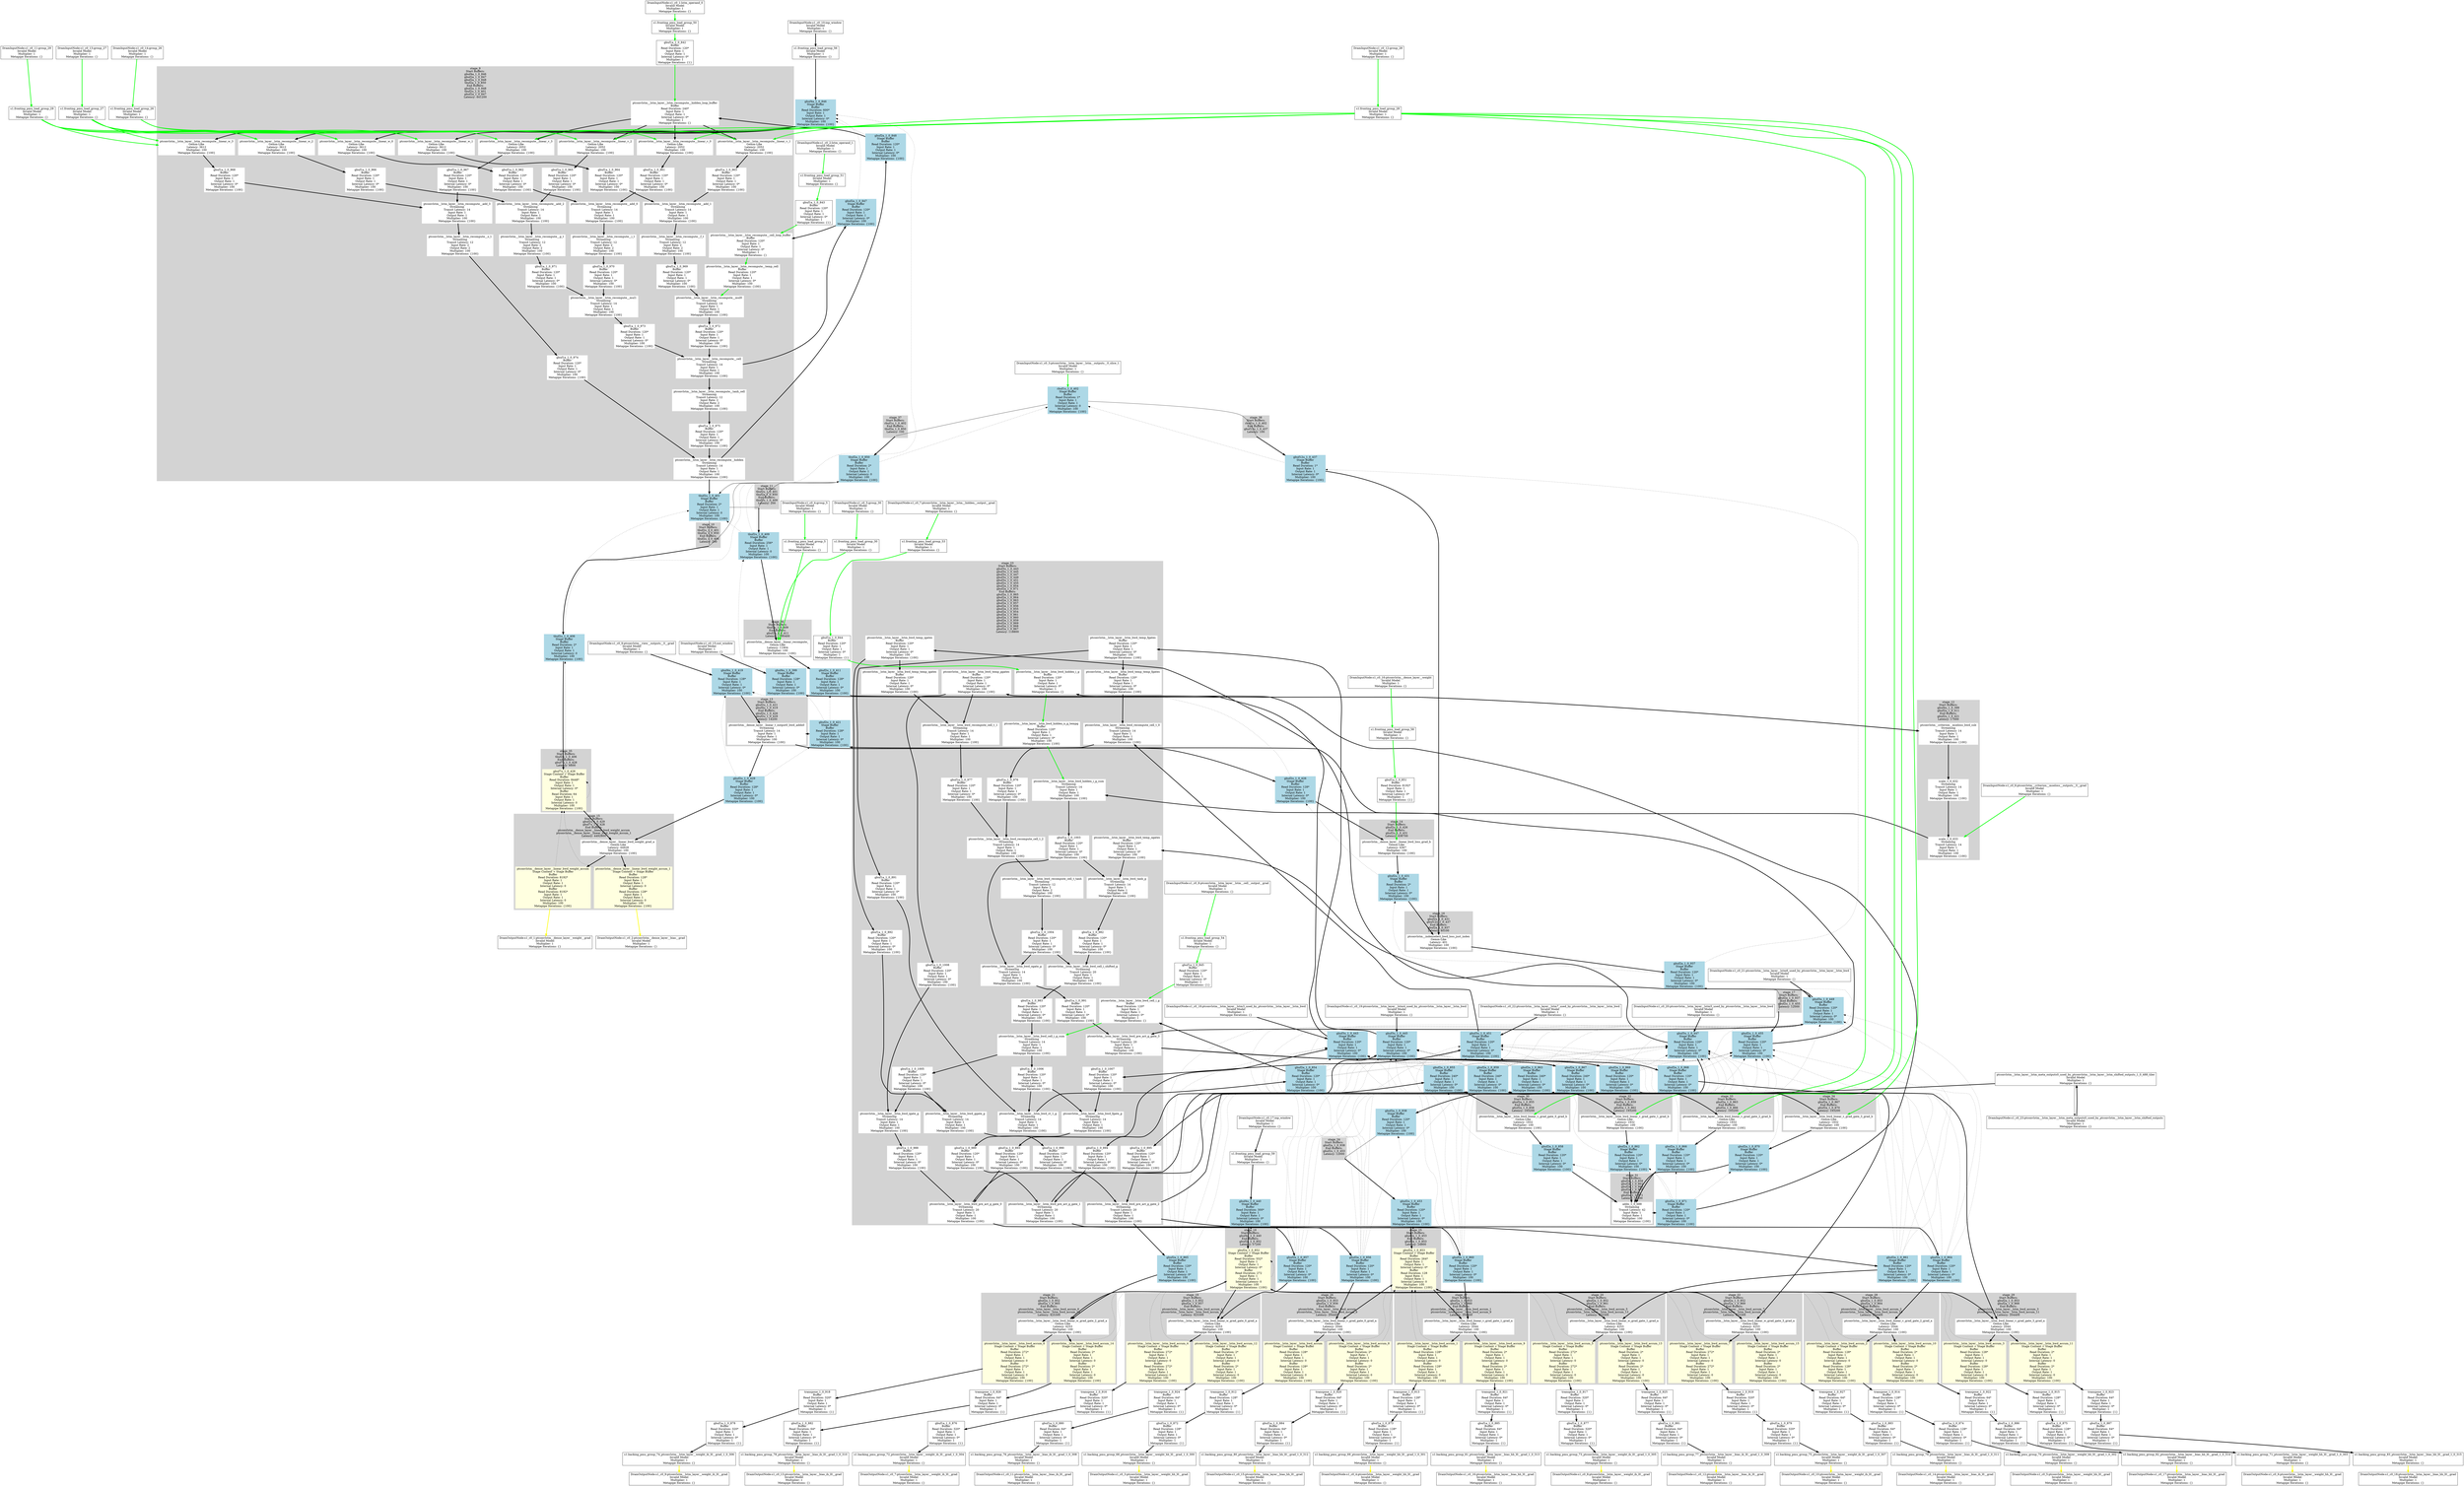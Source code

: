 digraph {
	node [shape=box]
	subgraph cluster_stage_9 {
		node [style=filled,color=white];
		style=filled;
		color=lightgrey;
		label = "stage_9&#xA;Start Buffers:&#xA;gbuf4a_1_0_846&#xA;gbuf2a_1_0_847&#xA;gbuf2a_1_0_848&#xA;tbuf2a_1_0_850&#xA;End Buffers:&#xA;gbuf2a_1_0_848&#xA;tbuf2u_1_0_401&#xA;gbuf2a_1_0_847&#xA;Latency: 441200";
		tooltip = "stage_9&#xA;Start Buffers:&#xA;gbuf4a_1_0_846&#xA;gbuf2a_1_0_847&#xA;gbuf2a_1_0_848&#xA;tbuf2a_1_0_850&#xA;End Buffers:&#xA;gbuf2a_1_0_848&#xA;tbuf2u_1_0_401&#xA;gbuf2a_1_0_847&#xA;Latency: 441200";
		40;
		46;
		44;
		42;
		43;
		36;
		35;
		17;
		14;
		13;
		9;
		41;
		34;
		37;
		22;
		19;
		18;
		10;
		38;
		27;
		24;
		23;
		11;
		39;
		32;
		29;
		28;
		12;
		33;
		3;
		16;
		15;
		1;
		21;
		20;
		26;
		25;
		31;
		30;
	}
	subgraph cluster_stage_10 {
		node [style=filled,color=white];
		style=filled;
		color=lightgrey;
		label = "stage_10&#xA;Start Buffers:&#xA;tbuf2u_1_0_401&#xA;tbuf2a_1_0_850&#xA;End Buffers:&#xA;tbuf2u_1_0_406&#xA;Latency: 200";
		tooltip = "stage_10&#xA;Start Buffers:&#xA;tbuf2u_1_0_401&#xA;tbuf2a_1_0_850&#xA;End Buffers:&#xA;tbuf2u_1_0_406&#xA;Latency: 200";
		278 [shape=point];
	}
	 "48"->"278" [arrowhead=none];
	 "222"->"278" [arrowhead=none];
	subgraph cluster_stage_11 {
		node [style=filled,color=white];
		style=filled;
		color=lightgrey;
		label = "stage_11&#xA;Start Buffers:&#xA;tbuf2u_1_0_401&#xA;tbuf2a_1_0_850&#xA;End Buffers:&#xA;tbuf2u_1_0_409&#xA;Latency: 200";
		tooltip = "stage_11&#xA;Start Buffers:&#xA;tbuf2u_1_0_401&#xA;tbuf2a_1_0_850&#xA;End Buffers:&#xA;tbuf2u_1_0_409&#xA;Latency: 200";
		279 [shape=point];
	}
	 "48"->"279" [arrowhead=none];
	 "222"->"279" [arrowhead=none];
	subgraph cluster_stage_12 {
		node [style=filled,color=white];
		style=filled;
		color=lightgrey;
		label = "stage_12&#xA;Start Buffers:&#xA;gbuf4u_1_0_399&#xA;gbuf2u_1_0_411&#xA;End Buffers:&#xA;gbuf2u_1_0_421&#xA;Latency: 17000";
		tooltip = "stage_12&#xA;Start Buffers:&#xA;gbuf4u_1_0_399&#xA;gbuf2u_1_0_411&#xA;End Buffers:&#xA;gbuf2u_1_0_421&#xA;Latency: 17000";
		54;
		53;
		50;
	}
	subgraph cluster_stage_13 {
		node [style=filled,color=white];
		style=filled;
		color=lightgrey;
		label = "stage_13&#xA;Start Buffers:&#xA;gbuf2u_1_0_421&#xA;gbuf4u_1_0_419&#xA;End Buffers:&#xA;gbuf2u_1_0_426&#xA;gbuf2u_1_0_429&#xA;Latency: 14200";
		tooltip = "stage_13&#xA;Start Buffers:&#xA;gbuf2u_1_0_421&#xA;gbuf4u_1_0_419&#xA;End Buffers:&#xA;gbuf2u_1_0_426&#xA;gbuf2u_1_0_429&#xA;Latency: 14200";
		57;
	}
	subgraph cluster_stage_14 {
		node [style=filled,color=white];
		style=filled;
		color=lightgrey;
		label = "stage_14&#xA;Start Buffers:&#xA;gbuf2u_1_0_426&#xA;End Buffers:&#xA;gbuf2u_1_0_431&#xA;Latency: 436700";
		tooltip = "stage_14&#xA;Start Buffers:&#xA;gbuf2u_1_0_426&#xA;End Buffers:&#xA;gbuf2u_1_0_431&#xA;Latency: 436700";
		60;
	}
	subgraph cluster_stage_15 {
		node [style=filled,color=white];
		style=filled;
		color=lightgrey;
		label = "stage_15&#xA;Start Buffers:&#xA;gbuf2u_1_0_429&#xA;gbuf7u_1_0_428&#xA;End Buffers:&#xA;ptconvlstm__dense_layer__linear_bwd_weight_accum&#xA;ptconvlstm__dense_layer__linear_bwd_weight_accum_1&#xA;Latency: 4492800";
		tooltip = "stage_15&#xA;Start Buffers:&#xA;gbuf2u_1_0_429&#xA;gbuf7u_1_0_428&#xA;End Buffers:&#xA;ptconvlstm__dense_layer__linear_bwd_weight_accum&#xA;ptconvlstm__dense_layer__linear_bwd_weight_accum_1&#xA;Latency: 4492800";
		65;
		64;
		66;
	}
	subgraph cluster_stage_16 {
		node [style=filled,color=white];
		style=filled;
		color=lightgrey;
		label = "stage_16&#xA;Start Buffers:&#xA;gbuf2u_1_0_431&#xA;gbuf12u_1_0_437&#xA;End Buffers:&#xA;gbuf2a_1_0_937&#xA;Latency: 40100";
		tooltip = "stage_16&#xA;Start Buffers:&#xA;gbuf2u_1_0_431&#xA;gbuf12u_1_0_437&#xA;End Buffers:&#xA;gbuf2a_1_0_937&#xA;Latency: 40100";
		67;
	}
	subgraph cluster_stage_17 {
		node [style=filled,color=white];
		style=filled;
		color=lightgrey;
		label = "stage_17&#xA;Start Buffers:&#xA;gbuf2a_1_0_937&#xA;End Buffers:&#xA;gbuf2u_1_0_455&#xA;Latency: 12000";
		tooltip = "stage_17&#xA;Start Buffers:&#xA;gbuf2a_1_0_937&#xA;End Buffers:&#xA;gbuf2u_1_0_455&#xA;Latency: 12000";
		280 [shape=point];
	}
	 "69"->"280" [arrowhead=none];
	subgraph cluster_stage_18 {
		node [style=filled,color=white];
		style=filled;
		color=lightgrey;
		label = "stage_18&#xA;Start Buffers:&#xA;gbuf4u_1_0_440&#xA;End Buffers:&#xA;gbuf2a_1_0_852&#xA;Latency: 57200";
		tooltip = "stage_18&#xA;Start Buffers:&#xA;gbuf4u_1_0_440&#xA;End Buffers:&#xA;gbuf2a_1_0_852&#xA;Latency: 57200";
		71;
	}
	subgraph cluster_stage_19 {
		node [style=filled,color=white];
		style=filled;
		color=lightgrey;
		label = "stage_19&#xA;Start Buffers:&#xA;gbuf2a_1_0_852&#xA;gbuf2a_1_0_857&#xA;End Buffers:&#xA;ptconvlstm__lstm_layer__lstm_bwd_accum_4&#xA;ptconvlstm__lstm_layer__lstm_bwd_accum_12&#xA;Latency: 425300";
		tooltip = "stage_19&#xA;Start Buffers:&#xA;gbuf2a_1_0_852&#xA;gbuf2a_1_0_857&#xA;End Buffers:&#xA;ptconvlstm__lstm_layer__lstm_bwd_accum_4&#xA;ptconvlstm__lstm_layer__lstm_bwd_accum_12&#xA;Latency: 425300";
		132;
		128;
		133;
	}
	subgraph cluster_stage_20 {
		node [style=filled,color=white];
		style=filled;
		color=lightgrey;
		label = "stage_20&#xA;Start Buffers:&#xA;gbuf2a_1_0_852&#xA;gbuf2a_1_0_861&#xA;End Buffers:&#xA;ptconvlstm__lstm_layer__lstm_bwd_accum_5&#xA;ptconvlstm__lstm_layer__lstm_bwd_accum_13&#xA;Latency: 425300";
		tooltip = "stage_20&#xA;Start Buffers:&#xA;gbuf2a_1_0_852&#xA;gbuf2a_1_0_861&#xA;End Buffers:&#xA;ptconvlstm__lstm_layer__lstm_bwd_accum_5&#xA;ptconvlstm__lstm_layer__lstm_bwd_accum_13&#xA;Latency: 425300";
		145;
		129;
		146;
	}
	subgraph cluster_stage_21 {
		node [style=filled,color=white];
		style=filled;
		color=lightgrey;
		label = "stage_21&#xA;Start Buffers:&#xA;gbuf2a_1_0_852&#xA;gbuf2a_1_0_865&#xA;End Buffers:&#xA;ptconvlstm__lstm_layer__lstm_bwd_accum_6&#xA;ptconvlstm__lstm_layer__lstm_bwd_accum_14&#xA;Latency: 425300";
		tooltip = "stage_21&#xA;Start Buffers:&#xA;gbuf2a_1_0_852&#xA;gbuf2a_1_0_865&#xA;End Buffers:&#xA;ptconvlstm__lstm_layer__lstm_bwd_accum_6&#xA;ptconvlstm__lstm_layer__lstm_bwd_accum_14&#xA;Latency: 425300";
		154;
		130;
		155;
	}
	subgraph cluster_stage_22 {
		node [style=filled,color=white];
		style=filled;
		color=lightgrey;
		label = "stage_22&#xA;Start Buffers:&#xA;gbuf2a_1_0_852&#xA;gbuf2a_1_0_869&#xA;End Buffers:&#xA;ptconvlstm__lstm_layer__lstm_bwd_accum_7&#xA;ptconvlstm__lstm_layer__lstm_bwd_accum_15&#xA;Latency: 425300";
		tooltip = "stage_22&#xA;Start Buffers:&#xA;gbuf2a_1_0_852&#xA;gbuf2a_1_0_869&#xA;End Buffers:&#xA;ptconvlstm__lstm_layer__lstm_bwd_accum_7&#xA;ptconvlstm__lstm_layer__lstm_bwd_accum_15&#xA;Latency: 425300";
		163;
		131;
		164;
	}
	subgraph cluster_stage_23 {
		node [style=filled,color=white];
		style=filled;
		color=lightgrey;
		label = "stage_23&#xA;Start Buffers:&#xA;gbuf3u_1_0_443&#xA;gbuf3u_1_0_445&#xA;gbuf3u_1_0_447&#xA;gbuf3u_1_0_449&#xA;gbuf3u_1_0_451&#xA;gbuf2u_1_0_455&#xA;gbuf2a_1_0_854&#xA;gbuf2a_1_0_871&#xA;End Buffers:&#xA;gbuf2a_1_0_865&#xA;gbuf2a_1_0_864&#xA;gbuf2a_1_0_863&#xA;gbuf2a_1_0_857&#xA;gbuf2a_1_0_856&#xA;gbuf2a_1_0_855&#xA;gbuf2a_1_0_854&#xA;gbuf2a_1_0_861&#xA;gbuf2a_1_0_860&#xA;gbuf2a_1_0_859&#xA;gbuf2a_1_0_869&#xA;gbuf2a_1_0_868&#xA;gbuf2a_1_0_867&#xA;Latency: 118800";
		tooltip = "stage_23&#xA;Start Buffers:&#xA;gbuf3u_1_0_443&#xA;gbuf3u_1_0_445&#xA;gbuf3u_1_0_447&#xA;gbuf3u_1_0_449&#xA;gbuf3u_1_0_451&#xA;gbuf2u_1_0_455&#xA;gbuf2a_1_0_854&#xA;gbuf2a_1_0_871&#xA;End Buffers:&#xA;gbuf2a_1_0_865&#xA;gbuf2a_1_0_864&#xA;gbuf2a_1_0_863&#xA;gbuf2a_1_0_857&#xA;gbuf2a_1_0_856&#xA;gbuf2a_1_0_855&#xA;gbuf2a_1_0_854&#xA;gbuf2a_1_0_861&#xA;gbuf2a_1_0_860&#xA;gbuf2a_1_0_859&#xA;gbuf2a_1_0_869&#xA;gbuf2a_1_0_868&#xA;gbuf2a_1_0_867&#xA;Latency: 118800";
		124;
		123;
		116;
		114;
		122;
		121;
		103;
		113;
		117;
		115;
		119;
		118;
		87;
		112;
		109;
		108;
		83;
		110;
		96;
		107;
		105;
		106;
		102;
		97;
		73;
		98;
		74;
		104;
		86;
		99;
		76;
		100;
		77;
		101;
		79;
		80;
		111;
		95;
		82;
		85;
		94;
		92;
		7;
		93;
		5;
	}
	subgraph cluster_stage_24 {
		node [style=filled,color=white];
		style=filled;
		color=lightgrey;
		label = "stage_24&#xA;Start Buffers:&#xA;gbuf2a_1_0_938&#xA;End Buffers:&#xA;gbuf2u_1_0_453&#xA;Latency: 12000";
		tooltip = "stage_24&#xA;Start Buffers:&#xA;gbuf2a_1_0_938&#xA;End Buffers:&#xA;gbuf2u_1_0_453&#xA;Latency: 12000";
		281 [shape=point];
	}
	 "88"->"281" [arrowhead=none];
	subgraph cluster_stage_25 {
		node [style=filled,color=white];
		style=filled;
		color=lightgrey;
		label = "stage_25&#xA;Start Buffers:&#xA;gbuf2u_1_0_453&#xA;End Buffers:&#xA;gbuf2a_1_0_853&#xA;Latency: 24800";
		tooltip = "stage_25&#xA;Start Buffers:&#xA;gbuf2u_1_0_453&#xA;End Buffers:&#xA;gbuf2a_1_0_853&#xA;Latency: 24800";
		90;
	}
	subgraph cluster_stage_26 {
		node [style=filled,color=white];
		style=filled;
		color=lightgrey;
		label = "stage_26&#xA;Start Buffers:&#xA;gbuf2a_1_0_853&#xA;gbuf2a_1_0_856&#xA;End Buffers:&#xA;ptconvlstm__lstm_layer__lstm_bwd_accum&#xA;ptconvlstm__lstm_layer__lstm_bwd_accum_8&#xA;Latency: 204400";
		tooltip = "stage_26&#xA;Start Buffers:&#xA;gbuf2a_1_0_853&#xA;gbuf2a_1_0_856&#xA;End Buffers:&#xA;ptconvlstm__lstm_layer__lstm_bwd_accum&#xA;ptconvlstm__lstm_layer__lstm_bwd_accum_8&#xA;Latency: 204400";
		138;
		134;
		139;
	}
	subgraph cluster_stage_27 {
		node [style=filled,color=white];
		style=filled;
		color=lightgrey;
		label = "stage_27&#xA;Start Buffers:&#xA;gbuf2a_1_0_853&#xA;gbuf2a_1_0_860&#xA;End Buffers:&#xA;ptconvlstm__lstm_layer__lstm_bwd_accum_1&#xA;ptconvlstm__lstm_layer__lstm_bwd_accum_9&#xA;Latency: 204400";
		tooltip = "stage_27&#xA;Start Buffers:&#xA;gbuf2a_1_0_853&#xA;gbuf2a_1_0_860&#xA;End Buffers:&#xA;ptconvlstm__lstm_layer__lstm_bwd_accum_1&#xA;ptconvlstm__lstm_layer__lstm_bwd_accum_9&#xA;Latency: 204400";
		147;
		135;
		148;
	}
	subgraph cluster_stage_28 {
		node [style=filled,color=white];
		style=filled;
		color=lightgrey;
		label = "stage_28&#xA;Start Buffers:&#xA;gbuf2a_1_0_853&#xA;gbuf2a_1_0_864&#xA;End Buffers:&#xA;ptconvlstm__lstm_layer__lstm_bwd_accum_2&#xA;ptconvlstm__lstm_layer__lstm_bwd_accum_10&#xA;Latency: 204400";
		tooltip = "stage_28&#xA;Start Buffers:&#xA;gbuf2a_1_0_853&#xA;gbuf2a_1_0_864&#xA;End Buffers:&#xA;ptconvlstm__lstm_layer__lstm_bwd_accum_2&#xA;ptconvlstm__lstm_layer__lstm_bwd_accum_10&#xA;Latency: 204400";
		156;
		136;
		157;
	}
	subgraph cluster_stage_29 {
		node [style=filled,color=white];
		style=filled;
		color=lightgrey;
		label = "stage_29&#xA;Start Buffers:&#xA;gbuf2a_1_0_853&#xA;gbuf2a_1_0_868&#xA;End Buffers:&#xA;ptconvlstm__lstm_layer__lstm_bwd_accum_3&#xA;ptconvlstm__lstm_layer__lstm_bwd_accum_11&#xA;Latency: 204400";
		tooltip = "stage_29&#xA;Start Buffers:&#xA;gbuf2a_1_0_853&#xA;gbuf2a_1_0_868&#xA;End Buffers:&#xA;ptconvlstm__lstm_layer__lstm_bwd_accum_3&#xA;ptconvlstm__lstm_layer__lstm_bwd_accum_11&#xA;Latency: 204400";
		165;
		137;
		166;
	}
	subgraph cluster_stage_30 {
		node [style=filled,color=white];
		style=filled;
		color=lightgrey;
		label = "stage_30&#xA;Start Buffers:&#xA;gbuf2a_1_0_855&#xA;End Buffers:&#xA;gbuf2a_1_0_858&#xA;Latency: 193200";
		tooltip = "stage_30&#xA;Start Buffers:&#xA;gbuf2a_1_0_855&#xA;End Buffers:&#xA;gbuf2a_1_0_858&#xA;Latency: 193200";
		140;
	}
	subgraph cluster_stage_31 {
		node [style=filled,color=white];
		style=filled;
		color=lightgrey;
		label = "stage_31&#xA;Start Buffers:&#xA;gbuf2a_1_0_858&#xA;gbuf2a_1_0_862&#xA;gbuf2a_1_0_866&#xA;gbuf2a_1_0_870&#xA;End Buffers:&#xA;gbuf2a_1_0_871&#xA;Latency: 16200";
		tooltip = "stage_31&#xA;Start Buffers:&#xA;gbuf2a_1_0_858&#xA;gbuf2a_1_0_862&#xA;gbuf2a_1_0_866&#xA;gbuf2a_1_0_870&#xA;End Buffers:&#xA;gbuf2a_1_0_871&#xA;Latency: 16200";
		169;
	}
	subgraph cluster_stage_32 {
		node [style=filled,color=white];
		style=filled;
		color=lightgrey;
		label = "stage_32&#xA;Start Buffers:&#xA;gbuf2a_1_0_859&#xA;End Buffers:&#xA;gbuf2a_1_0_862&#xA;Latency: 193200";
		tooltip = "stage_32&#xA;Start Buffers:&#xA;gbuf2a_1_0_859&#xA;End Buffers:&#xA;gbuf2a_1_0_862&#xA;Latency: 193200";
		149;
	}
	subgraph cluster_stage_33 {
		node [style=filled,color=white];
		style=filled;
		color=lightgrey;
		label = "stage_33&#xA;Start Buffers:&#xA;gbuf2a_1_0_863&#xA;End Buffers:&#xA;gbuf2a_1_0_866&#xA;Latency: 193200";
		tooltip = "stage_33&#xA;Start Buffers:&#xA;gbuf2a_1_0_863&#xA;End Buffers:&#xA;gbuf2a_1_0_866&#xA;Latency: 193200";
		158;
	}
	subgraph cluster_stage_34 {
		node [style=filled,color=white];
		style=filled;
		color=lightgrey;
		label = "stage_34&#xA;Start Buffers:&#xA;gbuf2a_1_0_867&#xA;End Buffers:&#xA;gbuf2a_1_0_870&#xA;Latency: 193200";
		tooltip = "stage_34&#xA;Start Buffers:&#xA;gbuf2a_1_0_867&#xA;End Buffers:&#xA;gbuf2a_1_0_870&#xA;Latency: 193200";
		167;
	}
	subgraph cluster_stage_35 {
		node [style=filled,color=white];
		style=filled;
		color=lightgrey;
		label = "stage_35&#xA;Start Buffers:&#xA;tbuf2u_1_0_406&#xA;End Buffers:&#xA;gbuf7u_1_0_428&#xA;Latency: 6600";
		tooltip = "stage_35&#xA;Start Buffers:&#xA;tbuf2u_1_0_406&#xA;End Buffers:&#xA;gbuf7u_1_0_428&#xA;Latency: 6600";
		63;
	}
	subgraph cluster_stage_36 {
		node [style=filled,color=white];
		style=filled;
		color=lightgrey;
		label = "stage_36&#xA;Start Buffers:&#xA;tbuf2u_1_0_409&#xA;End Buffers:&#xA;gbuf2u_1_0_411&#xA;Latency: 1190400";
		tooltip = "stage_36&#xA;Start Buffers:&#xA;tbuf2u_1_0_409&#xA;End Buffers:&#xA;gbuf2u_1_0_411&#xA;Latency: 1190400";
		51;
	}
	subgraph cluster_stage_37 {
		node [style=filled,color=white];
		style=filled;
		color=lightgrey;
		label = "stage_37&#xA;Start Buffers:&#xA;rbuf1u_1_0_402&#xA;End Buffers:&#xA;tbuf2a_1_0_850&#xA;Latency: 100";
		tooltip = "stage_37&#xA;Start Buffers:&#xA;rbuf1u_1_0_402&#xA;End Buffers:&#xA;tbuf2a_1_0_850&#xA;Latency: 100";
		282 [shape=point];
	}
	 "221"->"282" [arrowhead=none];
	subgraph cluster_stage_38 {
		node [style=filled,color=white];
		style=filled;
		color=lightgrey;
		label = "stage_38&#xA;Start Buffers:&#xA;rbuf1u_1_0_402&#xA;End Buffers:&#xA;gbuf12u_1_0_437&#xA;Latency: 100";
		tooltip = "stage_38&#xA;Start Buffers:&#xA;rbuf1u_1_0_402&#xA;End Buffers:&#xA;gbuf12u_1_0_437&#xA;Latency: 100";
		283 [shape=point];
	}
	 "221"->"283" [arrowhead=none];
	"0" [label= "gbuf1a_1_0_842&#xA;Buffer&#xA;Read Duration: 120*&#xA;Input Rate: 1&#xA;Output Rate: 1&#xA;Internal Latency: 0*&#xA;Multiplier: 1&#xA;Metapipe Iterations: {1}", tooltip= "gbuf1a_1_0_842&#xA;Buffer&#xA;Read Duration: 120*&#xA;Input Rate: 1&#xA;Output Rate: 1&#xA;Internal Latency: 0*&#xA;Multiplier: 1&#xA;Metapipe Iterations: {1}"];
	 "225"->"0" [color=green, penwidth=3 , tooltip="InitGroup/vector"];
	"1" [label= "ptconvlstm__lstm_layer__lstm_recompute__hidden_loop_buffer&#xA;Buffer&#xA;Read Duration: 240*&#xA;Input Rate: 1&#xA;Output Rate: 1&#xA;Internal Latency: 0*&#xA;Multiplier: 1&#xA;Metapipe Iterations: {}", tooltip= "ptconvlstm__lstm_layer__lstm_recompute__hidden_loop_buffer&#xA;Buffer&#xA;Read Duration: 240*&#xA;Input Rate: 1&#xA;Output Rate: 1&#xA;Internal Latency: 0*&#xA;Multiplier: 1&#xA;Metapipe Iterations: {}"];
	 "0"->"1" [color=green, penwidth=3 , tooltip="InitGroup/vector Iters: {1}"];
	 "47"->"1" [color=black, penwidth=3 , tooltip="ExecGroup/vector Iters: {100}"];
	"2" [label= "gbuf1a_1_0_843&#xA;Buffer&#xA;Read Duration: 120*&#xA;Input Rate: 1&#xA;Output Rate: 1&#xA;Internal Latency: 0*&#xA;Multiplier: 1&#xA;Metapipe Iterations: {1}", tooltip= "gbuf1a_1_0_843&#xA;Buffer&#xA;Read Duration: 120*&#xA;Input Rate: 1&#xA;Output Rate: 1&#xA;Internal Latency: 0*&#xA;Multiplier: 1&#xA;Metapipe Iterations: {1}"];
	 "226"->"2" [color=green, penwidth=3 , tooltip="InitGroup/vector"];
	"3" [label= "ptconvlstm__lstm_layer__lstm_recompute__cell_loop_buffer&#xA;Buffer&#xA;Read Duration: 120*&#xA;Input Rate: 1&#xA;Output Rate: 1&#xA;Internal Latency: 0*&#xA;Multiplier: 1&#xA;Metapipe Iterations: {}", tooltip= "ptconvlstm__lstm_layer__lstm_recompute__cell_loop_buffer&#xA;Buffer&#xA;Read Duration: 120*&#xA;Input Rate: 1&#xA;Output Rate: 1&#xA;Internal Latency: 0*&#xA;Multiplier: 1&#xA;Metapipe Iterations: {}"];
	 "2"->"3" [color=green, penwidth=3 , tooltip="InitGroup/vector Iters: {1}"];
	 "45"->"3" [color=black, penwidth=3 , tooltip="ExecGroup/vector Iters: {100}"];
	"4" [label= "gbuf1a_1_0_844&#xA;Buffer&#xA;Read Duration: 120*&#xA;Input Rate: 1&#xA;Output Rate: 1&#xA;Internal Latency: 0*&#xA;Multiplier: 1&#xA;Metapipe Iterations: {1}", tooltip= "gbuf1a_1_0_844&#xA;Buffer&#xA;Read Duration: 120*&#xA;Input Rate: 1&#xA;Output Rate: 1&#xA;Internal Latency: 0*&#xA;Multiplier: 1&#xA;Metapipe Iterations: {1}"];
	 "229"->"4" [color=green, penwidth=3 , tooltip="InitGroup/vector"];
	"5" [label= "ptconvlstm__lstm_layer__lstm_bwd_hidden_i_g&#xA;Buffer&#xA;Read Duration: 120*&#xA;Input Rate: 1&#xA;Output Rate: 1&#xA;Internal Latency: 0*&#xA;Multiplier: 1&#xA;Metapipe Iterations: {}", tooltip= "ptconvlstm__lstm_layer__lstm_bwd_hidden_i_g&#xA;Buffer&#xA;Read Duration: 120*&#xA;Input Rate: 1&#xA;Output Rate: 1&#xA;Internal Latency: 0*&#xA;Multiplier: 1&#xA;Metapipe Iterations: {}"];
	 "4"->"5" [color=green, penwidth=3 , tooltip="InitGroup/vector Iters: {1}"];
	 "170"->"5" [color=black, penwidth=3 , tooltip="ExecGroup/vector Iters: {100}"];
	"6" [label= "gbuf1a_1_0_845&#xA;Buffer&#xA;Read Duration: 120*&#xA;Input Rate: 1&#xA;Output Rate: 1&#xA;Internal Latency: 0*&#xA;Multiplier: 1&#xA;Metapipe Iterations: {1}", tooltip= "gbuf1a_1_0_845&#xA;Buffer&#xA;Read Duration: 120*&#xA;Input Rate: 1&#xA;Output Rate: 1&#xA;Internal Latency: 0*&#xA;Multiplier: 1&#xA;Metapipe Iterations: {1}"];
	 "230"->"6" [color=green, penwidth=3 , tooltip="InitGroup/vector"];
	"7" [label= "ptconvlstm__lstm_layer__lstm_bwd_cell_i_g&#xA;Buffer&#xA;Read Duration: 120*&#xA;Input Rate: 1&#xA;Output Rate: 1&#xA;Internal Latency: 0*&#xA;Multiplier: 1&#xA;Metapipe Iterations: {}", tooltip= "ptconvlstm__lstm_layer__lstm_bwd_cell_i_g&#xA;Buffer&#xA;Read Duration: 120*&#xA;Input Rate: 1&#xA;Output Rate: 1&#xA;Internal Latency: 0*&#xA;Multiplier: 1&#xA;Metapipe Iterations: {}"];
	 "6"->"7" [color=green, penwidth=3 , tooltip="InitGroup/vector Iters: {1}"];
	 "120"->"7" [color=black, penwidth=3 , tooltip="ExecGroup/vector Iters: {100}"];
	"8" [label= "gbuf4a_1_0_846&#xA;Stage Buffer&#xA;Buffer&#xA;Read Duration: 600*&#xA;Input Rate: 1&#xA;Output Rate: 1&#xA;Internal Latency: 0*&#xA;Multiplier: 100&#xA;Metapipe Iterations: {100}",style=filled,color=lightblue, tooltip= "gbuf4a_1_0_846&#xA;Stage Buffer&#xA;Buffer&#xA;Read Duration: 600*&#xA;Input Rate: 1&#xA;Output Rate: 1&#xA;Internal Latency: 0*&#xA;Multiplier: 100&#xA;Metapipe Iterations: {100}"];
	 "231"->"8" [color=black, penwidth=3 , tooltip="ExecGroup/vector"];
	"9" [label= "ptconvlstm__lstm_layer__lstm_recompute__linear_w_0&#xA;Gemm-Like&#xA;Latency: 3612&#xA;Multiplier: 100&#xA;Metapipe Iterations: {100}", tooltip= "ptconvlstm__lstm_layer__lstm_recompute__linear_w_0&#xA;Gemm-Like&#xA;Latency: 3612&#xA;Multiplier: 100&#xA;Metapipe Iterations: {100}"];
	 "8"->"9" [color=black, penwidth=3 , tooltip="ExecGroup/vector Iters: {100}"];
	 "232"->"9" [color=green, penwidth=3 , tooltip="InitGroup/vector"];
	 "234"->"9" [color=green, penwidth=3 , tooltip="InitGroup/vector"];
	"10" [label= "ptconvlstm__lstm_layer__lstm_recompute__linear_w_1&#xA;Gemm-Like&#xA;Latency: 3612&#xA;Multiplier: 100&#xA;Metapipe Iterations: {100}", tooltip= "ptconvlstm__lstm_layer__lstm_recompute__linear_w_1&#xA;Gemm-Like&#xA;Latency: 3612&#xA;Multiplier: 100&#xA;Metapipe Iterations: {100}"];
	 "8"->"10" [color=black, penwidth=3 , tooltip="ExecGroup/vector Iters: {100}"];
	 "232"->"10" [color=green, penwidth=3 , tooltip="InitGroup/vector"];
	 "234"->"10" [color=green, penwidth=3 , tooltip="InitGroup/vector"];
	"11" [label= "ptconvlstm__lstm_layer__lstm_recompute__linear_w_2&#xA;Gemm-Like&#xA;Latency: 3612&#xA;Multiplier: 100&#xA;Metapipe Iterations: {100}", tooltip= "ptconvlstm__lstm_layer__lstm_recompute__linear_w_2&#xA;Gemm-Like&#xA;Latency: 3612&#xA;Multiplier: 100&#xA;Metapipe Iterations: {100}"];
	 "8"->"11" [color=black, penwidth=3 , tooltip="ExecGroup/vector Iters: {100}"];
	 "232"->"11" [color=green, penwidth=3 , tooltip="InitGroup/vector"];
	 "234"->"11" [color=green, penwidth=3 , tooltip="InitGroup/vector"];
	"12" [label= "ptconvlstm__lstm_layer__lstm_recompute__linear_w_3&#xA;Gemm-Like&#xA;Latency: 3612&#xA;Multiplier: 100&#xA;Metapipe Iterations: {100}", tooltip= "ptconvlstm__lstm_layer__lstm_recompute__linear_w_3&#xA;Gemm-Like&#xA;Latency: 3612&#xA;Multiplier: 100&#xA;Metapipe Iterations: {100}"];
	 "8"->"12" [color=black, penwidth=3 , tooltip="ExecGroup/vector Iters: {100}"];
	 "232"->"12" [color=green, penwidth=3 , tooltip="InitGroup/vector"];
	 "234"->"12" [color=green, penwidth=3 , tooltip="InitGroup/vector"];
	"13" [label= "gbuf1a_1_0_962&#xA;Buffer&#xA;Read Duration: 120*&#xA;Input Rate: 1&#xA;Output Rate: 1&#xA;Internal Latency: 0*&#xA;Multiplier: 100&#xA;Metapipe Iterations: {100}", tooltip= "gbuf1a_1_0_962&#xA;Buffer&#xA;Read Duration: 120*&#xA;Input Rate: 1&#xA;Output Rate: 1&#xA;Internal Latency: 0*&#xA;Multiplier: 100&#xA;Metapipe Iterations: {100}"];
	 "9"->"13" [color=black, penwidth=3 , tooltip="ExecGroup/vector Iters: {100}"];
	"14" [label= "ptconvlstm__lstm_layer__lstm_recompute__add_0&#xA;Streaming&#xA;Transit Latency: 14&#xA;Input Rate: 1&#xA;Output Rate: 1&#xA;Multiplier: 100&#xA;Metapipe Iterations: {100}", tooltip= "ptconvlstm__lstm_layer__lstm_recompute__add_0&#xA;Streaming&#xA;Transit Latency: 14&#xA;Input Rate: 1&#xA;Output Rate: 1&#xA;Multiplier: 100&#xA;Metapipe Iterations: {100}"];
	 "13"->"14" [color=black, penwidth=3 , tooltip="ExecGroup/vector Iters: {100}"];
	 "16"->"14" [color=black, penwidth=3 , tooltip="ExecGroup/vector Iters: {100}"];
	"15" [label= "ptconvlstm__lstm_layer__lstm_recompute__linear_v_0&#xA;Gemm-Like&#xA;Latency: 2052&#xA;Multiplier: 100&#xA;Metapipe Iterations: {100}", tooltip= "ptconvlstm__lstm_layer__lstm_recompute__linear_v_0&#xA;Gemm-Like&#xA;Latency: 2052&#xA;Multiplier: 100&#xA;Metapipe Iterations: {100}"];
	 "1"->"15" [color=black, penwidth=3 , tooltip="ExecGroup/vector Iters: {100}"];
	 "233"->"15" [color=green, penwidth=3 , tooltip="InitGroup/vector"];
	 "235"->"15" [color=green, penwidth=3 , tooltip="InitGroup/vector"];
	"16" [label= "gbuf1a_1_0_961&#xA;Buffer&#xA;Read Duration: 120*&#xA;Input Rate: 1&#xA;Output Rate: 1&#xA;Internal Latency: 0*&#xA;Multiplier: 100&#xA;Metapipe Iterations: {100}", tooltip= "gbuf1a_1_0_961&#xA;Buffer&#xA;Read Duration: 120*&#xA;Input Rate: 1&#xA;Output Rate: 1&#xA;Internal Latency: 0*&#xA;Multiplier: 100&#xA;Metapipe Iterations: {100}"];
	 "15"->"16" [color=black, penwidth=3 , tooltip="ExecGroup/vector Iters: {100}"];
	"17" [label= "ptconvlstm__lstm_layer__lstm_recompute__i_t&#xA;Streaming&#xA;Transit Latency: 12&#xA;Input Rate: 2&#xA;Output Rate: 2&#xA;Multiplier: 100&#xA;Metapipe Iterations: {100}", tooltip= "ptconvlstm__lstm_layer__lstm_recompute__i_t&#xA;Streaming&#xA;Transit Latency: 12&#xA;Input Rate: 2&#xA;Output Rate: 2&#xA;Multiplier: 100&#xA;Metapipe Iterations: {100}"];
	 "14"->"17" [color=black, penwidth=3 , tooltip="ExecGroup/vector Iters: {100}"];
	"18" [label= "gbuf1a_1_0_964&#xA;Buffer&#xA;Read Duration: 120*&#xA;Input Rate: 1&#xA;Output Rate: 1&#xA;Internal Latency: 0*&#xA;Multiplier: 100&#xA;Metapipe Iterations: {100}", tooltip= "gbuf1a_1_0_964&#xA;Buffer&#xA;Read Duration: 120*&#xA;Input Rate: 1&#xA;Output Rate: 1&#xA;Internal Latency: 0*&#xA;Multiplier: 100&#xA;Metapipe Iterations: {100}"];
	 "10"->"18" [color=black, penwidth=3 , tooltip="ExecGroup/vector Iters: {100}"];
	"19" [label= "ptconvlstm__lstm_layer__lstm_recompute__add_1&#xA;Streaming&#xA;Transit Latency: 14&#xA;Input Rate: 1&#xA;Output Rate: 1&#xA;Multiplier: 100&#xA;Metapipe Iterations: {100}", tooltip= "ptconvlstm__lstm_layer__lstm_recompute__add_1&#xA;Streaming&#xA;Transit Latency: 14&#xA;Input Rate: 1&#xA;Output Rate: 1&#xA;Multiplier: 100&#xA;Metapipe Iterations: {100}"];
	 "18"->"19" [color=black, penwidth=3 , tooltip="ExecGroup/vector Iters: {100}"];
	 "21"->"19" [color=black, penwidth=3 , tooltip="ExecGroup/vector Iters: {100}"];
	"20" [label= "ptconvlstm__lstm_layer__lstm_recompute__linear_v_1&#xA;Gemm-Like&#xA;Latency: 2052&#xA;Multiplier: 100&#xA;Metapipe Iterations: {100}", tooltip= "ptconvlstm__lstm_layer__lstm_recompute__linear_v_1&#xA;Gemm-Like&#xA;Latency: 2052&#xA;Multiplier: 100&#xA;Metapipe Iterations: {100}"];
	 "1"->"20" [color=black, penwidth=3 , tooltip="ExecGroup/vector Iters: {100}"];
	 "233"->"20" [color=green, penwidth=3 , tooltip="InitGroup/vector"];
	 "235"->"20" [color=green, penwidth=3 , tooltip="InitGroup/vector"];
	"21" [label= "gbuf1a_1_0_963&#xA;Buffer&#xA;Read Duration: 120*&#xA;Input Rate: 1&#xA;Output Rate: 1&#xA;Internal Latency: 0*&#xA;Multiplier: 100&#xA;Metapipe Iterations: {100}", tooltip= "gbuf1a_1_0_963&#xA;Buffer&#xA;Read Duration: 120*&#xA;Input Rate: 1&#xA;Output Rate: 1&#xA;Internal Latency: 0*&#xA;Multiplier: 100&#xA;Metapipe Iterations: {100}"];
	 "20"->"21" [color=black, penwidth=3 , tooltip="ExecGroup/vector Iters: {100}"];
	"22" [label= "ptconvlstm__lstm_layer__lstm_recompute__f_t&#xA;Streaming&#xA;Transit Latency: 12&#xA;Input Rate: 2&#xA;Output Rate: 2&#xA;Multiplier: 100&#xA;Metapipe Iterations: {100}", tooltip= "ptconvlstm__lstm_layer__lstm_recompute__f_t&#xA;Streaming&#xA;Transit Latency: 12&#xA;Input Rate: 2&#xA;Output Rate: 2&#xA;Multiplier: 100&#xA;Metapipe Iterations: {100}"];
	 "19"->"22" [color=black, penwidth=3 , tooltip="ExecGroup/vector Iters: {100}"];
	"23" [label= "gbuf1a_1_0_966&#xA;Buffer&#xA;Read Duration: 120*&#xA;Input Rate: 1&#xA;Output Rate: 1&#xA;Internal Latency: 0*&#xA;Multiplier: 100&#xA;Metapipe Iterations: {100}", tooltip= "gbuf1a_1_0_966&#xA;Buffer&#xA;Read Duration: 120*&#xA;Input Rate: 1&#xA;Output Rate: 1&#xA;Internal Latency: 0*&#xA;Multiplier: 100&#xA;Metapipe Iterations: {100}"];
	 "11"->"23" [color=black, penwidth=3 , tooltip="ExecGroup/vector Iters: {100}"];
	"24" [label= "ptconvlstm__lstm_layer__lstm_recompute__add_2&#xA;Streaming&#xA;Transit Latency: 14&#xA;Input Rate: 1&#xA;Output Rate: 1&#xA;Multiplier: 100&#xA;Metapipe Iterations: {100}", tooltip= "ptconvlstm__lstm_layer__lstm_recompute__add_2&#xA;Streaming&#xA;Transit Latency: 14&#xA;Input Rate: 1&#xA;Output Rate: 1&#xA;Multiplier: 100&#xA;Metapipe Iterations: {100}"];
	 "23"->"24" [color=black, penwidth=3 , tooltip="ExecGroup/vector Iters: {100}"];
	 "26"->"24" [color=black, penwidth=3 , tooltip="ExecGroup/vector Iters: {100}"];
	"25" [label= "ptconvlstm__lstm_layer__lstm_recompute__linear_v_2&#xA;Gemm-Like&#xA;Latency: 2052&#xA;Multiplier: 100&#xA;Metapipe Iterations: {100}", tooltip= "ptconvlstm__lstm_layer__lstm_recompute__linear_v_2&#xA;Gemm-Like&#xA;Latency: 2052&#xA;Multiplier: 100&#xA;Metapipe Iterations: {100}"];
	 "1"->"25" [color=black, penwidth=3 , tooltip="ExecGroup/vector Iters: {100}"];
	 "233"->"25" [color=green, penwidth=3 , tooltip="InitGroup/vector"];
	 "235"->"25" [color=green, penwidth=3 , tooltip="InitGroup/vector"];
	"26" [label= "gbuf1a_1_0_965&#xA;Buffer&#xA;Read Duration: 120*&#xA;Input Rate: 1&#xA;Output Rate: 1&#xA;Internal Latency: 0*&#xA;Multiplier: 100&#xA;Metapipe Iterations: {100}", tooltip= "gbuf1a_1_0_965&#xA;Buffer&#xA;Read Duration: 120*&#xA;Input Rate: 1&#xA;Output Rate: 1&#xA;Internal Latency: 0*&#xA;Multiplier: 100&#xA;Metapipe Iterations: {100}"];
	 "25"->"26" [color=black, penwidth=3 , tooltip="ExecGroup/vector Iters: {100}"];
	"27" [label= "ptconvlstm__lstm_layer__lstm_recompute__g_t&#xA;Streaming&#xA;Transit Latency: 12&#xA;Input Rate: 2&#xA;Output Rate: 2&#xA;Multiplier: 100&#xA;Metapipe Iterations: {100}", tooltip= "ptconvlstm__lstm_layer__lstm_recompute__g_t&#xA;Streaming&#xA;Transit Latency: 12&#xA;Input Rate: 2&#xA;Output Rate: 2&#xA;Multiplier: 100&#xA;Metapipe Iterations: {100}"];
	 "24"->"27" [color=black, penwidth=3 , tooltip="ExecGroup/vector Iters: {100}"];
	"28" [label= "gbuf1a_1_0_968&#xA;Buffer&#xA;Read Duration: 120*&#xA;Input Rate: 1&#xA;Output Rate: 1&#xA;Internal Latency: 0*&#xA;Multiplier: 100&#xA;Metapipe Iterations: {100}", tooltip= "gbuf1a_1_0_968&#xA;Buffer&#xA;Read Duration: 120*&#xA;Input Rate: 1&#xA;Output Rate: 1&#xA;Internal Latency: 0*&#xA;Multiplier: 100&#xA;Metapipe Iterations: {100}"];
	 "12"->"28" [color=black, penwidth=3 , tooltip="ExecGroup/vector Iters: {100}"];
	"29" [label= "ptconvlstm__lstm_layer__lstm_recompute__add_3&#xA;Streaming&#xA;Transit Latency: 14&#xA;Input Rate: 1&#xA;Output Rate: 1&#xA;Multiplier: 100&#xA;Metapipe Iterations: {100}", tooltip= "ptconvlstm__lstm_layer__lstm_recompute__add_3&#xA;Streaming&#xA;Transit Latency: 14&#xA;Input Rate: 1&#xA;Output Rate: 1&#xA;Multiplier: 100&#xA;Metapipe Iterations: {100}"];
	 "28"->"29" [color=black, penwidth=3 , tooltip="ExecGroup/vector Iters: {100}"];
	 "31"->"29" [color=black, penwidth=3 , tooltip="ExecGroup/vector Iters: {100}"];
	"30" [label= "ptconvlstm__lstm_layer__lstm_recompute__linear_v_3&#xA;Gemm-Like&#xA;Latency: 2052&#xA;Multiplier: 100&#xA;Metapipe Iterations: {100}", tooltip= "ptconvlstm__lstm_layer__lstm_recompute__linear_v_3&#xA;Gemm-Like&#xA;Latency: 2052&#xA;Multiplier: 100&#xA;Metapipe Iterations: {100}"];
	 "1"->"30" [color=black, penwidth=3 , tooltip="ExecGroup/vector Iters: {100}"];
	 "233"->"30" [color=green, penwidth=3 , tooltip="InitGroup/vector"];
	 "235"->"30" [color=green, penwidth=3 , tooltip="InitGroup/vector"];
	"31" [label= "gbuf1a_1_0_967&#xA;Buffer&#xA;Read Duration: 120*&#xA;Input Rate: 1&#xA;Output Rate: 1&#xA;Internal Latency: 0*&#xA;Multiplier: 100&#xA;Metapipe Iterations: {100}", tooltip= "gbuf1a_1_0_967&#xA;Buffer&#xA;Read Duration: 120*&#xA;Input Rate: 1&#xA;Output Rate: 1&#xA;Internal Latency: 0*&#xA;Multiplier: 100&#xA;Metapipe Iterations: {100}"];
	 "30"->"31" [color=black, penwidth=3 , tooltip="ExecGroup/vector Iters: {100}"];
	"32" [label= "ptconvlstm__lstm_layer__lstm_recompute__o_t&#xA;Streaming&#xA;Transit Latency: 12&#xA;Input Rate: 2&#xA;Output Rate: 2&#xA;Multiplier: 100&#xA;Metapipe Iterations: {100}", tooltip= "ptconvlstm__lstm_layer__lstm_recompute__o_t&#xA;Streaming&#xA;Transit Latency: 12&#xA;Input Rate: 2&#xA;Output Rate: 2&#xA;Multiplier: 100&#xA;Metapipe Iterations: {100}"];
	 "29"->"32" [color=black, penwidth=3 , tooltip="ExecGroup/vector Iters: {100}"];
	"33" [label= "ptconvlstm__lstm_layer__lstm_recompute__temp_cell&#xA;Buffer&#xA;Read Duration: 120*&#xA;Input Rate: 1&#xA;Output Rate: 1&#xA;Internal Latency: 0*&#xA;Multiplier: 100&#xA;Metapipe Iterations: {100}", tooltip= "ptconvlstm__lstm_layer__lstm_recompute__temp_cell&#xA;Buffer&#xA;Read Duration: 120*&#xA;Input Rate: 1&#xA;Output Rate: 1&#xA;Internal Latency: 0*&#xA;Multiplier: 100&#xA;Metapipe Iterations: {100}"];
	 "3"->"33" [color=green, penwidth=3 , tooltip="InitGroup/vector Iters: {100}"];
	"34" [label= "ptconvlstm__lstm_layer__lstm_recompute__mul0&#xA;Streaming&#xA;Transit Latency: 14&#xA;Input Rate: 1&#xA;Output Rate: 1&#xA;Multiplier: 100&#xA;Metapipe Iterations: {100}", tooltip= "ptconvlstm__lstm_layer__lstm_recompute__mul0&#xA;Streaming&#xA;Transit Latency: 14&#xA;Input Rate: 1&#xA;Output Rate: 1&#xA;Multiplier: 100&#xA;Metapipe Iterations: {100}"];
	 "33"->"34" [color=green, penwidth=3 , tooltip="InitGroup/vector Iters: {100}"];
	 "37"->"34" [color=black, penwidth=3 , tooltip="ExecGroup/vector Iters: {100}"];
	"35" [label= "gbuf1a_1_0_970&#xA;Buffer&#xA;Read Duration: 120*&#xA;Input Rate: 1&#xA;Output Rate: 1&#xA;Internal Latency: 0*&#xA;Multiplier: 100&#xA;Metapipe Iterations: {100}", tooltip= "gbuf1a_1_0_970&#xA;Buffer&#xA;Read Duration: 120*&#xA;Input Rate: 1&#xA;Output Rate: 1&#xA;Internal Latency: 0*&#xA;Multiplier: 100&#xA;Metapipe Iterations: {100}"];
	 "17"->"35" [color=black, penwidth=3 , tooltip="ExecGroup/vector Iters: {100}"];
	"36" [label= "ptconvlstm__lstm_layer__lstm_recompute__mul1&#xA;Streaming&#xA;Transit Latency: 14&#xA;Input Rate: 1&#xA;Output Rate: 1&#xA;Multiplier: 100&#xA;Metapipe Iterations: {100}", tooltip= "ptconvlstm__lstm_layer__lstm_recompute__mul1&#xA;Streaming&#xA;Transit Latency: 14&#xA;Input Rate: 1&#xA;Output Rate: 1&#xA;Multiplier: 100&#xA;Metapipe Iterations: {100}"];
	 "35"->"36" [color=black, penwidth=3 , tooltip="ExecGroup/vector Iters: {100}"];
	 "38"->"36" [color=black, penwidth=3 , tooltip="ExecGroup/vector Iters: {100}"];
	"37" [label= "gbuf1a_1_0_969&#xA;Buffer&#xA;Read Duration: 120*&#xA;Input Rate: 1&#xA;Output Rate: 1&#xA;Internal Latency: 0*&#xA;Multiplier: 100&#xA;Metapipe Iterations: {100}", tooltip= "gbuf1a_1_0_969&#xA;Buffer&#xA;Read Duration: 120*&#xA;Input Rate: 1&#xA;Output Rate: 1&#xA;Internal Latency: 0*&#xA;Multiplier: 100&#xA;Metapipe Iterations: {100}"];
	 "22"->"37" [color=black, penwidth=3 , tooltip="ExecGroup/vector Iters: {100}"];
	"38" [label= "gbuf1a_1_0_971&#xA;Buffer&#xA;Read Duration: 120*&#xA;Input Rate: 1&#xA;Output Rate: 1&#xA;Internal Latency: 0*&#xA;Multiplier: 100&#xA;Metapipe Iterations: {100}", tooltip= "gbuf1a_1_0_971&#xA;Buffer&#xA;Read Duration: 120*&#xA;Input Rate: 1&#xA;Output Rate: 1&#xA;Internal Latency: 0*&#xA;Multiplier: 100&#xA;Metapipe Iterations: {100}"];
	 "27"->"38" [color=black, penwidth=3 , tooltip="ExecGroup/vector Iters: {100}"];
	"39" [label= "gbuf1a_1_0_974&#xA;Buffer&#xA;Read Duration: 120*&#xA;Input Rate: 1&#xA;Output Rate: 1&#xA;Internal Latency: 0*&#xA;Multiplier: 100&#xA;Metapipe Iterations: {100}", tooltip= "gbuf1a_1_0_974&#xA;Buffer&#xA;Read Duration: 120*&#xA;Input Rate: 1&#xA;Output Rate: 1&#xA;Internal Latency: 0*&#xA;Multiplier: 100&#xA;Metapipe Iterations: {100}"];
	 "32"->"39" [color=black, penwidth=3 , tooltip="ExecGroup/vector Iters: {100}"];
	"40" [label= "ptconvlstm__lstm_layer__lstm_recompute__hidden&#xA;Streaming&#xA;Transit Latency: 14&#xA;Input Rate: 1&#xA;Output Rate: 1&#xA;Multiplier: 100&#xA;Metapipe Iterations: {100}", tooltip= "ptconvlstm__lstm_layer__lstm_recompute__hidden&#xA;Streaming&#xA;Transit Latency: 14&#xA;Input Rate: 1&#xA;Output Rate: 1&#xA;Multiplier: 100&#xA;Metapipe Iterations: {100}"];
	 "39"->"40" [color=black, penwidth=3 , tooltip="ExecGroup/vector Iters: {100}"];
	 "46"->"40" [color=black, penwidth=3 , tooltip="ExecGroup/vector Iters: {100}"];
	"41" [label= "gbuf1a_1_0_972&#xA;Buffer&#xA;Read Duration: 120*&#xA;Input Rate: 1&#xA;Output Rate: 1&#xA;Internal Latency: 0*&#xA;Multiplier: 100&#xA;Metapipe Iterations: {100}", tooltip= "gbuf1a_1_0_972&#xA;Buffer&#xA;Read Duration: 120*&#xA;Input Rate: 1&#xA;Output Rate: 1&#xA;Internal Latency: 0*&#xA;Multiplier: 100&#xA;Metapipe Iterations: {100}"];
	 "34"->"41" [color=black, penwidth=3 , tooltip="ExecGroup/vector Iters: {100}"];
	"42" [label= "ptconvlstm__lstm_layer__lstm_recompute__cell&#xA;Streaming&#xA;Transit Latency: 14&#xA;Input Rate: 1&#xA;Output Rate: 1&#xA;Multiplier: 100&#xA;Metapipe Iterations: {100}", tooltip= "ptconvlstm__lstm_layer__lstm_recompute__cell&#xA;Streaming&#xA;Transit Latency: 14&#xA;Input Rate: 1&#xA;Output Rate: 1&#xA;Multiplier: 100&#xA;Metapipe Iterations: {100}"];
	 "41"->"42" [color=black, penwidth=3 , tooltip="ExecGroup/vector Iters: {100}"];
	 "43"->"42" [color=black, penwidth=3 , tooltip="ExecGroup/vector Iters: {100}"];
	"43" [label= "gbuf1a_1_0_973&#xA;Buffer&#xA;Read Duration: 120*&#xA;Input Rate: 1&#xA;Output Rate: 1&#xA;Internal Latency: 0*&#xA;Multiplier: 100&#xA;Metapipe Iterations: {100}", tooltip= "gbuf1a_1_0_973&#xA;Buffer&#xA;Read Duration: 120*&#xA;Input Rate: 1&#xA;Output Rate: 1&#xA;Internal Latency: 0*&#xA;Multiplier: 100&#xA;Metapipe Iterations: {100}"];
	 "36"->"43" [color=black, penwidth=3 , tooltip="ExecGroup/vector Iters: {100}"];
	"44" [label= "ptconvlstm__lstm_layer__lstm_recompute__tanh_cell&#xA;Streaming&#xA;Transit Latency: 12&#xA;Input Rate: 2&#xA;Output Rate: 2&#xA;Multiplier: 100&#xA;Metapipe Iterations: {100}", tooltip= "ptconvlstm__lstm_layer__lstm_recompute__tanh_cell&#xA;Streaming&#xA;Transit Latency: 12&#xA;Input Rate: 2&#xA;Output Rate: 2&#xA;Multiplier: 100&#xA;Metapipe Iterations: {100}"];
	 "42"->"44" [color=black, penwidth=3 , tooltip="ExecGroup/vector Iters: {100}"];
	"45" [label= "gbuf2a_1_0_847&#xA;Stage Buffer&#xA;Buffer&#xA;Read Duration: 120*&#xA;Input Rate: 1&#xA;Output Rate: 1&#xA;Internal Latency: 0*&#xA;Multiplier: 100&#xA;Metapipe Iterations: {100}",style=filled,color=lightblue, tooltip= "gbuf2a_1_0_847&#xA;Stage Buffer&#xA;Buffer&#xA;Read Duration: 120*&#xA;Input Rate: 1&#xA;Output Rate: 1&#xA;Internal Latency: 0*&#xA;Multiplier: 100&#xA;Metapipe Iterations: {100}"];
	 "42"->"45" [color=black, penwidth=3 , tooltip="ExecGroup/vector Iters: {100}"];
	 "8"->"45" [style=dotted, dir=back];
	"46" [label= "gbuf1a_1_0_975&#xA;Buffer&#xA;Read Duration: 120*&#xA;Input Rate: 1&#xA;Output Rate: 1&#xA;Internal Latency: 0*&#xA;Multiplier: 100&#xA;Metapipe Iterations: {100}", tooltip= "gbuf1a_1_0_975&#xA;Buffer&#xA;Read Duration: 120*&#xA;Input Rate: 1&#xA;Output Rate: 1&#xA;Internal Latency: 0*&#xA;Multiplier: 100&#xA;Metapipe Iterations: {100}"];
	 "44"->"46" [color=black, penwidth=3 , tooltip="ExecGroup/vector Iters: {100}"];
	"47" [label= "gbuf2a_1_0_848&#xA;Stage Buffer&#xA;Buffer&#xA;Read Duration: 120*&#xA;Input Rate: 1&#xA;Output Rate: 1&#xA;Internal Latency: 0*&#xA;Multiplier: 100&#xA;Metapipe Iterations: {100}",style=filled,color=lightblue, tooltip= "gbuf2a_1_0_848&#xA;Stage Buffer&#xA;Buffer&#xA;Read Duration: 120*&#xA;Input Rate: 1&#xA;Output Rate: 1&#xA;Internal Latency: 0*&#xA;Multiplier: 100&#xA;Metapipe Iterations: {100}"];
	 "40"->"47" [color=black, penwidth=3 , tooltip="ExecGroup/vector Iters: {100}"];
	 "8"->"47" [style=dotted, dir=back];
	"48" [label= "tbuf2u_1_0_401&#xA;Stage Buffer&#xA;Buffer&#xA;Read Duration: 2*&#xA;Input Rate: 1&#xA;Output Rate: 1&#xA;Internal Latency: 0&#xA;Multiplier: 100&#xA;Metapipe Iterations: {100}",style=filled,color=lightblue, tooltip= "tbuf2u_1_0_401&#xA;Stage Buffer&#xA;Buffer&#xA;Read Duration: 2*&#xA;Input Rate: 1&#xA;Output Rate: 1&#xA;Internal Latency: 0&#xA;Multiplier: 100&#xA;Metapipe Iterations: {100}"];
	 "40"->"48" [color=black, penwidth=3 , tooltip="ExecGroup/vector Iters: {100}"];
	 "222"->"48" [color=black, tooltip="ExecGroup/scalar Iters: {100}"];
	 "8"->"48" [style=dotted, dir=back];
	"49" [label= "gbuf4u_1_0_399&#xA;Stage Buffer&#xA;Buffer&#xA;Read Duration: 128*&#xA;Input Rate: 1&#xA;Output Rate: 1&#xA;Internal Latency: 0*&#xA;Multiplier: 100&#xA;Metapipe Iterations: {100}",style=filled,color=lightblue, tooltip= "gbuf4u_1_0_399&#xA;Stage Buffer&#xA;Buffer&#xA;Read Duration: 128*&#xA;Input Rate: 1&#xA;Output Rate: 1&#xA;Internal Latency: 0*&#xA;Multiplier: 100&#xA;Metapipe Iterations: {100}"];
	 "270"->"49" [color=black, penwidth=3 , tooltip="ExecGroup/vector"];
	"50" [label= "ptconvlstm__criterion__mseloss_bwd_sub&#xA;Streaming&#xA;Transit Latency: 14&#xA;Input Rate: 1&#xA;Output Rate: 1&#xA;Multiplier: 100&#xA;Metapipe Iterations: {100}", tooltip= "ptconvlstm__criterion__mseloss_bwd_sub&#xA;Streaming&#xA;Transit Latency: 14&#xA;Input Rate: 1&#xA;Output Rate: 1&#xA;Multiplier: 100&#xA;Metapipe Iterations: {100}"];
	 "49"->"50" [color=black, penwidth=3 , tooltip="ExecGroup/vector Iters: {100}"];
	 "52"->"50" [color=black, penwidth=3 , tooltip="ExecGroup/vector Iters: {100}"];
	"51" [label= "ptconvlstm__dense_layer__linear_recompute_&#xA;Gemm-Like&#xA;Latency: 11904&#xA;Multiplier: 100&#xA;Metapipe Iterations: {100}", tooltip= "ptconvlstm__dense_layer__linear_recompute_&#xA;Gemm-Like&#xA;Latency: 11904&#xA;Multiplier: 100&#xA;Metapipe Iterations: {100}"];
	 "220"->"51" [color=black, penwidth=3 , tooltip="ExecGroup/vector Iters: {100}"];
	 "227"->"51" [color=green, penwidth=3 , tooltip="InitGroup/vector"];
	 "228"->"51" [color=green, penwidth=3 , tooltip="InitGroup/vector"];
	"52" [label= "gbuf2u_1_0_411&#xA;Stage Buffer&#xA;Buffer&#xA;Read Duration: 128*&#xA;Input Rate: 1&#xA;Output Rate: 1&#xA;Internal Latency: 0*&#xA;Multiplier: 100&#xA;Metapipe Iterations: {100}",style=filled,color=lightblue, tooltip= "gbuf2u_1_0_411&#xA;Stage Buffer&#xA;Buffer&#xA;Read Duration: 128*&#xA;Input Rate: 1&#xA;Output Rate: 1&#xA;Internal Latency: 0*&#xA;Multiplier: 100&#xA;Metapipe Iterations: {100}"];
	 "51"->"52" [color=black, penwidth=3 , tooltip="ExecGroup/vector Iters: {100}"];
	 "220"->"52" [style=dotted, dir=back];
	"53" [label= "scale_1_0_632&#xA;Streaming&#xA;Transit Latency: 14&#xA;Input Rate: 1&#xA;Output Rate: 1&#xA;Multiplier: 100&#xA;Metapipe Iterations: {100}", tooltip= "scale_1_0_632&#xA;Streaming&#xA;Transit Latency: 14&#xA;Input Rate: 1&#xA;Output Rate: 1&#xA;Multiplier: 100&#xA;Metapipe Iterations: {100}"];
	 "50"->"53" [color=black, penwidth=3 , tooltip="ExecGroup/vector Iters: {100}"];
	"54" [label= "scale_1_0_633&#xA;Streaming&#xA;Transit Latency: 14&#xA;Input Rate: 1&#xA;Output Rate: 1&#xA;Multiplier: 100&#xA;Metapipe Iterations: {100}", tooltip= "scale_1_0_633&#xA;Streaming&#xA;Transit Latency: 14&#xA;Input Rate: 1&#xA;Output Rate: 1&#xA;Multiplier: 100&#xA;Metapipe Iterations: {100}"];
	 "53"->"54" [color=black, penwidth=3 , tooltip="ExecGroup/vector Iters: {100}"];
	 "261"->"54" [color=green, penwidth=3 , tooltip="InitGroup/vector"];
	"55" [label= "gbuf2u_1_0_421&#xA;Stage Buffer&#xA;Buffer&#xA;Read Duration: 128*&#xA;Input Rate: 1&#xA;Output Rate: 1&#xA;Internal Latency: 0*&#xA;Multiplier: 100&#xA;Metapipe Iterations: {100}",style=filled,color=lightblue, tooltip= "gbuf2u_1_0_421&#xA;Stage Buffer&#xA;Buffer&#xA;Read Duration: 128*&#xA;Input Rate: 1&#xA;Output Rate: 1&#xA;Internal Latency: 0*&#xA;Multiplier: 100&#xA;Metapipe Iterations: {100}"];
	 "54"->"55" [color=black, penwidth=3 , tooltip="ExecGroup/vector Iters: {100}"];
	 "49"->"55" [style=dotted, dir=back];
	 "52"->"55" [style=dotted, dir=back];
	"56" [label= "gbuf4u_1_0_419&#xA;Stage Buffer&#xA;Buffer&#xA;Read Duration: 128*&#xA;Input Rate: 1&#xA;Output Rate: 1&#xA;Internal Latency: 0*&#xA;Multiplier: 100&#xA;Metapipe Iterations: {100}",style=filled,color=lightblue, tooltip= "gbuf4u_1_0_419&#xA;Stage Buffer&#xA;Buffer&#xA;Read Duration: 128*&#xA;Input Rate: 1&#xA;Output Rate: 1&#xA;Internal Latency: 0*&#xA;Multiplier: 100&#xA;Metapipe Iterations: {100}"];
	 "264"->"56" [color=black, penwidth=3 , tooltip="ExecGroup/vector"];
	"57" [label= "ptconvlstm__dense_layer__linear_t_output0_bwd_addn0&#xA;Streaming&#xA;Transit Latency: 14&#xA;Input Rate: 1&#xA;Output Rate: 1&#xA;Multiplier: 100&#xA;Metapipe Iterations: {100}", tooltip= "ptconvlstm__dense_layer__linear_t_output0_bwd_addn0&#xA;Streaming&#xA;Transit Latency: 14&#xA;Input Rate: 1&#xA;Output Rate: 1&#xA;Multiplier: 100&#xA;Metapipe Iterations: {100}"];
	 "56"->"57" [color=black, penwidth=3 , tooltip="ExecGroup/vector Iters: {100}"];
	 "55"->"57" [color=black, penwidth=3 , tooltip="ExecGroup/vector Iters: {100}"];
	"58" [label= "gbuf2u_1_0_426&#xA;Stage Buffer&#xA;Buffer&#xA;Read Duration: 128*&#xA;Input Rate: 1&#xA;Output Rate: 1&#xA;Internal Latency: 0*&#xA;Multiplier: 100&#xA;Metapipe Iterations: {100}",style=filled,color=lightblue, tooltip= "gbuf2u_1_0_426&#xA;Stage Buffer&#xA;Buffer&#xA;Read Duration: 128*&#xA;Input Rate: 1&#xA;Output Rate: 1&#xA;Internal Latency: 0*&#xA;Multiplier: 100&#xA;Metapipe Iterations: {100}"];
	 "57"->"58" [color=black, penwidth=3 , tooltip="ExecGroup/vector Iters: {100}"];
	 "56"->"58" [style=dotted, dir=back];
	 "55"->"58" [style=dotted, dir=back];
	"59" [label= "gbuf2u_1_0_429&#xA;Stage Buffer&#xA;Buffer&#xA;Read Duration: 128*&#xA;Input Rate: 1&#xA;Output Rate: 1&#xA;Internal Latency: 0*&#xA;Multiplier: 100&#xA;Metapipe Iterations: {100}",style=filled,color=lightblue, tooltip= "gbuf2u_1_0_429&#xA;Stage Buffer&#xA;Buffer&#xA;Read Duration: 128*&#xA;Input Rate: 1&#xA;Output Rate: 1&#xA;Internal Latency: 0*&#xA;Multiplier: 100&#xA;Metapipe Iterations: {100}"];
	 "57"->"59" [color=black, penwidth=3 , tooltip="ExecGroup/vector Iters: {100}"];
	 "56"->"59" [style=dotted, dir=back];
	 "55"->"59" [style=dotted, dir=back];
	"60" [label= "ptconvlstm__dense_layer__linear_bwd_loss_grad_b&#xA;Gemm-Like&#xA;Latency: 4367&#xA;Multiplier: 100&#xA;Metapipe Iterations: {100}", tooltip= "ptconvlstm__dense_layer__linear_bwd_loss_grad_b&#xA;Gemm-Like&#xA;Latency: 4367&#xA;Multiplier: 100&#xA;Metapipe Iterations: {100}"];
	 "58"->"60" [color=black, penwidth=3 , tooltip="ExecGroup/vector Iters: {100}"];
	 "61"->"60" [color=green, penwidth=3 , tooltip="InitGroup/vector Iters: {1}"];
	"61" [label= "gbuf1a_1_0_851&#xA;Buffer&#xA;Read Duration: 8192*&#xA;Input Rate: 1&#xA;Output Rate: 1&#xA;Internal Latency: 0*&#xA;Multiplier: 1&#xA;Metapipe Iterations: {1}", tooltip= "gbuf1a_1_0_851&#xA;Buffer&#xA;Read Duration: 8192*&#xA;Input Rate: 1&#xA;Output Rate: 1&#xA;Internal Latency: 0*&#xA;Multiplier: 1&#xA;Metapipe Iterations: {1}"];
	 "236"->"61" [color=green, penwidth=3 , tooltip="InitGroup/vector"];
	"62" [label= "gbuf2u_1_0_431&#xA;Stage Buffer&#xA;Buffer&#xA;Read Duration: 2*&#xA;Input Rate: 1&#xA;Output Rate: 1&#xA;Internal Latency: 0*&#xA;Multiplier: 100&#xA;Metapipe Iterations: {100}",style=filled,color=lightblue, tooltip= "gbuf2u_1_0_431&#xA;Stage Buffer&#xA;Buffer&#xA;Read Duration: 2*&#xA;Input Rate: 1&#xA;Output Rate: 1&#xA;Internal Latency: 0*&#xA;Multiplier: 100&#xA;Metapipe Iterations: {100}"];
	 "60"->"62" [color=black, penwidth=3 , tooltip="ExecGroup/vector Iters: {100}"];
	 "58"->"62" [style=dotted, dir=back];
	"63" [label= "gbuf7u_1_0_428&#xA;Stage Content + Stage Buffer&#xA;Buffer&#xA;Read Duration: 8448*&#xA;Input Rate: 1&#xA;Output Rate: 1&#xA;Internal Latency: 0*&#xA;Buffer&#xA;Read Duration: 64&#xA;Input Rate: 1&#xA;Output Rate: 1&#xA;Internal Latency: 0&#xA;Multiplier: 100&#xA;Metapipe Iterations: {100}",style=filled,color=lightyellow, tooltip= "gbuf7u_1_0_428&#xA;Stage Content + Stage Buffer&#xA;Buffer&#xA;Read Duration: 8448*&#xA;Input Rate: 1&#xA;Output Rate: 1&#xA;Internal Latency: 0*&#xA;Buffer&#xA;Read Duration: 64&#xA;Input Rate: 1&#xA;Output Rate: 1&#xA;Internal Latency: 0&#xA;Multiplier: 100&#xA;Metapipe Iterations: {100}"];
	 "219"->"63" [color=black, penwidth=3 , tooltip="ExecGroup/vector Iters: {100}"];
	 "63"->"63" [style=dotted, dir=back];
	 "219"->"63" [style=dotted, dir=back];
	"64" [label= "ptconvlstm__dense_layer__linear_bwd_weight_grad_a&#xA;Gemm-Like&#xA;Latency: 44928&#xA;Multiplier: 100&#xA;Metapipe Iterations: {100}", tooltip= "ptconvlstm__dense_layer__linear_bwd_weight_grad_a&#xA;Gemm-Like&#xA;Latency: 44928&#xA;Multiplier: 100&#xA;Metapipe Iterations: {100}"];
	 "63"->"64" [color=black, penwidth=3 , tooltip="ExecGroup/vector Iters: {100}"];
	 "59"->"64" [color=black, penwidth=3 , tooltip="ExecGroup/vector Iters: {100}"];
	"65" [label= "ptconvlstm__dense_layer__linear_bwd_weight_accum&#xA;Stage Content + Stage Buffer&#xA;Buffer&#xA;Read Duration: 8192*&#xA;Input Rate: 1&#xA;Output Rate: 1&#xA;Internal Latency: 0&#xA;Buffer&#xA;Read Duration: 8192*&#xA;Input Rate: 1&#xA;Output Rate: 1&#xA;Internal Latency: 0&#xA;Multiplier: 100&#xA;Metapipe Iterations: {100}",style=filled,color=lightyellow, tooltip= "ptconvlstm__dense_layer__linear_bwd_weight_accum&#xA;Stage Content + Stage Buffer&#xA;Buffer&#xA;Read Duration: 8192*&#xA;Input Rate: 1&#xA;Output Rate: 1&#xA;Internal Latency: 0&#xA;Buffer&#xA;Read Duration: 8192*&#xA;Input Rate: 1&#xA;Output Rate: 1&#xA;Internal Latency: 0&#xA;Multiplier: 100&#xA;Metapipe Iterations: {100}"];
	 "64"->"65" [color=black, penwidth=3 , tooltip="ExecGroup/vector Iters: {100}"];
	 "63"->"65" [style=dotted, dir=back];
	"66" [label= "ptconvlstm__dense_layer__linear_bwd_weight_accum_1&#xA;Stage Content + Stage Buffer&#xA;Buffer&#xA;Read Duration: 128*&#xA;Input Rate: 1&#xA;Output Rate: 1&#xA;Internal Latency: 0&#xA;Buffer&#xA;Read Duration: 128*&#xA;Input Rate: 1&#xA;Output Rate: 1&#xA;Internal Latency: 0&#xA;Multiplier: 100&#xA;Metapipe Iterations: {100}",style=filled,color=lightyellow, tooltip= "ptconvlstm__dense_layer__linear_bwd_weight_accum_1&#xA;Stage Content + Stage Buffer&#xA;Buffer&#xA;Read Duration: 128*&#xA;Input Rate: 1&#xA;Output Rate: 1&#xA;Internal Latency: 0&#xA;Buffer&#xA;Read Duration: 128*&#xA;Input Rate: 1&#xA;Output Rate: 1&#xA;Internal Latency: 0&#xA;Multiplier: 100&#xA;Metapipe Iterations: {100}"];
	 "64"->"66" [color=black, penwidth=3 , tooltip="ExecGroup/vector Iters: {100}"];
	 "63"->"66" [style=dotted, dir=back];
	"67" [label= "ptconvlstm__indexselect_bwd_loss_just_index&#xA;Gemm-Like&#xA;Latency: 401&#xA;Multiplier: 100&#xA;Metapipe Iterations: {100}", tooltip= "ptconvlstm__indexselect_bwd_loss_just_index&#xA;Gemm-Like&#xA;Latency: 401&#xA;Multiplier: 100&#xA;Metapipe Iterations: {100}"];
	 "62"->"67" [color=black, penwidth=3 , tooltip="ExecGroup/vector Iters: {100}"];
	 "68"->"67" [color=black, penwidth=3 , tooltip="ExecGroup/vector Iters: {100}"];
	"68" [label= "gbuf12u_1_0_437&#xA;Stage Buffer&#xA;Buffer&#xA;Read Duration: 1*&#xA;Input Rate: 1&#xA;Output Rate: 1&#xA;Internal Latency: 0*&#xA;Multiplier: 100&#xA;Metapipe Iterations: {100}",style=filled,color=lightblue, tooltip= "gbuf12u_1_0_437&#xA;Stage Buffer&#xA;Buffer&#xA;Read Duration: 1*&#xA;Input Rate: 1&#xA;Output Rate: 1&#xA;Internal Latency: 0*&#xA;Multiplier: 100&#xA;Metapipe Iterations: {100}"];
	 "283"->"68" [color=black, penwidth=3 , tooltip="ExecGroup/vector Iters: {1}"];
	 "221"->"68" [style=dotted, dir=back];
	"69" [label= "gbuf2a_1_0_937&#xA;Stage Buffer&#xA;Buffer&#xA;Read Duration: 120*&#xA;Input Rate: 1&#xA;Output Rate: 1&#xA;Internal Latency: 0*&#xA;Multiplier: 100&#xA;Metapipe Iterations: {100}",style=filled,color=lightblue, tooltip= "gbuf2a_1_0_937&#xA;Stage Buffer&#xA;Buffer&#xA;Read Duration: 120*&#xA;Input Rate: 1&#xA;Output Rate: 1&#xA;Internal Latency: 0*&#xA;Multiplier: 100&#xA;Metapipe Iterations: {100}"];
	 "67"->"69" [color=black, penwidth=3 , tooltip="ExecGroup/vector Iters: {100}"];
	 "62"->"69" [style=dotted, dir=back];
	 "68"->"69" [style=dotted, dir=back];
	"70" [label= "gbuf4u_1_0_440&#xA;Stage Buffer&#xA;Buffer&#xA;Read Duration: 300*&#xA;Input Rate: 1&#xA;Output Rate: 1&#xA;Internal Latency: 0*&#xA;Multiplier: 100&#xA;Metapipe Iterations: {100}",style=filled,color=lightblue, tooltip= "gbuf4u_1_0_440&#xA;Stage Buffer&#xA;Buffer&#xA;Read Duration: 300*&#xA;Input Rate: 1&#xA;Output Rate: 1&#xA;Internal Latency: 0*&#xA;Multiplier: 100&#xA;Metapipe Iterations: {100}"];
	 "237"->"70" [color=black, penwidth=3 , tooltip="ExecGroup/vector"];
	"71" [label= "gbuf2a_1_0_852&#xA;Stage Content + Stage Buffer&#xA;Buffer&#xA;Read Duration: 552*&#xA;Input Rate: 1&#xA;Output Rate: 1&#xA;Internal Latency: 0*&#xA;Buffer&#xA;Read Duration: 272&#xA;Input Rate: 1&#xA;Output Rate: 1&#xA;Internal Latency: 0&#xA;Multiplier: 100&#xA;Metapipe Iterations: {100}",style=filled,color=lightyellow, tooltip= "gbuf2a_1_0_852&#xA;Stage Content + Stage Buffer&#xA;Buffer&#xA;Read Duration: 552*&#xA;Input Rate: 1&#xA;Output Rate: 1&#xA;Internal Latency: 0*&#xA;Buffer&#xA;Read Duration: 272&#xA;Input Rate: 1&#xA;Output Rate: 1&#xA;Internal Latency: 0&#xA;Multiplier: 100&#xA;Metapipe Iterations: {100}"];
	 "70"->"71" [color=black, penwidth=3 , tooltip="ExecGroup/vector Iters: {100}"];
	 "71"->"71" [style=dotted, dir=back];
	 "70"->"71" [style=dotted, dir=back];
	"72" [label= "gbuf3u_1_0_443&#xA;Stage Buffer&#xA;Buffer&#xA;Read Duration: 120*&#xA;Input Rate: 1&#xA;Output Rate: 1&#xA;Internal Latency: 0*&#xA;Multiplier: 100&#xA;Metapipe Iterations: {100}",style=filled,color=lightblue, tooltip= "gbuf3u_1_0_443&#xA;Stage Buffer&#xA;Buffer&#xA;Read Duration: 120*&#xA;Input Rate: 1&#xA;Output Rate: 1&#xA;Internal Latency: 0*&#xA;Multiplier: 100&#xA;Metapipe Iterations: {100}"];
	 "273"->"72" [color=black, penwidth=3 , tooltip="ExecGroup/vector"];
	"73" [label= "ptconvlstm__lstm_layer__lstm_bwd_temp_igates&#xA;Buffer&#xA;Read Duration: 120*&#xA;Input Rate: 1&#xA;Output Rate: 1&#xA;Internal Latency: 0*&#xA;Multiplier: 100&#xA;Metapipe Iterations: {100}", tooltip= "ptconvlstm__lstm_layer__lstm_bwd_temp_igates&#xA;Buffer&#xA;Read Duration: 120*&#xA;Input Rate: 1&#xA;Output Rate: 1&#xA;Internal Latency: 0*&#xA;Multiplier: 100&#xA;Metapipe Iterations: {100}"];
	 "72"->"73" [color=black, penwidth=3 , tooltip="ExecGroup/vector Iters: {100}"];
	"74" [label= "gbuf1a_1_0_893&#xA;Buffer&#xA;Read Duration: 120*&#xA;Input Rate: 1&#xA;Output Rate: 1&#xA;Internal Latency: 0*&#xA;Multiplier: 100&#xA;Metapipe Iterations: {100}", tooltip= "gbuf1a_1_0_893&#xA;Buffer&#xA;Read Duration: 120*&#xA;Input Rate: 1&#xA;Output Rate: 1&#xA;Internal Latency: 0*&#xA;Multiplier: 100&#xA;Metapipe Iterations: {100}"];
	 "72"->"74" [color=black, penwidth=3 , tooltip="ExecGroup/vector Iters: {100}"];
	"75" [label= "gbuf3u_1_0_445&#xA;Stage Buffer&#xA;Buffer&#xA;Read Duration: 120*&#xA;Input Rate: 1&#xA;Output Rate: 1&#xA;Internal Latency: 0*&#xA;Multiplier: 100&#xA;Metapipe Iterations: {100}",style=filled,color=lightblue, tooltip= "gbuf3u_1_0_445&#xA;Stage Buffer&#xA;Buffer&#xA;Read Duration: 120*&#xA;Input Rate: 1&#xA;Output Rate: 1&#xA;Internal Latency: 0*&#xA;Multiplier: 100&#xA;Metapipe Iterations: {100}"];
	 "274"->"75" [color=black, penwidth=3 , tooltip="ExecGroup/vector"];
	"76" [label= "ptconvlstm__lstm_layer__lstm_bwd_temp_fgates&#xA;Buffer&#xA;Read Duration: 120*&#xA;Input Rate: 1&#xA;Output Rate: 1&#xA;Internal Latency: 0*&#xA;Multiplier: 100&#xA;Metapipe Iterations: {100}", tooltip= "ptconvlstm__lstm_layer__lstm_bwd_temp_fgates&#xA;Buffer&#xA;Read Duration: 120*&#xA;Input Rate: 1&#xA;Output Rate: 1&#xA;Internal Latency: 0*&#xA;Multiplier: 100&#xA;Metapipe Iterations: {100}"];
	 "75"->"76" [color=black, penwidth=3 , tooltip="ExecGroup/vector Iters: {100}"];
	"77" [label= "gbuf1a_1_0_894&#xA;Buffer&#xA;Read Duration: 120*&#xA;Input Rate: 1&#xA;Output Rate: 1&#xA;Internal Latency: 0*&#xA;Multiplier: 100&#xA;Metapipe Iterations: {100}", tooltip= "gbuf1a_1_0_894&#xA;Buffer&#xA;Read Duration: 120*&#xA;Input Rate: 1&#xA;Output Rate: 1&#xA;Internal Latency: 0*&#xA;Multiplier: 100&#xA;Metapipe Iterations: {100}"];
	 "75"->"77" [color=black, penwidth=3 , tooltip="ExecGroup/vector Iters: {100}"];
	"78" [label= "gbuf3u_1_0_447&#xA;Stage Buffer&#xA;Buffer&#xA;Read Duration: 120*&#xA;Input Rate: 1&#xA;Output Rate: 1&#xA;Internal Latency: 0*&#xA;Multiplier: 100&#xA;Metapipe Iterations: {100}",style=filled,color=lightblue, tooltip= "gbuf3u_1_0_447&#xA;Stage Buffer&#xA;Buffer&#xA;Read Duration: 120*&#xA;Input Rate: 1&#xA;Output Rate: 1&#xA;Internal Latency: 0*&#xA;Multiplier: 100&#xA;Metapipe Iterations: {100}"];
	 "275"->"78" [color=black, penwidth=3 , tooltip="ExecGroup/vector"];
	"79" [label= "ptconvlstm__lstm_layer__lstm_bwd_temp_ggates&#xA;Buffer&#xA;Read Duration: 120*&#xA;Input Rate: 1&#xA;Output Rate: 1&#xA;Internal Latency: 0*&#xA;Multiplier: 100&#xA;Metapipe Iterations: {100}", tooltip= "ptconvlstm__lstm_layer__lstm_bwd_temp_ggates&#xA;Buffer&#xA;Read Duration: 120*&#xA;Input Rate: 1&#xA;Output Rate: 1&#xA;Internal Latency: 0*&#xA;Multiplier: 100&#xA;Metapipe Iterations: {100}"];
	 "78"->"79" [color=black, penwidth=3 , tooltip="ExecGroup/vector Iters: {100}"];
	"80" [label= "gbuf1a_1_0_895&#xA;Buffer&#xA;Read Duration: 120*&#xA;Input Rate: 1&#xA;Output Rate: 1&#xA;Internal Latency: 0*&#xA;Multiplier: 100&#xA;Metapipe Iterations: {100}", tooltip= "gbuf1a_1_0_895&#xA;Buffer&#xA;Read Duration: 120*&#xA;Input Rate: 1&#xA;Output Rate: 1&#xA;Internal Latency: 0*&#xA;Multiplier: 100&#xA;Metapipe Iterations: {100}"];
	 "78"->"80" [color=black, penwidth=3 , tooltip="ExecGroup/vector Iters: {100}"];
	"81" [label= "gbuf3u_1_0_449&#xA;Stage Buffer&#xA;Buffer&#xA;Read Duration: 120*&#xA;Input Rate: 1&#xA;Output Rate: 1&#xA;Internal Latency: 0*&#xA;Multiplier: 100&#xA;Metapipe Iterations: {100}",style=filled,color=lightblue, tooltip= "gbuf3u_1_0_449&#xA;Stage Buffer&#xA;Buffer&#xA;Read Duration: 120*&#xA;Input Rate: 1&#xA;Output Rate: 1&#xA;Internal Latency: 0*&#xA;Multiplier: 100&#xA;Metapipe Iterations: {100}"];
	 "276"->"81" [color=black, penwidth=3 , tooltip="ExecGroup/vector"];
	"82" [label= "ptconvlstm__lstm_layer__lstm_bwd_temp_ogates&#xA;Buffer&#xA;Read Duration: 120*&#xA;Input Rate: 1&#xA;Output Rate: 1&#xA;Internal Latency: 0*&#xA;Multiplier: 100&#xA;Metapipe Iterations: {100}", tooltip= "ptconvlstm__lstm_layer__lstm_bwd_temp_ogates&#xA;Buffer&#xA;Read Duration: 120*&#xA;Input Rate: 1&#xA;Output Rate: 1&#xA;Internal Latency: 0*&#xA;Multiplier: 100&#xA;Metapipe Iterations: {100}"];
	 "81"->"82" [color=black, penwidth=3 , tooltip="ExecGroup/vector Iters: {100}"];
	"83" [label= "ptconvlstm__lstm_layer__lstm_bwd_pre_act_g_gate_3&#xA;Streaming&#xA;Transit Latency: 20&#xA;Input Rate: 1&#xA;Output Rate: 1&#xA;Multiplier: 100&#xA;Metapipe Iterations: {100}", tooltip= "ptconvlstm__lstm_layer__lstm_bwd_pre_act_g_gate_3&#xA;Streaming&#xA;Transit Latency: 20&#xA;Input Rate: 1&#xA;Output Rate: 1&#xA;Multiplier: 100&#xA;Metapipe Iterations: {100}"];
	 "81"->"83" [color=black, penwidth=3 , tooltip="ExecGroup/vector Iters: {100}"];
	 "110"->"83" [color=black, penwidth=3 , tooltip="ExecGroup/vector Iters: {100}"];
	"84" [label= "gbuf3u_1_0_451&#xA;Stage Buffer&#xA;Buffer&#xA;Read Duration: 120*&#xA;Input Rate: 1&#xA;Output Rate: 1&#xA;Internal Latency: 0*&#xA;Multiplier: 100&#xA;Metapipe Iterations: {100}",style=filled,color=lightblue, tooltip= "gbuf3u_1_0_451&#xA;Stage Buffer&#xA;Buffer&#xA;Read Duration: 120*&#xA;Input Rate: 1&#xA;Output Rate: 1&#xA;Internal Latency: 0*&#xA;Multiplier: 100&#xA;Metapipe Iterations: {100}"];
	 "277"->"84" [color=black, penwidth=3 , tooltip="ExecGroup/vector"];
	"85" [label= "gbuf1a_1_0_1007&#xA;Buffer&#xA;Read Duration: 120*&#xA;Input Rate: 1&#xA;Output Rate: 1&#xA;Internal Latency: 0*&#xA;Multiplier: 100&#xA;Metapipe Iterations: {100}", tooltip= "gbuf1a_1_0_1007&#xA;Buffer&#xA;Read Duration: 120*&#xA;Input Rate: 1&#xA;Output Rate: 1&#xA;Internal Latency: 0*&#xA;Multiplier: 100&#xA;Metapipe Iterations: {100}"];
	 "84"->"85" [color=black, penwidth=3 , tooltip="ExecGroup/vector Iters: {100}"];
	"86" [label= "ptconvlstm__lstm_layer__lstm_bwd_recompute_cell_t_0&#xA;Streaming&#xA;Transit Latency: 14&#xA;Input Rate: 1&#xA;Output Rate: 1&#xA;Multiplier: 100&#xA;Metapipe Iterations: {100}", tooltip= "ptconvlstm__lstm_layer__lstm_bwd_recompute_cell_t_0&#xA;Streaming&#xA;Transit Latency: 14&#xA;Input Rate: 1&#xA;Output Rate: 1&#xA;Multiplier: 100&#xA;Metapipe Iterations: {100}"];
	 "84"->"86" [color=black, penwidth=3 , tooltip="ExecGroup/vector Iters: {100}"];
	 "99"->"86" [color=black, penwidth=3 , tooltip="ExecGroup/vector Iters: {100}"];
	"87" [label= "ptconvlstm__lstm_layer__lstm_bwd_fgate_g&#xA;Streaming&#xA;Transit Latency: 14&#xA;Input Rate: 1&#xA;Output Rate: 1&#xA;Multiplier: 100&#xA;Metapipe Iterations: {100}", tooltip= "ptconvlstm__lstm_layer__lstm_bwd_fgate_g&#xA;Streaming&#xA;Transit Latency: 14&#xA;Input Rate: 1&#xA;Output Rate: 1&#xA;Multiplier: 100&#xA;Metapipe Iterations: {100}"];
	 "85"->"87" [color=black, penwidth=3 , tooltip="ExecGroup/vector Iters: {100}"];
	 "115"->"87" [color=black, penwidth=3 , tooltip="ExecGroup/vector Iters: {100}"];
	"88" [label= "gbuf2a_1_0_938&#xA;Stage Buffer&#xA;Buffer&#xA;Read Duration: 120*&#xA;Input Rate: 1&#xA;Output Rate: 1&#xA;Internal Latency: 0*&#xA;Multiplier: 100&#xA;Metapipe Iterations: {100}",style=filled,color=lightblue, tooltip= "gbuf2a_1_0_938&#xA;Stage Buffer&#xA;Buffer&#xA;Read Duration: 120*&#xA;Input Rate: 1&#xA;Output Rate: 1&#xA;Internal Latency: 0*&#xA;Multiplier: 100&#xA;Metapipe Iterations: {100}"];
	 "238"->"88" [color=black, penwidth=3 , tooltip="ExecGroup/vector"];
	"89" [label= "gbuf2u_1_0_453&#xA;Stage Buffer&#xA;Buffer&#xA;Read Duration: 120*&#xA;Input Rate: 1&#xA;Output Rate: 1&#xA;Internal Latency: 0*&#xA;Multiplier: 100&#xA;Metapipe Iterations: {100}",style=filled,color=lightblue, tooltip= "gbuf2u_1_0_453&#xA;Stage Buffer&#xA;Buffer&#xA;Read Duration: 120*&#xA;Input Rate: 1&#xA;Output Rate: 1&#xA;Internal Latency: 0*&#xA;Multiplier: 100&#xA;Metapipe Iterations: {100}"];
	 "281"->"89" [color=black, penwidth=3 , tooltip="ExecGroup/vector Iters: {100}"];
	 "88"->"89" [style=dotted, dir=back];
	"90" [label= "gbuf2a_1_0_853&#xA;Stage Content + Stage Buffer&#xA;Buffer&#xA;Read Duration: 264*&#xA;Input Rate: 1&#xA;Output Rate: 1&#xA;Internal Latency: 0*&#xA;Buffer&#xA;Read Duration: 128&#xA;Input Rate: 1&#xA;Output Rate: 1&#xA;Internal Latency: 0&#xA;Multiplier: 100&#xA;Metapipe Iterations: {100}",style=filled,color=lightyellow, tooltip= "gbuf2a_1_0_853&#xA;Stage Content + Stage Buffer&#xA;Buffer&#xA;Read Duration: 264*&#xA;Input Rate: 1&#xA;Output Rate: 1&#xA;Internal Latency: 0*&#xA;Buffer&#xA;Read Duration: 128&#xA;Input Rate: 1&#xA;Output Rate: 1&#xA;Internal Latency: 0&#xA;Multiplier: 100&#xA;Metapipe Iterations: {100}"];
	 "89"->"90" [color=black, penwidth=3 , tooltip="ExecGroup/vector Iters: {100}"];
	 "90"->"90" [style=dotted, dir=back];
	 "89"->"90" [style=dotted, dir=back];
	"91" [label= "gbuf2u_1_0_455&#xA;Stage Buffer&#xA;Buffer&#xA;Read Duration: 120*&#xA;Input Rate: 1&#xA;Output Rate: 1&#xA;Internal Latency: 0*&#xA;Multiplier: 100&#xA;Metapipe Iterations: {100}",style=filled,color=lightblue, tooltip= "gbuf2u_1_0_455&#xA;Stage Buffer&#xA;Buffer&#xA;Read Duration: 120*&#xA;Input Rate: 1&#xA;Output Rate: 1&#xA;Internal Latency: 0*&#xA;Multiplier: 100&#xA;Metapipe Iterations: {100}"];
	 "280"->"91" [color=black, penwidth=3 , tooltip="ExecGroup/vector Iters: {100}"];
	 "69"->"91" [style=dotted, dir=back];
	"92" [label= "ptconvlstm__lstm_layer__lstm_bwd_hidden_i_g_sum&#xA;Streaming&#xA;Transit Latency: 14&#xA;Input Rate: 1&#xA;Output Rate: 1&#xA;Multiplier: 100&#xA;Metapipe Iterations: {100}", tooltip= "ptconvlstm__lstm_layer__lstm_bwd_hidden_i_g_sum&#xA;Streaming&#xA;Transit Latency: 14&#xA;Input Rate: 1&#xA;Output Rate: 1&#xA;Multiplier: 100&#xA;Metapipe Iterations: {100}"];
	 "91"->"92" [color=black, penwidth=3 , tooltip="ExecGroup/vector Iters: {100}"];
	 "93"->"92" [color=green, penwidth=3 , tooltip="InitGroup/vector Iters: {100}"];
	"93" [label= "ptconvlstm__lstm_layer__lstm_bwd_hidden_n_g_tempg&#xA;Buffer&#xA;Read Duration: 120*&#xA;Input Rate: 1&#xA;Output Rate: 1&#xA;Internal Latency: 0*&#xA;Multiplier: 100&#xA;Metapipe Iterations: {100}", tooltip= "ptconvlstm__lstm_layer__lstm_bwd_hidden_n_g_tempg&#xA;Buffer&#xA;Read Duration: 120*&#xA;Input Rate: 1&#xA;Output Rate: 1&#xA;Internal Latency: 0*&#xA;Multiplier: 100&#xA;Metapipe Iterations: {100}"];
	 "5"->"93" [color=green, penwidth=3 , tooltip="InitGroup/vector Iters: {100}"];
	"94" [label= "gbuf1a_1_0_1003&#xA;Buffer&#xA;Read Duration: 120*&#xA;Input Rate: 1&#xA;Output Rate: 1&#xA;Internal Latency: 0*&#xA;Multiplier: 100&#xA;Metapipe Iterations: {100}", tooltip= "gbuf1a_1_0_1003&#xA;Buffer&#xA;Read Duration: 120*&#xA;Input Rate: 1&#xA;Output Rate: 1&#xA;Internal Latency: 0*&#xA;Multiplier: 100&#xA;Metapipe Iterations: {100}"];
	 "92"->"94" [color=black, penwidth=3 , tooltip="ExecGroup/vector Iters: {100}"];
	"95" [label= "ptconvlstm__lstm_layer__lstm_bwd_tanh_g&#xA;Streaming&#xA;Transit Latency: 14&#xA;Input Rate: 1&#xA;Output Rate: 1&#xA;Multiplier: 100&#xA;Metapipe Iterations: {100}", tooltip= "ptconvlstm__lstm_layer__lstm_bwd_tanh_g&#xA;Streaming&#xA;Transit Latency: 14&#xA;Input Rate: 1&#xA;Output Rate: 1&#xA;Multiplier: 100&#xA;Metapipe Iterations: {100}"];
	 "94"->"95" [color=black, penwidth=3 , tooltip="ExecGroup/vector Iters: {100}"];
	 "82"->"95" [color=black, penwidth=3 , tooltip="ExecGroup/vector Iters: {100}"];
	"96" [label= "ptconvlstm__lstm_layer__lstm_bwd_ogate_g&#xA;Streaming&#xA;Transit Latency: 14&#xA;Input Rate: 1&#xA;Output Rate: 1&#xA;Multiplier: 100&#xA;Metapipe Iterations: {100}", tooltip= "ptconvlstm__lstm_layer__lstm_bwd_ogate_g&#xA;Streaming&#xA;Transit Latency: 14&#xA;Input Rate: 1&#xA;Output Rate: 1&#xA;Multiplier: 100&#xA;Metapipe Iterations: {100}"];
	 "94"->"96" [color=black, penwidth=3 , tooltip="ExecGroup/vector Iters: {100}"];
	 "108"->"96" [color=black, penwidth=3 , tooltip="ExecGroup/vector Iters: {100}"];
	"97" [label= "ptconvlstm__lstm_layer__lstm_bwd_temp_temp_igates&#xA;Buffer&#xA;Read Duration: 120*&#xA;Input Rate: 1&#xA;Output Rate: 1&#xA;Internal Latency: 0*&#xA;Multiplier: 100&#xA;Metapipe Iterations: {100}", tooltip= "ptconvlstm__lstm_layer__lstm_bwd_temp_temp_igates&#xA;Buffer&#xA;Read Duration: 120*&#xA;Input Rate: 1&#xA;Output Rate: 1&#xA;Internal Latency: 0*&#xA;Multiplier: 100&#xA;Metapipe Iterations: {100}"];
	 "73"->"97" [color=black, penwidth=3 , tooltip="ExecGroup/vector Iters: {100}"];
	"98" [label= "gbuf1a_1_0_892&#xA;Buffer&#xA;Read Duration: 120*&#xA;Input Rate: 1&#xA;Output Rate: 1&#xA;Internal Latency: 0*&#xA;Multiplier: 100&#xA;Metapipe Iterations: {100}", tooltip= "gbuf1a_1_0_892&#xA;Buffer&#xA;Read Duration: 120*&#xA;Input Rate: 1&#xA;Output Rate: 1&#xA;Internal Latency: 0*&#xA;Multiplier: 100&#xA;Metapipe Iterations: {100}"];
	 "73"->"98" [color=black, penwidth=3 , tooltip="ExecGroup/vector Iters: {100}"];
	"99" [label= "ptconvlstm__lstm_layer__lstm_bwd_temp_temp_fgates&#xA;Buffer&#xA;Read Duration: 120*&#xA;Input Rate: 1&#xA;Output Rate: 1&#xA;Internal Latency: 0*&#xA;Multiplier: 100&#xA;Metapipe Iterations: {100}", tooltip= "ptconvlstm__lstm_layer__lstm_bwd_temp_temp_fgates&#xA;Buffer&#xA;Read Duration: 120*&#xA;Input Rate: 1&#xA;Output Rate: 1&#xA;Internal Latency: 0*&#xA;Multiplier: 100&#xA;Metapipe Iterations: {100}"];
	 "76"->"99" [color=black, penwidth=3 , tooltip="ExecGroup/vector Iters: {100}"];
	"100" [label= "gbuf1a_1_0_891&#xA;Buffer&#xA;Read Duration: 120*&#xA;Input Rate: 1&#xA;Output Rate: 1&#xA;Internal Latency: 0*&#xA;Multiplier: 100&#xA;Metapipe Iterations: {100}", tooltip= "gbuf1a_1_0_891&#xA;Buffer&#xA;Read Duration: 120*&#xA;Input Rate: 1&#xA;Output Rate: 1&#xA;Internal Latency: 0*&#xA;Multiplier: 100&#xA;Metapipe Iterations: {100}"];
	 "76"->"100" [color=black, penwidth=3 , tooltip="ExecGroup/vector Iters: {100}"];
	"101" [label= "gbuf1a_1_0_1008&#xA;Buffer&#xA;Read Duration: 120*&#xA;Input Rate: 1&#xA;Output Rate: 1&#xA;Internal Latency: 0*&#xA;Multiplier: 100&#xA;Metapipe Iterations: {100}", tooltip= "gbuf1a_1_0_1008&#xA;Buffer&#xA;Read Duration: 120*&#xA;Input Rate: 1&#xA;Output Rate: 1&#xA;Internal Latency: 0*&#xA;Multiplier: 100&#xA;Metapipe Iterations: {100}"];
	 "79"->"101" [color=black, penwidth=3 , tooltip="ExecGroup/vector Iters: {100}"];
	"102" [label= "ptconvlstm__lstm_layer__lstm_bwd_recompute_cell_t_1&#xA;Streaming&#xA;Transit Latency: 14&#xA;Input Rate: 1&#xA;Output Rate: 1&#xA;Multiplier: 100&#xA;Metapipe Iterations: {100}", tooltip= "ptconvlstm__lstm_layer__lstm_bwd_recompute_cell_t_1&#xA;Streaming&#xA;Transit Latency: 14&#xA;Input Rate: 1&#xA;Output Rate: 1&#xA;Multiplier: 100&#xA;Metapipe Iterations: {100}"];
	 "79"->"102" [color=black, penwidth=3 , tooltip="ExecGroup/vector Iters: {100}"];
	 "97"->"102" [color=black, penwidth=3 , tooltip="ExecGroup/vector Iters: {100}"];
	"103" [label= "ptconvlstm__lstm_layer__lstm_bwd_igate_g&#xA;Streaming&#xA;Transit Latency: 14&#xA;Input Rate: 1&#xA;Output Rate: 1&#xA;Multiplier: 100&#xA;Metapipe Iterations: {100}", tooltip= "ptconvlstm__lstm_layer__lstm_bwd_igate_g&#xA;Streaming&#xA;Transit Latency: 14&#xA;Input Rate: 1&#xA;Output Rate: 1&#xA;Multiplier: 100&#xA;Metapipe Iterations: {100}"];
	 "101"->"103" [color=black, penwidth=3 , tooltip="ExecGroup/vector Iters: {100}"];
	 "114"->"103" [color=black, penwidth=3 , tooltip="ExecGroup/vector Iters: {100}"];
	"104" [label= "gbuf1a_1_0_976&#xA;Buffer&#xA;Read Duration: 120*&#xA;Input Rate: 1&#xA;Output Rate: 1&#xA;Internal Latency: 0*&#xA;Multiplier: 100&#xA;Metapipe Iterations: {100}", tooltip= "gbuf1a_1_0_976&#xA;Buffer&#xA;Read Duration: 120*&#xA;Input Rate: 1&#xA;Output Rate: 1&#xA;Internal Latency: 0*&#xA;Multiplier: 100&#xA;Metapipe Iterations: {100}"];
	 "86"->"104" [color=black, penwidth=3 , tooltip="ExecGroup/vector Iters: {100}"];
	"105" [label= "ptconvlstm__lstm_layer__lstm_bwd_recompute_cell_t_2&#xA;Streaming&#xA;Transit Latency: 14&#xA;Input Rate: 1&#xA;Output Rate: 1&#xA;Multiplier: 100&#xA;Metapipe Iterations: {100}", tooltip= "ptconvlstm__lstm_layer__lstm_bwd_recompute_cell_t_2&#xA;Streaming&#xA;Transit Latency: 14&#xA;Input Rate: 1&#xA;Output Rate: 1&#xA;Multiplier: 100&#xA;Metapipe Iterations: {100}"];
	 "104"->"105" [color=black, penwidth=3 , tooltip="ExecGroup/vector Iters: {100}"];
	 "106"->"105" [color=black, penwidth=3 , tooltip="ExecGroup/vector Iters: {100}"];
	"106" [label= "gbuf1a_1_0_977&#xA;Buffer&#xA;Read Duration: 120*&#xA;Input Rate: 1&#xA;Output Rate: 1&#xA;Internal Latency: 0*&#xA;Multiplier: 100&#xA;Metapipe Iterations: {100}", tooltip= "gbuf1a_1_0_977&#xA;Buffer&#xA;Read Duration: 120*&#xA;Input Rate: 1&#xA;Output Rate: 1&#xA;Internal Latency: 0*&#xA;Multiplier: 100&#xA;Metapipe Iterations: {100}"];
	 "102"->"106" [color=black, penwidth=3 , tooltip="ExecGroup/vector Iters: {100}"];
	"107" [label= "ptconvlstm__lstm_layer__lstm_bwd_recompute_cell_t_tanh&#xA;Streaming&#xA;Transit Latency: 12&#xA;Input Rate: 2&#xA;Output Rate: 2&#xA;Multiplier: 100&#xA;Metapipe Iterations: {100}", tooltip= "ptconvlstm__lstm_layer__lstm_bwd_recompute_cell_t_tanh&#xA;Streaming&#xA;Transit Latency: 12&#xA;Input Rate: 2&#xA;Output Rate: 2&#xA;Multiplier: 100&#xA;Metapipe Iterations: {100}"];
	 "105"->"107" [color=black, penwidth=3 , tooltip="ExecGroup/vector Iters: {100}"];
	"108" [label= "gbuf1a_1_0_1004&#xA;Buffer&#xA;Read Duration: 120*&#xA;Input Rate: 1&#xA;Output Rate: 1&#xA;Internal Latency: 0*&#xA;Multiplier: 100&#xA;Metapipe Iterations: {100}", tooltip= "gbuf1a_1_0_1004&#xA;Buffer&#xA;Read Duration: 120*&#xA;Input Rate: 1&#xA;Output Rate: 1&#xA;Internal Latency: 0*&#xA;Multiplier: 100&#xA;Metapipe Iterations: {100}"];
	 "107"->"108" [color=black, penwidth=3 , tooltip="ExecGroup/vector Iters: {100}"];
	"109" [label= "ptconvlstm__lstm_layer__lstm_bwd_cell_i_shifted_g&#xA;Streaming&#xA;Transit Latency: 20&#xA;Input Rate: 1&#xA;Output Rate: 1&#xA;Multiplier: 100&#xA;Metapipe Iterations: {100}", tooltip= "ptconvlstm__lstm_layer__lstm_bwd_cell_i_shifted_g&#xA;Streaming&#xA;Transit Latency: 20&#xA;Input Rate: 1&#xA;Output Rate: 1&#xA;Multiplier: 100&#xA;Metapipe Iterations: {100}"];
	 "108"->"109" [color=black, penwidth=3 , tooltip="ExecGroup/vector Iters: {100}"];
	 "111"->"109" [color=black, penwidth=3 , tooltip="ExecGroup/vector Iters: {100}"];
	"110" [label= "gbuf1a_1_0_991&#xA;Buffer&#xA;Read Duration: 120*&#xA;Input Rate: 1&#xA;Output Rate: 1&#xA;Internal Latency: 0*&#xA;Multiplier: 100&#xA;Metapipe Iterations: {100}", tooltip= "gbuf1a_1_0_991&#xA;Buffer&#xA;Read Duration: 120*&#xA;Input Rate: 1&#xA;Output Rate: 1&#xA;Internal Latency: 0*&#xA;Multiplier: 100&#xA;Metapipe Iterations: {100}"];
	 "96"->"110" [color=black, penwidth=3 , tooltip="ExecGroup/vector Iters: {100}"];
	"111" [label= "gbuf1a_1_0_982&#xA;Buffer&#xA;Read Duration: 120*&#xA;Input Rate: 1&#xA;Output Rate: 1&#xA;Internal Latency: 0*&#xA;Multiplier: 100&#xA;Metapipe Iterations: {100}", tooltip= "gbuf1a_1_0_982&#xA;Buffer&#xA;Read Duration: 120*&#xA;Input Rate: 1&#xA;Output Rate: 1&#xA;Internal Latency: 0*&#xA;Multiplier: 100&#xA;Metapipe Iterations: {100}"];
	 "95"->"111" [color=black, penwidth=3 , tooltip="ExecGroup/vector Iters: {100}"];
	"112" [label= "gbuf1a_1_0_983&#xA;Buffer&#xA;Read Duration: 120*&#xA;Input Rate: 1&#xA;Output Rate: 1&#xA;Internal Latency: 0*&#xA;Multiplier: 100&#xA;Metapipe Iterations: {100}", tooltip= "gbuf1a_1_0_983&#xA;Buffer&#xA;Read Duration: 120*&#xA;Input Rate: 1&#xA;Output Rate: 1&#xA;Internal Latency: 0*&#xA;Multiplier: 100&#xA;Metapipe Iterations: {100}"];
	 "109"->"112" [color=black, penwidth=3 , tooltip="ExecGroup/vector Iters: {100}"];
	"113" [label= "ptconvlstm__lstm_layer__lstm_bwd_cell_i_g_sum&#xA;Streaming&#xA;Transit Latency: 14&#xA;Input Rate: 1&#xA;Output Rate: 1&#xA;Multiplier: 100&#xA;Metapipe Iterations: {100}", tooltip= "ptconvlstm__lstm_layer__lstm_bwd_cell_i_g_sum&#xA;Streaming&#xA;Transit Latency: 14&#xA;Input Rate: 1&#xA;Output Rate: 1&#xA;Multiplier: 100&#xA;Metapipe Iterations: {100}"];
	 "112"->"113" [color=black, penwidth=3 , tooltip="ExecGroup/vector Iters: {100}"];
	 "7"->"113" [color=green, penwidth=3 , tooltip="InitGroup/vector Iters: {100}"];
	"114" [label= "gbuf1a_1_0_1005&#xA;Buffer&#xA;Read Duration: 120*&#xA;Input Rate: 1&#xA;Output Rate: 1&#xA;Internal Latency: 0*&#xA;Multiplier: 100&#xA;Metapipe Iterations: {100}", tooltip= "gbuf1a_1_0_1005&#xA;Buffer&#xA;Read Duration: 120*&#xA;Input Rate: 1&#xA;Output Rate: 1&#xA;Internal Latency: 0*&#xA;Multiplier: 100&#xA;Metapipe Iterations: {100}"];
	 "113"->"114" [color=black, penwidth=3 , tooltip="ExecGroup/vector Iters: {100}"];
	"115" [label= "gbuf1a_1_0_1006&#xA;Buffer&#xA;Read Duration: 120*&#xA;Input Rate: 1&#xA;Output Rate: 1&#xA;Internal Latency: 0*&#xA;Multiplier: 100&#xA;Metapipe Iterations: {100}", tooltip= "gbuf1a_1_0_1006&#xA;Buffer&#xA;Read Duration: 120*&#xA;Input Rate: 1&#xA;Output Rate: 1&#xA;Internal Latency: 0*&#xA;Multiplier: 100&#xA;Metapipe Iterations: {100}"];
	 "113"->"115" [color=black, penwidth=3 , tooltip="ExecGroup/vector Iters: {100}"];
	"116" [label= "ptconvlstm__lstm_layer__lstm_bwd_ggate_g&#xA;Streaming&#xA;Transit Latency: 14&#xA;Input Rate: 1&#xA;Output Rate: 1&#xA;Multiplier: 100&#xA;Metapipe Iterations: {100}", tooltip= "ptconvlstm__lstm_layer__lstm_bwd_ggate_g&#xA;Streaming&#xA;Transit Latency: 14&#xA;Input Rate: 1&#xA;Output Rate: 1&#xA;Multiplier: 100&#xA;Metapipe Iterations: {100}"];
	 "114"->"116" [color=black, penwidth=3 , tooltip="ExecGroup/vector Iters: {100}"];
	 "98"->"116" [color=black, penwidth=3 , tooltip="ExecGroup/vector Iters: {100}"];
	"117" [label= "ptconvlstm__lstm_layer__lstm_bwd_ct_1_g&#xA;Streaming&#xA;Transit Latency: 14&#xA;Input Rate: 1&#xA;Output Rate: 1&#xA;Multiplier: 100&#xA;Metapipe Iterations: {100}", tooltip= "ptconvlstm__lstm_layer__lstm_bwd_ct_1_g&#xA;Streaming&#xA;Transit Latency: 14&#xA;Input Rate: 1&#xA;Output Rate: 1&#xA;Multiplier: 100&#xA;Metapipe Iterations: {100}"];
	 "115"->"117" [color=black, penwidth=3 , tooltip="ExecGroup/vector Iters: {100}"];
	 "100"->"117" [color=black, penwidth=3 , tooltip="ExecGroup/vector Iters: {100}"];
	"118" [label= "gbuf1a_1_0_989&#xA;Buffer&#xA;Read Duration: 120*&#xA;Input Rate: 1&#xA;Output Rate: 1&#xA;Internal Latency: 0*&#xA;Multiplier: 100&#xA;Metapipe Iterations: {100}", tooltip= "gbuf1a_1_0_989&#xA;Buffer&#xA;Read Duration: 120*&#xA;Input Rate: 1&#xA;Output Rate: 1&#xA;Internal Latency: 0*&#xA;Multiplier: 100&#xA;Metapipe Iterations: {100}"];
	 "87"->"118" [color=black, penwidth=3 , tooltip="ExecGroup/vector Iters: {100}"];
	"119" [label= "ptconvlstm__lstm_layer__lstm_bwd_pre_act_g_gate_1&#xA;Streaming&#xA;Transit Latency: 20&#xA;Input Rate: 1&#xA;Output Rate: 1&#xA;Multiplier: 100&#xA;Metapipe Iterations: {100}", tooltip= "ptconvlstm__lstm_layer__lstm_bwd_pre_act_g_gate_1&#xA;Streaming&#xA;Transit Latency: 20&#xA;Input Rate: 1&#xA;Output Rate: 1&#xA;Multiplier: 100&#xA;Metapipe Iterations: {100}"];
	 "118"->"119" [color=black, penwidth=3 , tooltip="ExecGroup/vector Iters: {100}"];
	 "77"->"119" [color=black, penwidth=3 , tooltip="ExecGroup/vector Iters: {100}"];
	"120" [label= "gbuf2a_1_0_854&#xA;Stage Buffer&#xA;Buffer&#xA;Read Duration: 120*&#xA;Input Rate: 1&#xA;Output Rate: 1&#xA;Internal Latency: 0*&#xA;Multiplier: 100&#xA;Metapipe Iterations: {100}",style=filled,color=lightblue, tooltip= "gbuf2a_1_0_854&#xA;Stage Buffer&#xA;Buffer&#xA;Read Duration: 120*&#xA;Input Rate: 1&#xA;Output Rate: 1&#xA;Internal Latency: 0*&#xA;Multiplier: 100&#xA;Metapipe Iterations: {100}"];
	 "117"->"120" [color=black, penwidth=3 , tooltip="ExecGroup/vector Iters: {100}"];
	 "72"->"120" [style=dotted, dir=back];
	 "75"->"120" [style=dotted, dir=back];
	 "78"->"120" [style=dotted, dir=back];
	 "81"->"120" [style=dotted, dir=back];
	 "84"->"120" [style=dotted, dir=back];
	 "91"->"120" [style=dotted, dir=back];
	"121" [label= "gbuf1a_1_0_988&#xA;Buffer&#xA;Read Duration: 120*&#xA;Input Rate: 1&#xA;Output Rate: 1&#xA;Internal Latency: 0*&#xA;Multiplier: 100&#xA;Metapipe Iterations: {100}", tooltip= "gbuf1a_1_0_988&#xA;Buffer&#xA;Read Duration: 120*&#xA;Input Rate: 1&#xA;Output Rate: 1&#xA;Internal Latency: 0*&#xA;Multiplier: 100&#xA;Metapipe Iterations: {100}"];
	 "103"->"121" [color=black, penwidth=3 , tooltip="ExecGroup/vector Iters: {100}"];
	"122" [label= "ptconvlstm__lstm_layer__lstm_bwd_pre_act_g_gate_0&#xA;Streaming&#xA;Transit Latency: 20&#xA;Input Rate: 1&#xA;Output Rate: 1&#xA;Multiplier: 100&#xA;Metapipe Iterations: {100}", tooltip= "ptconvlstm__lstm_layer__lstm_bwd_pre_act_g_gate_0&#xA;Streaming&#xA;Transit Latency: 20&#xA;Input Rate: 1&#xA;Output Rate: 1&#xA;Multiplier: 100&#xA;Metapipe Iterations: {100}"];
	 "121"->"122" [color=black, penwidth=3 , tooltip="ExecGroup/vector Iters: {100}"];
	 "74"->"122" [color=black, penwidth=3 , tooltip="ExecGroup/vector Iters: {100}"];
	"123" [label= "gbuf1a_1_0_990&#xA;Buffer&#xA;Read Duration: 120*&#xA;Input Rate: 1&#xA;Output Rate: 1&#xA;Internal Latency: 0*&#xA;Multiplier: 100&#xA;Metapipe Iterations: {100}", tooltip= "gbuf1a_1_0_990&#xA;Buffer&#xA;Read Duration: 120*&#xA;Input Rate: 1&#xA;Output Rate: 1&#xA;Internal Latency: 0*&#xA;Multiplier: 100&#xA;Metapipe Iterations: {100}"];
	 "116"->"123" [color=black, penwidth=3 , tooltip="ExecGroup/vector Iters: {100}"];
	"124" [label= "ptconvlstm__lstm_layer__lstm_bwd_pre_act_g_gate_2&#xA;Streaming&#xA;Transit Latency: 20&#xA;Input Rate: 1&#xA;Output Rate: 1&#xA;Multiplier: 100&#xA;Metapipe Iterations: {100}", tooltip= "ptconvlstm__lstm_layer__lstm_bwd_pre_act_g_gate_2&#xA;Streaming&#xA;Transit Latency: 20&#xA;Input Rate: 1&#xA;Output Rate: 1&#xA;Multiplier: 100&#xA;Metapipe Iterations: {100}"];
	 "123"->"124" [color=black, penwidth=3 , tooltip="ExecGroup/vector Iters: {100}"];
	 "80"->"124" [color=black, penwidth=3 , tooltip="ExecGroup/vector Iters: {100}"];
	"125" [label= "gbuf2a_1_0_857&#xA;Stage Buffer&#xA;Buffer&#xA;Read Duration: 120*&#xA;Input Rate: 1&#xA;Output Rate: 1&#xA;Internal Latency: 0*&#xA;Multiplier: 100&#xA;Metapipe Iterations: {100}",style=filled,color=lightblue, tooltip= "gbuf2a_1_0_857&#xA;Stage Buffer&#xA;Buffer&#xA;Read Duration: 120*&#xA;Input Rate: 1&#xA;Output Rate: 1&#xA;Internal Latency: 0*&#xA;Multiplier: 100&#xA;Metapipe Iterations: {100}"];
	 "122"->"125" [color=black, penwidth=3 , tooltip="ExecGroup/vector Iters: {100}"];
	 "84"->"125" [style=dotted, dir=back];
	 "72"->"125" [style=dotted, dir=back];
	 "75"->"125" [style=dotted, dir=back];
	 "78"->"125" [style=dotted, dir=back];
	 "81"->"125" [style=dotted, dir=back];
	 "91"->"125" [style=dotted, dir=back];
	"126" [label= "gbuf2a_1_0_856&#xA;Stage Buffer&#xA;Buffer&#xA;Read Duration: 120*&#xA;Input Rate: 1&#xA;Output Rate: 1&#xA;Internal Latency: 0*&#xA;Multiplier: 100&#xA;Metapipe Iterations: {100}",style=filled,color=lightblue, tooltip= "gbuf2a_1_0_856&#xA;Stage Buffer&#xA;Buffer&#xA;Read Duration: 120*&#xA;Input Rate: 1&#xA;Output Rate: 1&#xA;Internal Latency: 0*&#xA;Multiplier: 100&#xA;Metapipe Iterations: {100}"];
	 "122"->"126" [color=black, penwidth=3 , tooltip="ExecGroup/vector Iters: {100}"];
	 "72"->"126" [style=dotted, dir=back];
	 "75"->"126" [style=dotted, dir=back];
	 "81"->"126" [style=dotted, dir=back];
	 "84"->"126" [style=dotted, dir=back];
	 "91"->"126" [style=dotted, dir=back];
	 "78"->"126" [style=dotted, dir=back];
	"127" [label= "gbuf2a_1_0_855&#xA;Stage Buffer&#xA;Buffer&#xA;Read Duration: 240*&#xA;Input Rate: 1&#xA;Output Rate: 1&#xA;Internal Latency: 0*&#xA;Multiplier: 100&#xA;Metapipe Iterations: {100}",style=filled,color=lightblue, tooltip= "gbuf2a_1_0_855&#xA;Stage Buffer&#xA;Buffer&#xA;Read Duration: 240*&#xA;Input Rate: 1&#xA;Output Rate: 1&#xA;Internal Latency: 0*&#xA;Multiplier: 100&#xA;Metapipe Iterations: {100}"];
	 "122"->"127" [color=black, penwidth=3 , tooltip="ExecGroup/vector Iters: {100}"];
	 "72"->"127" [style=dotted, dir=back];
	 "75"->"127" [style=dotted, dir=back];
	 "81"->"127" [style=dotted, dir=back];
	 "84"->"127" [style=dotted, dir=back];
	 "91"->"127" [style=dotted, dir=back];
	 "78"->"127" [style=dotted, dir=back];
	"128" [label= "ptconvlstm__lstm_layer__lstm_bwd_linear_w_grad_gate_0_grad_a&#xA;Gemm-Like&#xA;Latency: 4253&#xA;Multiplier: 100&#xA;Metapipe Iterations: {100}", tooltip= "ptconvlstm__lstm_layer__lstm_bwd_linear_w_grad_gate_0_grad_a&#xA;Gemm-Like&#xA;Latency: 4253&#xA;Multiplier: 100&#xA;Metapipe Iterations: {100}"];
	 "71"->"128" [color=black, penwidth=3 , tooltip="ExecGroup/vector Iters: {100}"];
	 "125"->"128" [color=black, penwidth=3 , tooltip="ExecGroup/vector Iters: {100}"];
	"129" [label= "ptconvlstm__lstm_layer__lstm_bwd_linear_w_grad_gate_1_grad_a&#xA;Gemm-Like&#xA;Latency: 4253&#xA;Multiplier: 100&#xA;Metapipe Iterations: {100}", tooltip= "ptconvlstm__lstm_layer__lstm_bwd_linear_w_grad_gate_1_grad_a&#xA;Gemm-Like&#xA;Latency: 4253&#xA;Multiplier: 100&#xA;Metapipe Iterations: {100}"];
	 "71"->"129" [color=black, penwidth=3 , tooltip="ExecGroup/vector Iters: {100}"];
	 "142"->"129" [color=black, penwidth=3 , tooltip="ExecGroup/vector Iters: {100}"];
	"130" [label= "ptconvlstm__lstm_layer__lstm_bwd_linear_w_grad_gate_2_grad_a&#xA;Gemm-Like&#xA;Latency: 4253&#xA;Multiplier: 100&#xA;Metapipe Iterations: {100}", tooltip= "ptconvlstm__lstm_layer__lstm_bwd_linear_w_grad_gate_2_grad_a&#xA;Gemm-Like&#xA;Latency: 4253&#xA;Multiplier: 100&#xA;Metapipe Iterations: {100}"];
	 "71"->"130" [color=black, penwidth=3 , tooltip="ExecGroup/vector Iters: {100}"];
	 "151"->"130" [color=black, penwidth=3 , tooltip="ExecGroup/vector Iters: {100}"];
	"131" [label= "ptconvlstm__lstm_layer__lstm_bwd_linear_w_grad_gate_3_grad_a&#xA;Gemm-Like&#xA;Latency: 4253&#xA;Multiplier: 100&#xA;Metapipe Iterations: {100}", tooltip= "ptconvlstm__lstm_layer__lstm_bwd_linear_w_grad_gate_3_grad_a&#xA;Gemm-Like&#xA;Latency: 4253&#xA;Multiplier: 100&#xA;Metapipe Iterations: {100}"];
	 "71"->"131" [color=black, penwidth=3 , tooltip="ExecGroup/vector Iters: {100}"];
	 "160"->"131" [color=black, penwidth=3 , tooltip="ExecGroup/vector Iters: {100}"];
	"132" [label= "ptconvlstm__lstm_layer__lstm_bwd_accum_4&#xA;Stage Content + Stage Buffer&#xA;Buffer&#xA;Read Duration: 272*&#xA;Input Rate: 1&#xA;Output Rate: 1&#xA;Internal Latency: 0&#xA;Buffer&#xA;Read Duration: 272*&#xA;Input Rate: 1&#xA;Output Rate: 1&#xA;Internal Latency: 0&#xA;Multiplier: 100&#xA;Metapipe Iterations: {100}",style=filled,color=lightyellow, tooltip= "ptconvlstm__lstm_layer__lstm_bwd_accum_4&#xA;Stage Content + Stage Buffer&#xA;Buffer&#xA;Read Duration: 272*&#xA;Input Rate: 1&#xA;Output Rate: 1&#xA;Internal Latency: 0&#xA;Buffer&#xA;Read Duration: 272*&#xA;Input Rate: 1&#xA;Output Rate: 1&#xA;Internal Latency: 0&#xA;Multiplier: 100&#xA;Metapipe Iterations: {100}"];
	 "128"->"132" [color=black, penwidth=3 , tooltip="ExecGroup/vector Iters: {100}"];
	 "71"->"132" [style=dotted, dir=back];
	"133" [label= "ptconvlstm__lstm_layer__lstm_bwd_accum_12&#xA;Stage Content + Stage Buffer&#xA;Buffer&#xA;Read Duration: 2*&#xA;Input Rate: 1&#xA;Output Rate: 1&#xA;Internal Latency: 0&#xA;Buffer&#xA;Read Duration: 2*&#xA;Input Rate: 1&#xA;Output Rate: 1&#xA;Internal Latency: 0&#xA;Multiplier: 100&#xA;Metapipe Iterations: {100}",style=filled,color=lightyellow, tooltip= "ptconvlstm__lstm_layer__lstm_bwd_accum_12&#xA;Stage Content + Stage Buffer&#xA;Buffer&#xA;Read Duration: 2*&#xA;Input Rate: 1&#xA;Output Rate: 1&#xA;Internal Latency: 0&#xA;Buffer&#xA;Read Duration: 2*&#xA;Input Rate: 1&#xA;Output Rate: 1&#xA;Internal Latency: 0&#xA;Multiplier: 100&#xA;Metapipe Iterations: {100}"];
	 "128"->"133" [color=black, penwidth=3 , tooltip="ExecGroup/vector Iters: {100}"];
	 "71"->"133" [style=dotted, dir=back];
	"134" [label= "ptconvlstm__lstm_layer__lstm_bwd_linear_v_grad_gate_0_grad_a&#xA;Gemm-Like&#xA;Latency: 2044&#xA;Multiplier: 100&#xA;Metapipe Iterations: {100}", tooltip= "ptconvlstm__lstm_layer__lstm_bwd_linear_v_grad_gate_0_grad_a&#xA;Gemm-Like&#xA;Latency: 2044&#xA;Multiplier: 100&#xA;Metapipe Iterations: {100}"];
	 "90"->"134" [color=black, penwidth=3 , tooltip="ExecGroup/vector Iters: {100}"];
	 "126"->"134" [color=black, penwidth=3 , tooltip="ExecGroup/vector Iters: {100}"];
	"135" [label= "ptconvlstm__lstm_layer__lstm_bwd_linear_v_grad_gate_1_grad_a&#xA;Gemm-Like&#xA;Latency: 2044&#xA;Multiplier: 100&#xA;Metapipe Iterations: {100}", tooltip= "ptconvlstm__lstm_layer__lstm_bwd_linear_v_grad_gate_1_grad_a&#xA;Gemm-Like&#xA;Latency: 2044&#xA;Multiplier: 100&#xA;Metapipe Iterations: {100}"];
	 "90"->"135" [color=black, penwidth=3 , tooltip="ExecGroup/vector Iters: {100}"];
	 "143"->"135" [color=black, penwidth=3 , tooltip="ExecGroup/vector Iters: {100}"];
	"136" [label= "ptconvlstm__lstm_layer__lstm_bwd_linear_v_grad_gate_2_grad_a&#xA;Gemm-Like&#xA;Latency: 2044&#xA;Multiplier: 100&#xA;Metapipe Iterations: {100}", tooltip= "ptconvlstm__lstm_layer__lstm_bwd_linear_v_grad_gate_2_grad_a&#xA;Gemm-Like&#xA;Latency: 2044&#xA;Multiplier: 100&#xA;Metapipe Iterations: {100}"];
	 "90"->"136" [color=black, penwidth=3 , tooltip="ExecGroup/vector Iters: {100}"];
	 "152"->"136" [color=black, penwidth=3 , tooltip="ExecGroup/vector Iters: {100}"];
	"137" [label= "ptconvlstm__lstm_layer__lstm_bwd_linear_v_grad_gate_3_grad_a&#xA;Gemm-Like&#xA;Latency: 2044&#xA;Multiplier: 100&#xA;Metapipe Iterations: {100}", tooltip= "ptconvlstm__lstm_layer__lstm_bwd_linear_v_grad_gate_3_grad_a&#xA;Gemm-Like&#xA;Latency: 2044&#xA;Multiplier: 100&#xA;Metapipe Iterations: {100}"];
	 "90"->"137" [color=black, penwidth=3 , tooltip="ExecGroup/vector Iters: {100}"];
	 "161"->"137" [color=black, penwidth=3 , tooltip="ExecGroup/vector Iters: {100}"];
	"138" [label= "ptconvlstm__lstm_layer__lstm_bwd_accum&#xA;Stage Content + Stage Buffer&#xA;Buffer&#xA;Read Duration: 128*&#xA;Input Rate: 1&#xA;Output Rate: 1&#xA;Internal Latency: 0&#xA;Buffer&#xA;Read Duration: 128*&#xA;Input Rate: 1&#xA;Output Rate: 1&#xA;Internal Latency: 0&#xA;Multiplier: 100&#xA;Metapipe Iterations: {100}",style=filled,color=lightyellow, tooltip= "ptconvlstm__lstm_layer__lstm_bwd_accum&#xA;Stage Content + Stage Buffer&#xA;Buffer&#xA;Read Duration: 128*&#xA;Input Rate: 1&#xA;Output Rate: 1&#xA;Internal Latency: 0&#xA;Buffer&#xA;Read Duration: 128*&#xA;Input Rate: 1&#xA;Output Rate: 1&#xA;Internal Latency: 0&#xA;Multiplier: 100&#xA;Metapipe Iterations: {100}"];
	 "134"->"138" [color=black, penwidth=3 , tooltip="ExecGroup/vector Iters: {100}"];
	 "90"->"138" [style=dotted, dir=back];
	"139" [label= "ptconvlstm__lstm_layer__lstm_bwd_accum_8&#xA;Stage Content + Stage Buffer&#xA;Buffer&#xA;Read Duration: 2*&#xA;Input Rate: 1&#xA;Output Rate: 1&#xA;Internal Latency: 0&#xA;Buffer&#xA;Read Duration: 2*&#xA;Input Rate: 1&#xA;Output Rate: 1&#xA;Internal Latency: 0&#xA;Multiplier: 100&#xA;Metapipe Iterations: {100}",style=filled,color=lightyellow, tooltip= "ptconvlstm__lstm_layer__lstm_bwd_accum_8&#xA;Stage Content + Stage Buffer&#xA;Buffer&#xA;Read Duration: 2*&#xA;Input Rate: 1&#xA;Output Rate: 1&#xA;Internal Latency: 0&#xA;Buffer&#xA;Read Duration: 2*&#xA;Input Rate: 1&#xA;Output Rate: 1&#xA;Internal Latency: 0&#xA;Multiplier: 100&#xA;Metapipe Iterations: {100}"];
	 "134"->"139" [color=black, penwidth=3 , tooltip="ExecGroup/vector Iters: {100}"];
	 "90"->"139" [style=dotted, dir=back];
	"140" [label= "ptconvlstm__lstm_layer__lstm_bwd_linear_v_grad_gate_0_grad_b&#xA;Gemm-Like&#xA;Latency: 1932&#xA;Multiplier: 100&#xA;Metapipe Iterations: {100}", tooltip= "ptconvlstm__lstm_layer__lstm_bwd_linear_v_grad_gate_0_grad_b&#xA;Gemm-Like&#xA;Latency: 1932&#xA;Multiplier: 100&#xA;Metapipe Iterations: {100}"];
	 "127"->"140" [color=black, penwidth=3 , tooltip="ExecGroup/vector Iters: {100}"];
	 "233"->"140" [color=green, penwidth=3 , tooltip="InitGroup/vector"];
	"141" [label= "gbuf2a_1_0_858&#xA;Stage Buffer&#xA;Buffer&#xA;Read Duration: 120*&#xA;Input Rate: 1&#xA;Output Rate: 1&#xA;Internal Latency: 0*&#xA;Multiplier: 100&#xA;Metapipe Iterations: {100}",style=filled,color=lightblue, tooltip= "gbuf2a_1_0_858&#xA;Stage Buffer&#xA;Buffer&#xA;Read Duration: 120*&#xA;Input Rate: 1&#xA;Output Rate: 1&#xA;Internal Latency: 0*&#xA;Multiplier: 100&#xA;Metapipe Iterations: {100}"];
	 "140"->"141" [color=black, penwidth=3 , tooltip="ExecGroup/vector Iters: {100}"];
	 "127"->"141" [style=dotted, dir=back];
	"142" [label= "gbuf2a_1_0_861&#xA;Stage Buffer&#xA;Buffer&#xA;Read Duration: 120*&#xA;Input Rate: 1&#xA;Output Rate: 1&#xA;Internal Latency: 0*&#xA;Multiplier: 100&#xA;Metapipe Iterations: {100}",style=filled,color=lightblue, tooltip= "gbuf2a_1_0_861&#xA;Stage Buffer&#xA;Buffer&#xA;Read Duration: 120*&#xA;Input Rate: 1&#xA;Output Rate: 1&#xA;Internal Latency: 0*&#xA;Multiplier: 100&#xA;Metapipe Iterations: {100}"];
	 "119"->"142" [color=black, penwidth=3 , tooltip="ExecGroup/vector Iters: {100}"];
	 "72"->"142" [style=dotted, dir=back];
	 "75"->"142" [style=dotted, dir=back];
	 "78"->"142" [style=dotted, dir=back];
	 "81"->"142" [style=dotted, dir=back];
	 "91"->"142" [style=dotted, dir=back];
	 "84"->"142" [style=dotted, dir=back];
	"143" [label= "gbuf2a_1_0_860&#xA;Stage Buffer&#xA;Buffer&#xA;Read Duration: 120*&#xA;Input Rate: 1&#xA;Output Rate: 1&#xA;Internal Latency: 0*&#xA;Multiplier: 100&#xA;Metapipe Iterations: {100}",style=filled,color=lightblue, tooltip= "gbuf2a_1_0_860&#xA;Stage Buffer&#xA;Buffer&#xA;Read Duration: 120*&#xA;Input Rate: 1&#xA;Output Rate: 1&#xA;Internal Latency: 0*&#xA;Multiplier: 100&#xA;Metapipe Iterations: {100}"];
	 "119"->"143" [color=black, penwidth=3 , tooltip="ExecGroup/vector Iters: {100}"];
	 "72"->"143" [style=dotted, dir=back];
	 "75"->"143" [style=dotted, dir=back];
	 "78"->"143" [style=dotted, dir=back];
	 "81"->"143" [style=dotted, dir=back];
	 "91"->"143" [style=dotted, dir=back];
	 "84"->"143" [style=dotted, dir=back];
	"144" [label= "gbuf2a_1_0_859&#xA;Stage Buffer&#xA;Buffer&#xA;Read Duration: 240*&#xA;Input Rate: 1&#xA;Output Rate: 1&#xA;Internal Latency: 0*&#xA;Multiplier: 100&#xA;Metapipe Iterations: {100}",style=filled,color=lightblue, tooltip= "gbuf2a_1_0_859&#xA;Stage Buffer&#xA;Buffer&#xA;Read Duration: 240*&#xA;Input Rate: 1&#xA;Output Rate: 1&#xA;Internal Latency: 0*&#xA;Multiplier: 100&#xA;Metapipe Iterations: {100}"];
	 "119"->"144" [color=black, penwidth=3 , tooltip="ExecGroup/vector Iters: {100}"];
	 "72"->"144" [style=dotted, dir=back];
	 "75"->"144" [style=dotted, dir=back];
	 "78"->"144" [style=dotted, dir=back];
	 "81"->"144" [style=dotted, dir=back];
	 "91"->"144" [style=dotted, dir=back];
	 "84"->"144" [style=dotted, dir=back];
	"145" [label= "ptconvlstm__lstm_layer__lstm_bwd_accum_5&#xA;Stage Content + Stage Buffer&#xA;Buffer&#xA;Read Duration: 272*&#xA;Input Rate: 1&#xA;Output Rate: 1&#xA;Internal Latency: 0&#xA;Buffer&#xA;Read Duration: 272*&#xA;Input Rate: 1&#xA;Output Rate: 1&#xA;Internal Latency: 0&#xA;Multiplier: 100&#xA;Metapipe Iterations: {100}",style=filled,color=lightyellow, tooltip= "ptconvlstm__lstm_layer__lstm_bwd_accum_5&#xA;Stage Content + Stage Buffer&#xA;Buffer&#xA;Read Duration: 272*&#xA;Input Rate: 1&#xA;Output Rate: 1&#xA;Internal Latency: 0&#xA;Buffer&#xA;Read Duration: 272*&#xA;Input Rate: 1&#xA;Output Rate: 1&#xA;Internal Latency: 0&#xA;Multiplier: 100&#xA;Metapipe Iterations: {100}"];
	 "129"->"145" [color=black, penwidth=3 , tooltip="ExecGroup/vector Iters: {100}"];
	 "71"->"145" [style=dotted, dir=back];
	"146" [label= "ptconvlstm__lstm_layer__lstm_bwd_accum_13&#xA;Stage Content + Stage Buffer&#xA;Buffer&#xA;Read Duration: 2*&#xA;Input Rate: 1&#xA;Output Rate: 1&#xA;Internal Latency: 0&#xA;Buffer&#xA;Read Duration: 2*&#xA;Input Rate: 1&#xA;Output Rate: 1&#xA;Internal Latency: 0&#xA;Multiplier: 100&#xA;Metapipe Iterations: {100}",style=filled,color=lightyellow, tooltip= "ptconvlstm__lstm_layer__lstm_bwd_accum_13&#xA;Stage Content + Stage Buffer&#xA;Buffer&#xA;Read Duration: 2*&#xA;Input Rate: 1&#xA;Output Rate: 1&#xA;Internal Latency: 0&#xA;Buffer&#xA;Read Duration: 2*&#xA;Input Rate: 1&#xA;Output Rate: 1&#xA;Internal Latency: 0&#xA;Multiplier: 100&#xA;Metapipe Iterations: {100}"];
	 "129"->"146" [color=black, penwidth=3 , tooltip="ExecGroup/vector Iters: {100}"];
	 "71"->"146" [style=dotted, dir=back];
	"147" [label= "ptconvlstm__lstm_layer__lstm_bwd_accum_1&#xA;Stage Content + Stage Buffer&#xA;Buffer&#xA;Read Duration: 128*&#xA;Input Rate: 1&#xA;Output Rate: 1&#xA;Internal Latency: 0&#xA;Buffer&#xA;Read Duration: 128*&#xA;Input Rate: 1&#xA;Output Rate: 1&#xA;Internal Latency: 0&#xA;Multiplier: 100&#xA;Metapipe Iterations: {100}",style=filled,color=lightyellow, tooltip= "ptconvlstm__lstm_layer__lstm_bwd_accum_1&#xA;Stage Content + Stage Buffer&#xA;Buffer&#xA;Read Duration: 128*&#xA;Input Rate: 1&#xA;Output Rate: 1&#xA;Internal Latency: 0&#xA;Buffer&#xA;Read Duration: 128*&#xA;Input Rate: 1&#xA;Output Rate: 1&#xA;Internal Latency: 0&#xA;Multiplier: 100&#xA;Metapipe Iterations: {100}"];
	 "135"->"147" [color=black, penwidth=3 , tooltip="ExecGroup/vector Iters: {100}"];
	 "90"->"147" [style=dotted, dir=back];
	"148" [label= "ptconvlstm__lstm_layer__lstm_bwd_accum_9&#xA;Stage Content + Stage Buffer&#xA;Buffer&#xA;Read Duration: 2*&#xA;Input Rate: 1&#xA;Output Rate: 1&#xA;Internal Latency: 0&#xA;Buffer&#xA;Read Duration: 2*&#xA;Input Rate: 1&#xA;Output Rate: 1&#xA;Internal Latency: 0&#xA;Multiplier: 100&#xA;Metapipe Iterations: {100}",style=filled,color=lightyellow, tooltip= "ptconvlstm__lstm_layer__lstm_bwd_accum_9&#xA;Stage Content + Stage Buffer&#xA;Buffer&#xA;Read Duration: 2*&#xA;Input Rate: 1&#xA;Output Rate: 1&#xA;Internal Latency: 0&#xA;Buffer&#xA;Read Duration: 2*&#xA;Input Rate: 1&#xA;Output Rate: 1&#xA;Internal Latency: 0&#xA;Multiplier: 100&#xA;Metapipe Iterations: {100}"];
	 "135"->"148" [color=black, penwidth=3 , tooltip="ExecGroup/vector Iters: {100}"];
	 "90"->"148" [style=dotted, dir=back];
	"149" [label= "ptconvlstm__lstm_layer__lstm_bwd_linear_v_grad_gate_1_grad_b&#xA;Gemm-Like&#xA;Latency: 1932&#xA;Multiplier: 100&#xA;Metapipe Iterations: {100}", tooltip= "ptconvlstm__lstm_layer__lstm_bwd_linear_v_grad_gate_1_grad_b&#xA;Gemm-Like&#xA;Latency: 1932&#xA;Multiplier: 100&#xA;Metapipe Iterations: {100}"];
	 "144"->"149" [color=black, penwidth=3 , tooltip="ExecGroup/vector Iters: {100}"];
	 "233"->"149" [color=green, penwidth=3 , tooltip="InitGroup/vector"];
	"150" [label= "gbuf2a_1_0_862&#xA;Stage Buffer&#xA;Buffer&#xA;Read Duration: 120*&#xA;Input Rate: 1&#xA;Output Rate: 1&#xA;Internal Latency: 0*&#xA;Multiplier: 100&#xA;Metapipe Iterations: {100}",style=filled,color=lightblue, tooltip= "gbuf2a_1_0_862&#xA;Stage Buffer&#xA;Buffer&#xA;Read Duration: 120*&#xA;Input Rate: 1&#xA;Output Rate: 1&#xA;Internal Latency: 0*&#xA;Multiplier: 100&#xA;Metapipe Iterations: {100}"];
	 "149"->"150" [color=black, penwidth=3 , tooltip="ExecGroup/vector Iters: {100}"];
	 "144"->"150" [style=dotted, dir=back];
	"151" [label= "gbuf2a_1_0_865&#xA;Stage Buffer&#xA;Buffer&#xA;Read Duration: 120*&#xA;Input Rate: 1&#xA;Output Rate: 1&#xA;Internal Latency: 0*&#xA;Multiplier: 100&#xA;Metapipe Iterations: {100}",style=filled,color=lightblue, tooltip= "gbuf2a_1_0_865&#xA;Stage Buffer&#xA;Buffer&#xA;Read Duration: 120*&#xA;Input Rate: 1&#xA;Output Rate: 1&#xA;Internal Latency: 0*&#xA;Multiplier: 100&#xA;Metapipe Iterations: {100}"];
	 "124"->"151" [color=black, penwidth=3 , tooltip="ExecGroup/vector Iters: {100}"];
	 "72"->"151" [style=dotted, dir=back];
	 "75"->"151" [style=dotted, dir=back];
	 "78"->"151" [style=dotted, dir=back];
	 "81"->"151" [style=dotted, dir=back];
	 "84"->"151" [style=dotted, dir=back];
	 "91"->"151" [style=dotted, dir=back];
	"152" [label= "gbuf2a_1_0_864&#xA;Stage Buffer&#xA;Buffer&#xA;Read Duration: 120*&#xA;Input Rate: 1&#xA;Output Rate: 1&#xA;Internal Latency: 0*&#xA;Multiplier: 100&#xA;Metapipe Iterations: {100}",style=filled,color=lightblue, tooltip= "gbuf2a_1_0_864&#xA;Stage Buffer&#xA;Buffer&#xA;Read Duration: 120*&#xA;Input Rate: 1&#xA;Output Rate: 1&#xA;Internal Latency: 0*&#xA;Multiplier: 100&#xA;Metapipe Iterations: {100}"];
	 "124"->"152" [color=black, penwidth=3 , tooltip="ExecGroup/vector Iters: {100}"];
	 "78"->"152" [style=dotted, dir=back];
	 "84"->"152" [style=dotted, dir=back];
	 "72"->"152" [style=dotted, dir=back];
	 "75"->"152" [style=dotted, dir=back];
	 "81"->"152" [style=dotted, dir=back];
	 "91"->"152" [style=dotted, dir=back];
	"153" [label= "gbuf2a_1_0_863&#xA;Stage Buffer&#xA;Buffer&#xA;Read Duration: 240*&#xA;Input Rate: 1&#xA;Output Rate: 1&#xA;Internal Latency: 0*&#xA;Multiplier: 100&#xA;Metapipe Iterations: {100}",style=filled,color=lightblue, tooltip= "gbuf2a_1_0_863&#xA;Stage Buffer&#xA;Buffer&#xA;Read Duration: 240*&#xA;Input Rate: 1&#xA;Output Rate: 1&#xA;Internal Latency: 0*&#xA;Multiplier: 100&#xA;Metapipe Iterations: {100}"];
	 "124"->"153" [color=black, penwidth=3 , tooltip="ExecGroup/vector Iters: {100}"];
	 "78"->"153" [style=dotted, dir=back];
	 "84"->"153" [style=dotted, dir=back];
	 "72"->"153" [style=dotted, dir=back];
	 "75"->"153" [style=dotted, dir=back];
	 "81"->"153" [style=dotted, dir=back];
	 "91"->"153" [style=dotted, dir=back];
	"154" [label= "ptconvlstm__lstm_layer__lstm_bwd_accum_6&#xA;Stage Content + Stage Buffer&#xA;Buffer&#xA;Read Duration: 272*&#xA;Input Rate: 1&#xA;Output Rate: 1&#xA;Internal Latency: 0&#xA;Buffer&#xA;Read Duration: 272*&#xA;Input Rate: 1&#xA;Output Rate: 1&#xA;Internal Latency: 0&#xA;Multiplier: 100&#xA;Metapipe Iterations: {100}",style=filled,color=lightyellow, tooltip= "ptconvlstm__lstm_layer__lstm_bwd_accum_6&#xA;Stage Content + Stage Buffer&#xA;Buffer&#xA;Read Duration: 272*&#xA;Input Rate: 1&#xA;Output Rate: 1&#xA;Internal Latency: 0&#xA;Buffer&#xA;Read Duration: 272*&#xA;Input Rate: 1&#xA;Output Rate: 1&#xA;Internal Latency: 0&#xA;Multiplier: 100&#xA;Metapipe Iterations: {100}"];
	 "130"->"154" [color=black, penwidth=3 , tooltip="ExecGroup/vector Iters: {100}"];
	 "71"->"154" [style=dotted, dir=back];
	"155" [label= "ptconvlstm__lstm_layer__lstm_bwd_accum_14&#xA;Stage Content + Stage Buffer&#xA;Buffer&#xA;Read Duration: 2*&#xA;Input Rate: 1&#xA;Output Rate: 1&#xA;Internal Latency: 0&#xA;Buffer&#xA;Read Duration: 2*&#xA;Input Rate: 1&#xA;Output Rate: 1&#xA;Internal Latency: 0&#xA;Multiplier: 100&#xA;Metapipe Iterations: {100}",style=filled,color=lightyellow, tooltip= "ptconvlstm__lstm_layer__lstm_bwd_accum_14&#xA;Stage Content + Stage Buffer&#xA;Buffer&#xA;Read Duration: 2*&#xA;Input Rate: 1&#xA;Output Rate: 1&#xA;Internal Latency: 0&#xA;Buffer&#xA;Read Duration: 2*&#xA;Input Rate: 1&#xA;Output Rate: 1&#xA;Internal Latency: 0&#xA;Multiplier: 100&#xA;Metapipe Iterations: {100}"];
	 "130"->"155" [color=black, penwidth=3 , tooltip="ExecGroup/vector Iters: {100}"];
	 "71"->"155" [style=dotted, dir=back];
	"156" [label= "ptconvlstm__lstm_layer__lstm_bwd_accum_2&#xA;Stage Content + Stage Buffer&#xA;Buffer&#xA;Read Duration: 128*&#xA;Input Rate: 1&#xA;Output Rate: 1&#xA;Internal Latency: 0&#xA;Buffer&#xA;Read Duration: 128*&#xA;Input Rate: 1&#xA;Output Rate: 1&#xA;Internal Latency: 0&#xA;Multiplier: 100&#xA;Metapipe Iterations: {100}",style=filled,color=lightyellow, tooltip= "ptconvlstm__lstm_layer__lstm_bwd_accum_2&#xA;Stage Content + Stage Buffer&#xA;Buffer&#xA;Read Duration: 128*&#xA;Input Rate: 1&#xA;Output Rate: 1&#xA;Internal Latency: 0&#xA;Buffer&#xA;Read Duration: 128*&#xA;Input Rate: 1&#xA;Output Rate: 1&#xA;Internal Latency: 0&#xA;Multiplier: 100&#xA;Metapipe Iterations: {100}"];
	 "136"->"156" [color=black, penwidth=3 , tooltip="ExecGroup/vector Iters: {100}"];
	 "90"->"156" [style=dotted, dir=back];
	"157" [label= "ptconvlstm__lstm_layer__lstm_bwd_accum_10&#xA;Stage Content + Stage Buffer&#xA;Buffer&#xA;Read Duration: 2*&#xA;Input Rate: 1&#xA;Output Rate: 1&#xA;Internal Latency: 0&#xA;Buffer&#xA;Read Duration: 2*&#xA;Input Rate: 1&#xA;Output Rate: 1&#xA;Internal Latency: 0&#xA;Multiplier: 100&#xA;Metapipe Iterations: {100}",style=filled,color=lightyellow, tooltip= "ptconvlstm__lstm_layer__lstm_bwd_accum_10&#xA;Stage Content + Stage Buffer&#xA;Buffer&#xA;Read Duration: 2*&#xA;Input Rate: 1&#xA;Output Rate: 1&#xA;Internal Latency: 0&#xA;Buffer&#xA;Read Duration: 2*&#xA;Input Rate: 1&#xA;Output Rate: 1&#xA;Internal Latency: 0&#xA;Multiplier: 100&#xA;Metapipe Iterations: {100}"];
	 "136"->"157" [color=black, penwidth=3 , tooltip="ExecGroup/vector Iters: {100}"];
	 "90"->"157" [style=dotted, dir=back];
	"158" [label= "ptconvlstm__lstm_layer__lstm_bwd_linear_v_grad_gate_2_grad_b&#xA;Gemm-Like&#xA;Latency: 1932&#xA;Multiplier: 100&#xA;Metapipe Iterations: {100}", tooltip= "ptconvlstm__lstm_layer__lstm_bwd_linear_v_grad_gate_2_grad_b&#xA;Gemm-Like&#xA;Latency: 1932&#xA;Multiplier: 100&#xA;Metapipe Iterations: {100}"];
	 "153"->"158" [color=black, penwidth=3 , tooltip="ExecGroup/vector Iters: {100}"];
	 "233"->"158" [color=green, penwidth=3 , tooltip="InitGroup/vector"];
	"159" [label= "gbuf2a_1_0_866&#xA;Stage Buffer&#xA;Buffer&#xA;Read Duration: 120*&#xA;Input Rate: 1&#xA;Output Rate: 1&#xA;Internal Latency: 0*&#xA;Multiplier: 100&#xA;Metapipe Iterations: {100}",style=filled,color=lightblue, tooltip= "gbuf2a_1_0_866&#xA;Stage Buffer&#xA;Buffer&#xA;Read Duration: 120*&#xA;Input Rate: 1&#xA;Output Rate: 1&#xA;Internal Latency: 0*&#xA;Multiplier: 100&#xA;Metapipe Iterations: {100}"];
	 "158"->"159" [color=black, penwidth=3 , tooltip="ExecGroup/vector Iters: {100}"];
	 "153"->"159" [style=dotted, dir=back];
	"160" [label= "gbuf2a_1_0_869&#xA;Stage Buffer&#xA;Buffer&#xA;Read Duration: 120*&#xA;Input Rate: 1&#xA;Output Rate: 1&#xA;Internal Latency: 0*&#xA;Multiplier: 100&#xA;Metapipe Iterations: {100}",style=filled,color=lightblue, tooltip= "gbuf2a_1_0_869&#xA;Stage Buffer&#xA;Buffer&#xA;Read Duration: 120*&#xA;Input Rate: 1&#xA;Output Rate: 1&#xA;Internal Latency: 0*&#xA;Multiplier: 100&#xA;Metapipe Iterations: {100}"];
	 "83"->"160" [color=black, penwidth=3 , tooltip="ExecGroup/vector Iters: {100}"];
	 "72"->"160" [style=dotted, dir=back];
	 "75"->"160" [style=dotted, dir=back];
	 "78"->"160" [style=dotted, dir=back];
	 "81"->"160" [style=dotted, dir=back];
	 "84"->"160" [style=dotted, dir=back];
	 "91"->"160" [style=dotted, dir=back];
	"161" [label= "gbuf2a_1_0_868&#xA;Stage Buffer&#xA;Buffer&#xA;Read Duration: 120*&#xA;Input Rate: 1&#xA;Output Rate: 1&#xA;Internal Latency: 0*&#xA;Multiplier: 100&#xA;Metapipe Iterations: {100}",style=filled,color=lightblue, tooltip= "gbuf2a_1_0_868&#xA;Stage Buffer&#xA;Buffer&#xA;Read Duration: 120*&#xA;Input Rate: 1&#xA;Output Rate: 1&#xA;Internal Latency: 0*&#xA;Multiplier: 100&#xA;Metapipe Iterations: {100}"];
	 "83"->"161" [color=black, penwidth=3 , tooltip="ExecGroup/vector Iters: {100}"];
	 "72"->"161" [style=dotted, dir=back];
	 "75"->"161" [style=dotted, dir=back];
	 "78"->"161" [style=dotted, dir=back];
	 "81"->"161" [style=dotted, dir=back];
	 "84"->"161" [style=dotted, dir=back];
	 "91"->"161" [style=dotted, dir=back];
	"162" [label= "gbuf2a_1_0_867&#xA;Stage Buffer&#xA;Buffer&#xA;Read Duration: 240*&#xA;Input Rate: 1&#xA;Output Rate: 1&#xA;Internal Latency: 0*&#xA;Multiplier: 100&#xA;Metapipe Iterations: {100}",style=filled,color=lightblue, tooltip= "gbuf2a_1_0_867&#xA;Stage Buffer&#xA;Buffer&#xA;Read Duration: 240*&#xA;Input Rate: 1&#xA;Output Rate: 1&#xA;Internal Latency: 0*&#xA;Multiplier: 100&#xA;Metapipe Iterations: {100}"];
	 "83"->"162" [color=black, penwidth=3 , tooltip="ExecGroup/vector Iters: {100}"];
	 "72"->"162" [style=dotted, dir=back];
	 "75"->"162" [style=dotted, dir=back];
	 "78"->"162" [style=dotted, dir=back];
	 "81"->"162" [style=dotted, dir=back];
	 "84"->"162" [style=dotted, dir=back];
	 "91"->"162" [style=dotted, dir=back];
	"163" [label= "ptconvlstm__lstm_layer__lstm_bwd_accum_7&#xA;Stage Content + Stage Buffer&#xA;Buffer&#xA;Read Duration: 272*&#xA;Input Rate: 1&#xA;Output Rate: 1&#xA;Internal Latency: 0&#xA;Buffer&#xA;Read Duration: 272*&#xA;Input Rate: 1&#xA;Output Rate: 1&#xA;Internal Latency: 0&#xA;Multiplier: 100&#xA;Metapipe Iterations: {100}",style=filled,color=lightyellow, tooltip= "ptconvlstm__lstm_layer__lstm_bwd_accum_7&#xA;Stage Content + Stage Buffer&#xA;Buffer&#xA;Read Duration: 272*&#xA;Input Rate: 1&#xA;Output Rate: 1&#xA;Internal Latency: 0&#xA;Buffer&#xA;Read Duration: 272*&#xA;Input Rate: 1&#xA;Output Rate: 1&#xA;Internal Latency: 0&#xA;Multiplier: 100&#xA;Metapipe Iterations: {100}"];
	 "131"->"163" [color=black, penwidth=3 , tooltip="ExecGroup/vector Iters: {100}"];
	 "71"->"163" [style=dotted, dir=back];
	"164" [label= "ptconvlstm__lstm_layer__lstm_bwd_accum_15&#xA;Stage Content + Stage Buffer&#xA;Buffer&#xA;Read Duration: 2*&#xA;Input Rate: 1&#xA;Output Rate: 1&#xA;Internal Latency: 0&#xA;Buffer&#xA;Read Duration: 2*&#xA;Input Rate: 1&#xA;Output Rate: 1&#xA;Internal Latency: 0&#xA;Multiplier: 100&#xA;Metapipe Iterations: {100}",style=filled,color=lightyellow, tooltip= "ptconvlstm__lstm_layer__lstm_bwd_accum_15&#xA;Stage Content + Stage Buffer&#xA;Buffer&#xA;Read Duration: 2*&#xA;Input Rate: 1&#xA;Output Rate: 1&#xA;Internal Latency: 0&#xA;Buffer&#xA;Read Duration: 2*&#xA;Input Rate: 1&#xA;Output Rate: 1&#xA;Internal Latency: 0&#xA;Multiplier: 100&#xA;Metapipe Iterations: {100}"];
	 "131"->"164" [color=black, penwidth=3 , tooltip="ExecGroup/vector Iters: {100}"];
	 "71"->"164" [style=dotted, dir=back];
	"165" [label= "ptconvlstm__lstm_layer__lstm_bwd_accum_3&#xA;Stage Content + Stage Buffer&#xA;Buffer&#xA;Read Duration: 128*&#xA;Input Rate: 1&#xA;Output Rate: 1&#xA;Internal Latency: 0&#xA;Buffer&#xA;Read Duration: 128*&#xA;Input Rate: 1&#xA;Output Rate: 1&#xA;Internal Latency: 0&#xA;Multiplier: 100&#xA;Metapipe Iterations: {100}",style=filled,color=lightyellow, tooltip= "ptconvlstm__lstm_layer__lstm_bwd_accum_3&#xA;Stage Content + Stage Buffer&#xA;Buffer&#xA;Read Duration: 128*&#xA;Input Rate: 1&#xA;Output Rate: 1&#xA;Internal Latency: 0&#xA;Buffer&#xA;Read Duration: 128*&#xA;Input Rate: 1&#xA;Output Rate: 1&#xA;Internal Latency: 0&#xA;Multiplier: 100&#xA;Metapipe Iterations: {100}"];
	 "137"->"165" [color=black, penwidth=3 , tooltip="ExecGroup/vector Iters: {100}"];
	 "90"->"165" [style=dotted, dir=back];
	"166" [label= "ptconvlstm__lstm_layer__lstm_bwd_accum_11&#xA;Stage Content + Stage Buffer&#xA;Buffer&#xA;Read Duration: 2*&#xA;Input Rate: 1&#xA;Output Rate: 1&#xA;Internal Latency: 0&#xA;Buffer&#xA;Read Duration: 2*&#xA;Input Rate: 1&#xA;Output Rate: 1&#xA;Internal Latency: 0&#xA;Multiplier: 100&#xA;Metapipe Iterations: {100}",style=filled,color=lightyellow, tooltip= "ptconvlstm__lstm_layer__lstm_bwd_accum_11&#xA;Stage Content + Stage Buffer&#xA;Buffer&#xA;Read Duration: 2*&#xA;Input Rate: 1&#xA;Output Rate: 1&#xA;Internal Latency: 0&#xA;Buffer&#xA;Read Duration: 2*&#xA;Input Rate: 1&#xA;Output Rate: 1&#xA;Internal Latency: 0&#xA;Multiplier: 100&#xA;Metapipe Iterations: {100}"];
	 "137"->"166" [color=black, penwidth=3 , tooltip="ExecGroup/vector Iters: {100}"];
	 "90"->"166" [style=dotted, dir=back];
	"167" [label= "ptconvlstm__lstm_layer__lstm_bwd_linear_v_grad_gate_3_grad_b&#xA;Gemm-Like&#xA;Latency: 1932&#xA;Multiplier: 100&#xA;Metapipe Iterations: {100}", tooltip= "ptconvlstm__lstm_layer__lstm_bwd_linear_v_grad_gate_3_grad_b&#xA;Gemm-Like&#xA;Latency: 1932&#xA;Multiplier: 100&#xA;Metapipe Iterations: {100}"];
	 "162"->"167" [color=black, penwidth=3 , tooltip="ExecGroup/vector Iters: {100}"];
	 "233"->"167" [color=green, penwidth=3 , tooltip="InitGroup/vector"];
	"168" [label= "gbuf2a_1_0_870&#xA;Stage Buffer&#xA;Buffer&#xA;Read Duration: 120*&#xA;Input Rate: 1&#xA;Output Rate: 1&#xA;Internal Latency: 0*&#xA;Multiplier: 100&#xA;Metapipe Iterations: {100}",style=filled,color=lightblue, tooltip= "gbuf2a_1_0_870&#xA;Stage Buffer&#xA;Buffer&#xA;Read Duration: 120*&#xA;Input Rate: 1&#xA;Output Rate: 1&#xA;Internal Latency: 0*&#xA;Multiplier: 100&#xA;Metapipe Iterations: {100}"];
	 "167"->"168" [color=black, penwidth=3 , tooltip="ExecGroup/vector Iters: {100}"];
	 "162"->"168" [style=dotted, dir=back];
	"169" [label= "addn_1_0_688&#xA;Streaming&#xA;Transit Latency: 42&#xA;Input Rate: 1&#xA;Output Rate: 1&#xA;Multiplier: 100&#xA;Metapipe Iterations: {100}", tooltip= "addn_1_0_688&#xA;Streaming&#xA;Transit Latency: 42&#xA;Input Rate: 1&#xA;Output Rate: 1&#xA;Multiplier: 100&#xA;Metapipe Iterations: {100}"];
	 "141"->"169" [color=black, penwidth=3 , tooltip="ExecGroup/vector Iters: {100}"];
	 "150"->"169" [color=black, penwidth=3 , tooltip="ExecGroup/vector Iters: {100}"];
	 "159"->"169" [color=black, penwidth=3 , tooltip="ExecGroup/vector Iters: {100}"];
	 "168"->"169" [color=black, penwidth=3 , tooltip="ExecGroup/vector Iters: {100}"];
	"170" [label= "gbuf2a_1_0_871&#xA;Stage Buffer&#xA;Buffer&#xA;Read Duration: 120*&#xA;Input Rate: 1&#xA;Output Rate: 1&#xA;Internal Latency: 0*&#xA;Multiplier: 100&#xA;Metapipe Iterations: {100}",style=filled,color=lightblue, tooltip= "gbuf2a_1_0_871&#xA;Stage Buffer&#xA;Buffer&#xA;Read Duration: 120*&#xA;Input Rate: 1&#xA;Output Rate: 1&#xA;Internal Latency: 0*&#xA;Multiplier: 100&#xA;Metapipe Iterations: {100}"];
	 "169"->"170" [color=black, penwidth=3 , tooltip="ExecGroup/vector Iters: {100}"];
	 "141"->"170" [style=dotted, dir=back];
	 "150"->"170" [style=dotted, dir=back];
	 "159"->"170" [style=dotted, dir=back];
	 "168"->"170" [style=dotted, dir=back];
	"171" [label= "transpose_1_0_912&#xA;Buffer&#xA;Read Duration: 128*&#xA;Input Rate: 1&#xA;Output Rate: 1&#xA;Internal Latency: 0*&#xA;Multiplier: 1&#xA;Metapipe Iterations: {1}", tooltip= "transpose_1_0_912&#xA;Buffer&#xA;Read Duration: 128*&#xA;Input Rate: 1&#xA;Output Rate: 1&#xA;Internal Latency: 0*&#xA;Multiplier: 1&#xA;Metapipe Iterations: {1}"];
	 "138"->"171" [color=black, penwidth=3 , tooltip="ExecGroup/vector Iters: {1}"];
	"172" [label= "gbuf1a_1_0_872&#xA;Buffer&#xA;Read Duration: 128*&#xA;Input Rate: 1&#xA;Output Rate: 1&#xA;Internal Latency: 0*&#xA;Multiplier: 1&#xA;Metapipe Iterations: {1}", tooltip= "gbuf1a_1_0_872&#xA;Buffer&#xA;Read Duration: 128*&#xA;Input Rate: 1&#xA;Output Rate: 1&#xA;Internal Latency: 0*&#xA;Multiplier: 1&#xA;Metapipe Iterations: {1}"];
	 "171"->"172" [color=black, penwidth=3 , tooltip="ExecGroup/vector Iters: {1}"];
	"173" [label= "transpose_1_0_913&#xA;Buffer&#xA;Read Duration: 128*&#xA;Input Rate: 1&#xA;Output Rate: 1&#xA;Internal Latency: 0*&#xA;Multiplier: 1&#xA;Metapipe Iterations: {1}", tooltip= "transpose_1_0_913&#xA;Buffer&#xA;Read Duration: 128*&#xA;Input Rate: 1&#xA;Output Rate: 1&#xA;Internal Latency: 0*&#xA;Multiplier: 1&#xA;Metapipe Iterations: {1}"];
	 "147"->"173" [color=black, penwidth=3 , tooltip="ExecGroup/vector Iters: {1}"];
	"174" [label= "gbuf1a_1_0_873&#xA;Buffer&#xA;Read Duration: 128*&#xA;Input Rate: 1&#xA;Output Rate: 1&#xA;Internal Latency: 0*&#xA;Multiplier: 1&#xA;Metapipe Iterations: {1}", tooltip= "gbuf1a_1_0_873&#xA;Buffer&#xA;Read Duration: 128*&#xA;Input Rate: 1&#xA;Output Rate: 1&#xA;Internal Latency: 0*&#xA;Multiplier: 1&#xA;Metapipe Iterations: {1}"];
	 "173"->"174" [color=black, penwidth=3 , tooltip="ExecGroup/vector Iters: {1}"];
	"175" [label= "transpose_1_0_914&#xA;Buffer&#xA;Read Duration: 128*&#xA;Input Rate: 1&#xA;Output Rate: 1&#xA;Internal Latency: 0*&#xA;Multiplier: 1&#xA;Metapipe Iterations: {1}", tooltip= "transpose_1_0_914&#xA;Buffer&#xA;Read Duration: 128*&#xA;Input Rate: 1&#xA;Output Rate: 1&#xA;Internal Latency: 0*&#xA;Multiplier: 1&#xA;Metapipe Iterations: {1}"];
	 "156"->"175" [color=black, penwidth=3 , tooltip="ExecGroup/vector Iters: {1}"];
	"176" [label= "gbuf1a_1_0_874&#xA;Buffer&#xA;Read Duration: 128*&#xA;Input Rate: 1&#xA;Output Rate: 1&#xA;Internal Latency: 0*&#xA;Multiplier: 1&#xA;Metapipe Iterations: {1}", tooltip= "gbuf1a_1_0_874&#xA;Buffer&#xA;Read Duration: 128*&#xA;Input Rate: 1&#xA;Output Rate: 1&#xA;Internal Latency: 0*&#xA;Multiplier: 1&#xA;Metapipe Iterations: {1}"];
	 "175"->"176" [color=black, penwidth=3 , tooltip="ExecGroup/vector Iters: {1}"];
	"177" [label= "transpose_1_0_915&#xA;Buffer&#xA;Read Duration: 128*&#xA;Input Rate: 1&#xA;Output Rate: 1&#xA;Internal Latency: 0*&#xA;Multiplier: 1&#xA;Metapipe Iterations: {1}", tooltip= "transpose_1_0_915&#xA;Buffer&#xA;Read Duration: 128*&#xA;Input Rate: 1&#xA;Output Rate: 1&#xA;Internal Latency: 0*&#xA;Multiplier: 1&#xA;Metapipe Iterations: {1}"];
	 "165"->"177" [color=black, penwidth=3 , tooltip="ExecGroup/vector Iters: {1}"];
	"178" [label= "gbuf1a_1_0_875&#xA;Buffer&#xA;Read Duration: 128*&#xA;Input Rate: 1&#xA;Output Rate: 1&#xA;Internal Latency: 0*&#xA;Multiplier: 1&#xA;Metapipe Iterations: {1}", tooltip= "gbuf1a_1_0_875&#xA;Buffer&#xA;Read Duration: 128*&#xA;Input Rate: 1&#xA;Output Rate: 1&#xA;Internal Latency: 0*&#xA;Multiplier: 1&#xA;Metapipe Iterations: {1}"];
	 "177"->"178" [color=black, penwidth=3 , tooltip="ExecGroup/vector Iters: {1}"];
	"179" [label= "s1.backing_pmu_group_68_ptconvlstm__lstm_layer__weight_hh_l0__grad_1_0_300&#xA;Invalid Model&#xA;Multiplier: 1&#xA;Metapipe Iterations: {}", tooltip= "s1.backing_pmu_group_68_ptconvlstm__lstm_layer__weight_hh_l0__grad_1_0_300&#xA;Invalid Model&#xA;Multiplier: 1&#xA;Metapipe Iterations: {}"];
	 "172"->"179" [color=black, penwidth=3 , tooltip="ExecGroup/vector Iters: {1}"];
	"180" [label= "s1.backing_pmu_group_69_ptconvlstm__lstm_layer__weight_hh_l0__grad_1_0_301&#xA;Invalid Model&#xA;Multiplier: 1&#xA;Metapipe Iterations: {}", tooltip= "s1.backing_pmu_group_69_ptconvlstm__lstm_layer__weight_hh_l0__grad_1_0_301&#xA;Invalid Model&#xA;Multiplier: 1&#xA;Metapipe Iterations: {}"];
	 "174"->"180" [color=black, penwidth=3 , tooltip="ExecGroup/vector Iters: {1}"];
	"181" [label= "s1.backing_pmu_group_70_ptconvlstm__lstm_layer__weight_hh_l0__grad_1_0_302&#xA;Invalid Model&#xA;Multiplier: 1&#xA;Metapipe Iterations: {}", tooltip= "s1.backing_pmu_group_70_ptconvlstm__lstm_layer__weight_hh_l0__grad_1_0_302&#xA;Invalid Model&#xA;Multiplier: 1&#xA;Metapipe Iterations: {}"];
	 "176"->"181" [color=black, penwidth=3 , tooltip="ExecGroup/vector Iters: {1}"];
	"182" [label= "s1.backing_pmu_group_71_ptconvlstm__lstm_layer__weight_hh_l0__grad_1_0_303&#xA;Invalid Model&#xA;Multiplier: 1&#xA;Metapipe Iterations: {}", tooltip= "s1.backing_pmu_group_71_ptconvlstm__lstm_layer__weight_hh_l0__grad_1_0_303&#xA;Invalid Model&#xA;Multiplier: 1&#xA;Metapipe Iterations: {}"];
	 "178"->"182" [color=black, penwidth=3 , tooltip="ExecGroup/vector Iters: {1}"];
	"183" [label= "transpose_1_0_916&#xA;Buffer&#xA;Read Duration: 320*&#xA;Input Rate: 1&#xA;Output Rate: 1&#xA;Internal Latency: 0*&#xA;Multiplier: 1&#xA;Metapipe Iterations: {1}", tooltip= "transpose_1_0_916&#xA;Buffer&#xA;Read Duration: 320*&#xA;Input Rate: 1&#xA;Output Rate: 1&#xA;Internal Latency: 0*&#xA;Multiplier: 1&#xA;Metapipe Iterations: {1}"];
	 "132"->"183" [color=black, penwidth=3 , tooltip="ExecGroup/vector Iters: {1}"];
	"184" [label= "gbuf1a_1_0_876&#xA;Buffer&#xA;Read Duration: 320*&#xA;Input Rate: 1&#xA;Output Rate: 1&#xA;Internal Latency: 0*&#xA;Multiplier: 1&#xA;Metapipe Iterations: {1}", tooltip= "gbuf1a_1_0_876&#xA;Buffer&#xA;Read Duration: 320*&#xA;Input Rate: 1&#xA;Output Rate: 1&#xA;Internal Latency: 0*&#xA;Multiplier: 1&#xA;Metapipe Iterations: {1}"];
	 "183"->"184" [color=black, penwidth=3 , tooltip="ExecGroup/vector Iters: {1}"];
	"185" [label= "transpose_1_0_917&#xA;Buffer&#xA;Read Duration: 320*&#xA;Input Rate: 1&#xA;Output Rate: 1&#xA;Internal Latency: 0*&#xA;Multiplier: 1&#xA;Metapipe Iterations: {1}", tooltip= "transpose_1_0_917&#xA;Buffer&#xA;Read Duration: 320*&#xA;Input Rate: 1&#xA;Output Rate: 1&#xA;Internal Latency: 0*&#xA;Multiplier: 1&#xA;Metapipe Iterations: {1}"];
	 "145"->"185" [color=black, penwidth=3 , tooltip="ExecGroup/vector Iters: {1}"];
	"186" [label= "gbuf1a_1_0_877&#xA;Buffer&#xA;Read Duration: 320*&#xA;Input Rate: 1&#xA;Output Rate: 1&#xA;Internal Latency: 0*&#xA;Multiplier: 1&#xA;Metapipe Iterations: {1}", tooltip= "gbuf1a_1_0_877&#xA;Buffer&#xA;Read Duration: 320*&#xA;Input Rate: 1&#xA;Output Rate: 1&#xA;Internal Latency: 0*&#xA;Multiplier: 1&#xA;Metapipe Iterations: {1}"];
	 "185"->"186" [color=black, penwidth=3 , tooltip="ExecGroup/vector Iters: {1}"];
	"187" [label= "transpose_1_0_918&#xA;Buffer&#xA;Read Duration: 320*&#xA;Input Rate: 1&#xA;Output Rate: 1&#xA;Internal Latency: 0*&#xA;Multiplier: 1&#xA;Metapipe Iterations: {1}", tooltip= "transpose_1_0_918&#xA;Buffer&#xA;Read Duration: 320*&#xA;Input Rate: 1&#xA;Output Rate: 1&#xA;Internal Latency: 0*&#xA;Multiplier: 1&#xA;Metapipe Iterations: {1}"];
	 "154"->"187" [color=black, penwidth=3 , tooltip="ExecGroup/vector Iters: {1}"];
	"188" [label= "gbuf1a_1_0_878&#xA;Buffer&#xA;Read Duration: 320*&#xA;Input Rate: 1&#xA;Output Rate: 1&#xA;Internal Latency: 0*&#xA;Multiplier: 1&#xA;Metapipe Iterations: {1}", tooltip= "gbuf1a_1_0_878&#xA;Buffer&#xA;Read Duration: 320*&#xA;Input Rate: 1&#xA;Output Rate: 1&#xA;Internal Latency: 0*&#xA;Multiplier: 1&#xA;Metapipe Iterations: {1}"];
	 "187"->"188" [color=black, penwidth=3 , tooltip="ExecGroup/vector Iters: {1}"];
	"189" [label= "transpose_1_0_919&#xA;Buffer&#xA;Read Duration: 320*&#xA;Input Rate: 1&#xA;Output Rate: 1&#xA;Internal Latency: 0*&#xA;Multiplier: 1&#xA;Metapipe Iterations: {1}", tooltip= "transpose_1_0_919&#xA;Buffer&#xA;Read Duration: 320*&#xA;Input Rate: 1&#xA;Output Rate: 1&#xA;Internal Latency: 0*&#xA;Multiplier: 1&#xA;Metapipe Iterations: {1}"];
	 "163"->"189" [color=black, penwidth=3 , tooltip="ExecGroup/vector Iters: {1}"];
	"190" [label= "gbuf1a_1_0_879&#xA;Buffer&#xA;Read Duration: 320*&#xA;Input Rate: 1&#xA;Output Rate: 1&#xA;Internal Latency: 0*&#xA;Multiplier: 1&#xA;Metapipe Iterations: {1}", tooltip= "gbuf1a_1_0_879&#xA;Buffer&#xA;Read Duration: 320*&#xA;Input Rate: 1&#xA;Output Rate: 1&#xA;Internal Latency: 0*&#xA;Multiplier: 1&#xA;Metapipe Iterations: {1}"];
	 "189"->"190" [color=black, penwidth=3 , tooltip="ExecGroup/vector Iters: {1}"];
	"191" [label= "s1.backing_pmu_group_72_ptconvlstm__lstm_layer__weight_ih_l0__grad_1_0_304&#xA;Invalid Model&#xA;Multiplier: 1&#xA;Metapipe Iterations: {}", tooltip= "s1.backing_pmu_group_72_ptconvlstm__lstm_layer__weight_ih_l0__grad_1_0_304&#xA;Invalid Model&#xA;Multiplier: 1&#xA;Metapipe Iterations: {}"];
	 "184"->"191" [color=black, penwidth=3 , tooltip="ExecGroup/vector Iters: {1}"];
	"192" [label= "s1.backing_pmu_group_73_ptconvlstm__lstm_layer__weight_ih_l0__grad_1_0_305&#xA;Invalid Model&#xA;Multiplier: 1&#xA;Metapipe Iterations: {}", tooltip= "s1.backing_pmu_group_73_ptconvlstm__lstm_layer__weight_ih_l0__grad_1_0_305&#xA;Invalid Model&#xA;Multiplier: 1&#xA;Metapipe Iterations: {}"];
	 "186"->"192" [color=black, penwidth=3 , tooltip="ExecGroup/vector Iters: {1}"];
	"193" [label= "s1.backing_pmu_group_74_ptconvlstm__lstm_layer__weight_ih_l0__grad_1_0_306&#xA;Invalid Model&#xA;Multiplier: 1&#xA;Metapipe Iterations: {}", tooltip= "s1.backing_pmu_group_74_ptconvlstm__lstm_layer__weight_ih_l0__grad_1_0_306&#xA;Invalid Model&#xA;Multiplier: 1&#xA;Metapipe Iterations: {}"];
	 "188"->"193" [color=black, penwidth=3 , tooltip="ExecGroup/vector Iters: {1}"];
	"194" [label= "s1.backing_pmu_group_75_ptconvlstm__lstm_layer__weight_ih_l0__grad_1_0_307&#xA;Invalid Model&#xA;Multiplier: 1&#xA;Metapipe Iterations: {}", tooltip= "s1.backing_pmu_group_75_ptconvlstm__lstm_layer__weight_ih_l0__grad_1_0_307&#xA;Invalid Model&#xA;Multiplier: 1&#xA;Metapipe Iterations: {}"];
	 "190"->"194" [color=black, penwidth=3 , tooltip="ExecGroup/vector Iters: {1}"];
	"195" [label= "transpose_1_0_924&#xA;Buffer&#xA;Read Duration: 64*&#xA;Input Rate: 1&#xA;Output Rate: 1&#xA;Internal Latency: 0*&#xA;Multiplier: 1&#xA;Metapipe Iterations: {1}", tooltip= "transpose_1_0_924&#xA;Buffer&#xA;Read Duration: 64*&#xA;Input Rate: 1&#xA;Output Rate: 1&#xA;Internal Latency: 0*&#xA;Multiplier: 1&#xA;Metapipe Iterations: {1}"];
	 "133"->"195" [color=black, penwidth=3 , tooltip="ExecGroup/vector Iters: {1}"];
	"196" [label= "gbuf1a_1_0_880&#xA;Buffer&#xA;Read Duration: 64*&#xA;Input Rate: 1&#xA;Output Rate: 1&#xA;Internal Latency: 0*&#xA;Multiplier: 1&#xA;Metapipe Iterations: {1}", tooltip= "gbuf1a_1_0_880&#xA;Buffer&#xA;Read Duration: 64*&#xA;Input Rate: 1&#xA;Output Rate: 1&#xA;Internal Latency: 0*&#xA;Multiplier: 1&#xA;Metapipe Iterations: {1}"];
	 "195"->"196" [color=black, penwidth=3 , tooltip="ExecGroup/vector Iters: {1}"];
	"197" [label= "transpose_1_0_925&#xA;Buffer&#xA;Read Duration: 64*&#xA;Input Rate: 1&#xA;Output Rate: 1&#xA;Internal Latency: 0*&#xA;Multiplier: 1&#xA;Metapipe Iterations: {1}", tooltip= "transpose_1_0_925&#xA;Buffer&#xA;Read Duration: 64*&#xA;Input Rate: 1&#xA;Output Rate: 1&#xA;Internal Latency: 0*&#xA;Multiplier: 1&#xA;Metapipe Iterations: {1}"];
	 "146"->"197" [color=black, penwidth=3 , tooltip="ExecGroup/vector Iters: {1}"];
	"198" [label= "gbuf1a_1_0_881&#xA;Buffer&#xA;Read Duration: 64*&#xA;Input Rate: 1&#xA;Output Rate: 1&#xA;Internal Latency: 0*&#xA;Multiplier: 1&#xA;Metapipe Iterations: {1}", tooltip= "gbuf1a_1_0_881&#xA;Buffer&#xA;Read Duration: 64*&#xA;Input Rate: 1&#xA;Output Rate: 1&#xA;Internal Latency: 0*&#xA;Multiplier: 1&#xA;Metapipe Iterations: {1}"];
	 "197"->"198" [color=black, penwidth=3 , tooltip="ExecGroup/vector Iters: {1}"];
	"199" [label= "transpose_1_0_926&#xA;Buffer&#xA;Read Duration: 64*&#xA;Input Rate: 1&#xA;Output Rate: 1&#xA;Internal Latency: 0*&#xA;Multiplier: 1&#xA;Metapipe Iterations: {1}", tooltip= "transpose_1_0_926&#xA;Buffer&#xA;Read Duration: 64*&#xA;Input Rate: 1&#xA;Output Rate: 1&#xA;Internal Latency: 0*&#xA;Multiplier: 1&#xA;Metapipe Iterations: {1}"];
	 "155"->"199" [color=black, penwidth=3 , tooltip="ExecGroup/vector Iters: {1}"];
	"200" [label= "gbuf1a_1_0_882&#xA;Buffer&#xA;Read Duration: 64*&#xA;Input Rate: 1&#xA;Output Rate: 1&#xA;Internal Latency: 0*&#xA;Multiplier: 1&#xA;Metapipe Iterations: {1}", tooltip= "gbuf1a_1_0_882&#xA;Buffer&#xA;Read Duration: 64*&#xA;Input Rate: 1&#xA;Output Rate: 1&#xA;Internal Latency: 0*&#xA;Multiplier: 1&#xA;Metapipe Iterations: {1}"];
	 "199"->"200" [color=black, penwidth=3 , tooltip="ExecGroup/vector Iters: {1}"];
	"201" [label= "transpose_1_0_927&#xA;Buffer&#xA;Read Duration: 64*&#xA;Input Rate: 1&#xA;Output Rate: 1&#xA;Internal Latency: 0*&#xA;Multiplier: 1&#xA;Metapipe Iterations: {1}", tooltip= "transpose_1_0_927&#xA;Buffer&#xA;Read Duration: 64*&#xA;Input Rate: 1&#xA;Output Rate: 1&#xA;Internal Latency: 0*&#xA;Multiplier: 1&#xA;Metapipe Iterations: {1}"];
	 "164"->"201" [color=black, penwidth=3 , tooltip="ExecGroup/vector Iters: {1}"];
	"202" [label= "gbuf1a_1_0_883&#xA;Buffer&#xA;Read Duration: 64*&#xA;Input Rate: 1&#xA;Output Rate: 1&#xA;Internal Latency: 0*&#xA;Multiplier: 1&#xA;Metapipe Iterations: {1}", tooltip= "gbuf1a_1_0_883&#xA;Buffer&#xA;Read Duration: 64*&#xA;Input Rate: 1&#xA;Output Rate: 1&#xA;Internal Latency: 0*&#xA;Multiplier: 1&#xA;Metapipe Iterations: {1}"];
	 "201"->"202" [color=black, penwidth=3 , tooltip="ExecGroup/vector Iters: {1}"];
	"203" [label= "s1.backing_pmu_group_76_ptconvlstm__lstm_layer__bias_ih_l0__grad_1_0_308&#xA;Invalid Model&#xA;Multiplier: 1&#xA;Metapipe Iterations: {}", tooltip= "s1.backing_pmu_group_76_ptconvlstm__lstm_layer__bias_ih_l0__grad_1_0_308&#xA;Invalid Model&#xA;Multiplier: 1&#xA;Metapipe Iterations: {}"];
	 "196"->"203" [color=black, penwidth=3 , tooltip="ExecGroup/vector Iters: {1}"];
	"204" [label= "s1.backing_pmu_group_77_ptconvlstm__lstm_layer__bias_ih_l0__grad_1_0_309&#xA;Invalid Model&#xA;Multiplier: 1&#xA;Metapipe Iterations: {}", tooltip= "s1.backing_pmu_group_77_ptconvlstm__lstm_layer__bias_ih_l0__grad_1_0_309&#xA;Invalid Model&#xA;Multiplier: 1&#xA;Metapipe Iterations: {}"];
	 "198"->"204" [color=black, penwidth=3 , tooltip="ExecGroup/vector Iters: {1}"];
	"205" [label= "s1.backing_pmu_group_78_ptconvlstm__lstm_layer__bias_ih_l0__grad_1_0_310&#xA;Invalid Model&#xA;Multiplier: 1&#xA;Metapipe Iterations: {}", tooltip= "s1.backing_pmu_group_78_ptconvlstm__lstm_layer__bias_ih_l0__grad_1_0_310&#xA;Invalid Model&#xA;Multiplier: 1&#xA;Metapipe Iterations: {}"];
	 "200"->"205" [color=black, penwidth=3 , tooltip="ExecGroup/vector Iters: {1}"];
	"206" [label= "s1.backing_pmu_group_79_ptconvlstm__lstm_layer__bias_ih_l0__grad_1_0_311&#xA;Invalid Model&#xA;Multiplier: 1&#xA;Metapipe Iterations: {}", tooltip= "s1.backing_pmu_group_79_ptconvlstm__lstm_layer__bias_ih_l0__grad_1_0_311&#xA;Invalid Model&#xA;Multiplier: 1&#xA;Metapipe Iterations: {}"];
	 "202"->"206" [color=black, penwidth=3 , tooltip="ExecGroup/vector Iters: {1}"];
	"207" [label= "transpose_1_0_920&#xA;Buffer&#xA;Read Duration: 64*&#xA;Input Rate: 1&#xA;Output Rate: 1&#xA;Internal Latency: 0*&#xA;Multiplier: 1&#xA;Metapipe Iterations: {1}", tooltip= "transpose_1_0_920&#xA;Buffer&#xA;Read Duration: 64*&#xA;Input Rate: 1&#xA;Output Rate: 1&#xA;Internal Latency: 0*&#xA;Multiplier: 1&#xA;Metapipe Iterations: {1}"];
	 "139"->"207" [color=black, penwidth=3 , tooltip="ExecGroup/vector Iters: {1}"];
	"208" [label= "gbuf1a_1_0_884&#xA;Buffer&#xA;Read Duration: 64*&#xA;Input Rate: 1&#xA;Output Rate: 1&#xA;Internal Latency: 0*&#xA;Multiplier: 1&#xA;Metapipe Iterations: {1}", tooltip= "gbuf1a_1_0_884&#xA;Buffer&#xA;Read Duration: 64*&#xA;Input Rate: 1&#xA;Output Rate: 1&#xA;Internal Latency: 0*&#xA;Multiplier: 1&#xA;Metapipe Iterations: {1}"];
	 "207"->"208" [color=black, penwidth=3 , tooltip="ExecGroup/vector Iters: {1}"];
	"209" [label= "transpose_1_0_921&#xA;Buffer&#xA;Read Duration: 64*&#xA;Input Rate: 1&#xA;Output Rate: 1&#xA;Internal Latency: 0*&#xA;Multiplier: 1&#xA;Metapipe Iterations: {1}", tooltip= "transpose_1_0_921&#xA;Buffer&#xA;Read Duration: 64*&#xA;Input Rate: 1&#xA;Output Rate: 1&#xA;Internal Latency: 0*&#xA;Multiplier: 1&#xA;Metapipe Iterations: {1}"];
	 "148"->"209" [color=black, penwidth=3 , tooltip="ExecGroup/vector Iters: {1}"];
	"210" [label= "gbuf1a_1_0_885&#xA;Buffer&#xA;Read Duration: 64*&#xA;Input Rate: 1&#xA;Output Rate: 1&#xA;Internal Latency: 0*&#xA;Multiplier: 1&#xA;Metapipe Iterations: {1}", tooltip= "gbuf1a_1_0_885&#xA;Buffer&#xA;Read Duration: 64*&#xA;Input Rate: 1&#xA;Output Rate: 1&#xA;Internal Latency: 0*&#xA;Multiplier: 1&#xA;Metapipe Iterations: {1}"];
	 "209"->"210" [color=black, penwidth=3 , tooltip="ExecGroup/vector Iters: {1}"];
	"211" [label= "transpose_1_0_922&#xA;Buffer&#xA;Read Duration: 64*&#xA;Input Rate: 1&#xA;Output Rate: 1&#xA;Internal Latency: 0*&#xA;Multiplier: 1&#xA;Metapipe Iterations: {1}", tooltip= "transpose_1_0_922&#xA;Buffer&#xA;Read Duration: 64*&#xA;Input Rate: 1&#xA;Output Rate: 1&#xA;Internal Latency: 0*&#xA;Multiplier: 1&#xA;Metapipe Iterations: {1}"];
	 "157"->"211" [color=black, penwidth=3 , tooltip="ExecGroup/vector Iters: {1}"];
	"212" [label= "gbuf1a_1_0_886&#xA;Buffer&#xA;Read Duration: 64*&#xA;Input Rate: 1&#xA;Output Rate: 1&#xA;Internal Latency: 0*&#xA;Multiplier: 1&#xA;Metapipe Iterations: {1}", tooltip= "gbuf1a_1_0_886&#xA;Buffer&#xA;Read Duration: 64*&#xA;Input Rate: 1&#xA;Output Rate: 1&#xA;Internal Latency: 0*&#xA;Multiplier: 1&#xA;Metapipe Iterations: {1}"];
	 "211"->"212" [color=black, penwidth=3 , tooltip="ExecGroup/vector Iters: {1}"];
	"213" [label= "transpose_1_0_923&#xA;Buffer&#xA;Read Duration: 64*&#xA;Input Rate: 1&#xA;Output Rate: 1&#xA;Internal Latency: 0*&#xA;Multiplier: 1&#xA;Metapipe Iterations: {1}", tooltip= "transpose_1_0_923&#xA;Buffer&#xA;Read Duration: 64*&#xA;Input Rate: 1&#xA;Output Rate: 1&#xA;Internal Latency: 0*&#xA;Multiplier: 1&#xA;Metapipe Iterations: {1}"];
	 "166"->"213" [color=black, penwidth=3 , tooltip="ExecGroup/vector Iters: {1}"];
	"214" [label= "gbuf1a_1_0_887&#xA;Buffer&#xA;Read Duration: 64*&#xA;Input Rate: 1&#xA;Output Rate: 1&#xA;Internal Latency: 0*&#xA;Multiplier: 1&#xA;Metapipe Iterations: {1}", tooltip= "gbuf1a_1_0_887&#xA;Buffer&#xA;Read Duration: 64*&#xA;Input Rate: 1&#xA;Output Rate: 1&#xA;Internal Latency: 0*&#xA;Multiplier: 1&#xA;Metapipe Iterations: {1}"];
	 "213"->"214" [color=black, penwidth=3 , tooltip="ExecGroup/vector Iters: {1}"];
	"215" [label= "s1.backing_pmu_group_80_ptconvlstm__lstm_layer__bias_hh_l0__grad_1_0_312&#xA;Invalid Model&#xA;Multiplier: 1&#xA;Metapipe Iterations: {}", tooltip= "s1.backing_pmu_group_80_ptconvlstm__lstm_layer__bias_hh_l0__grad_1_0_312&#xA;Invalid Model&#xA;Multiplier: 1&#xA;Metapipe Iterations: {}"];
	 "208"->"215" [color=black, penwidth=3 , tooltip="ExecGroup/vector Iters: {1}"];
	"216" [label= "s1.backing_pmu_group_81_ptconvlstm__lstm_layer__bias_hh_l0__grad_1_0_313&#xA;Invalid Model&#xA;Multiplier: 1&#xA;Metapipe Iterations: {}", tooltip= "s1.backing_pmu_group_81_ptconvlstm__lstm_layer__bias_hh_l0__grad_1_0_313&#xA;Invalid Model&#xA;Multiplier: 1&#xA;Metapipe Iterations: {}"];
	 "210"->"216" [color=black, penwidth=3 , tooltip="ExecGroup/vector Iters: {1}"];
	"217" [label= "s1.backing_pmu_group_82_ptconvlstm__lstm_layer__bias_hh_l0__grad_1_0_314&#xA;Invalid Model&#xA;Multiplier: 1&#xA;Metapipe Iterations: {}", tooltip= "s1.backing_pmu_group_82_ptconvlstm__lstm_layer__bias_hh_l0__grad_1_0_314&#xA;Invalid Model&#xA;Multiplier: 1&#xA;Metapipe Iterations: {}"];
	 "212"->"217" [color=black, penwidth=3 , tooltip="ExecGroup/vector Iters: {1}"];
	"218" [label= "s1.backing_pmu_group_83_ptconvlstm__lstm_layer__bias_hh_l0__grad_1_0_315&#xA;Invalid Model&#xA;Multiplier: 1&#xA;Metapipe Iterations: {}", tooltip= "s1.backing_pmu_group_83_ptconvlstm__lstm_layer__bias_hh_l0__grad_1_0_315&#xA;Invalid Model&#xA;Multiplier: 1&#xA;Metapipe Iterations: {}"];
	 "214"->"218" [color=black, penwidth=3 , tooltip="ExecGroup/vector Iters: {1}"];
	"219" [label= "tbuf2u_1_0_406&#xA;Stage Buffer&#xA;Buffer&#xA;Read Duration: 2*&#xA;Input Rate: 1&#xA;Output Rate: 1&#xA;Internal Latency: 0&#xA;Multiplier: 100&#xA;Metapipe Iterations: {100}",style=filled,color=lightblue, tooltip= "tbuf2u_1_0_406&#xA;Stage Buffer&#xA;Buffer&#xA;Read Duration: 2*&#xA;Input Rate: 1&#xA;Output Rate: 1&#xA;Internal Latency: 0&#xA;Multiplier: 100&#xA;Metapipe Iterations: {100}"];
	 "278"->"219" [color=black, penwidth=3 , tooltip="ExecGroup/vector Iters: {100}"];
	 "48"->"219" [style=dotted, dir=back];
	 "222"->"219" [style=dotted, dir=back];
	"220" [label= "tbuf2u_1_0_409&#xA;Stage Buffer&#xA;Buffer&#xA;Read Duration: 256*&#xA;Input Rate: 1&#xA;Output Rate: 1&#xA;Internal Latency: 0&#xA;Multiplier: 100&#xA;Metapipe Iterations: {100}",style=filled,color=lightblue, tooltip= "tbuf2u_1_0_409&#xA;Stage Buffer&#xA;Buffer&#xA;Read Duration: 256*&#xA;Input Rate: 1&#xA;Output Rate: 1&#xA;Internal Latency: 0&#xA;Multiplier: 100&#xA;Metapipe Iterations: {100}"];
	 "279"->"220" [color=black, penwidth=3 , tooltip="ExecGroup/vector Iters: {100}"];
	 "48"->"220" [style=dotted, dir=back];
	 "222"->"220" [style=dotted, dir=back];
	"221" [label= "rbuf1u_1_0_402&#xA;Stage Buffer&#xA;Buffer&#xA;Read Duration: 1*&#xA;Input Rate: 1&#xA;Output Rate: 1&#xA;Internal Latency: 0&#xA;Multiplier: 100&#xA;Metapipe Iterations: {100}",style=filled,color=lightblue, tooltip= "rbuf1u_1_0_402&#xA;Stage Buffer&#xA;Buffer&#xA;Read Duration: 1*&#xA;Input Rate: 1&#xA;Output Rate: 1&#xA;Internal Latency: 0&#xA;Multiplier: 100&#xA;Metapipe Iterations: {100}"];
	 "258"->"221" [color=green, penwidth=3 , tooltip="InitGroup/vector"];
	"222" [label= "tbuf2a_1_0_850&#xA;Stage Buffer&#xA;Buffer&#xA;Read Duration: 2*&#xA;Input Rate: 1&#xA;Output Rate: 1&#xA;Internal Latency: 0&#xA;Multiplier: 100&#xA;Metapipe Iterations: {100}",style=filled,color=lightblue, tooltip= "tbuf2a_1_0_850&#xA;Stage Buffer&#xA;Buffer&#xA;Read Duration: 2*&#xA;Input Rate: 1&#xA;Output Rate: 1&#xA;Internal Latency: 0&#xA;Multiplier: 100&#xA;Metapipe Iterations: {100}"];
	 "282"->"222" [color=black, penwidth=3 , tooltip="ExecGroup/vector Iters: {1}"];
	 "221"->"222" [style=dotted, dir=back];
	"223" [label= "DramOutputNode:s1_c0_1:ptconvlstm__dense_layer__weight__grad&#xA;Invalid Model&#xA;Multiplier: 1&#xA;Metapipe Iterations: {}", tooltip= "DramOutputNode:s1_c0_1:ptconvlstm__dense_layer__weight__grad&#xA;Invalid Model&#xA;Multiplier: 1&#xA;Metapipe Iterations: {}"];
	 "65"->"223" [color=yellow, penwidth=3 , tooltip="FinalGroup/vector Iters: {1}"];
	"224" [label= "DramOutputNode:s1_c0_2:ptconvlstm__dense_layer__bias__grad&#xA;Invalid Model&#xA;Multiplier: 1&#xA;Metapipe Iterations: {}", tooltip= "DramOutputNode:s1_c0_2:ptconvlstm__dense_layer__bias__grad&#xA;Invalid Model&#xA;Multiplier: 1&#xA;Metapipe Iterations: {}"];
	 "66"->"224" [color=yellow, penwidth=3 , tooltip="FinalGroup/vector Iters: {1}"];
	"225" [label= "s1.fronting_pmu_load_group_50&#xA;Invalid Model&#xA;Multiplier: 1&#xA;Metapipe Iterations: {}", tooltip= "s1.fronting_pmu_load_group_50&#xA;Invalid Model&#xA;Multiplier: 1&#xA;Metapipe Iterations: {}"];
	 "256"->"225" [color=green, penwidth=3 , tooltip="InitGroup/vector"];
	"226" [label= "s1.fronting_pmu_load_group_51&#xA;Invalid Model&#xA;Multiplier: 1&#xA;Metapipe Iterations: {}", tooltip= "s1.fronting_pmu_load_group_51&#xA;Invalid Model&#xA;Multiplier: 1&#xA;Metapipe Iterations: {}"];
	 "257"->"226" [color=green, penwidth=3 , tooltip="InitGroup/vector"];
	"227" [label= "s1.fronting_pmu_load_group_5&#xA;Invalid Model&#xA;Multiplier: 1&#xA;Metapipe Iterations: {}", tooltip= "s1.fronting_pmu_load_group_5&#xA;Invalid Model&#xA;Multiplier: 1&#xA;Metapipe Iterations: {}"];
	 "259"->"227" [color=green, penwidth=3 , tooltip="InitGroup/vector"];
	"228" [label= "s1.fronting_pmu_load_group_30&#xA;Invalid Model&#xA;Multiplier: 1&#xA;Metapipe Iterations: {}", tooltip= "s1.fronting_pmu_load_group_30&#xA;Invalid Model&#xA;Multiplier: 1&#xA;Metapipe Iterations: {}"];
	 "260"->"228" [color=green, penwidth=3 , tooltip="InitGroup/vector"];
	"229" [label= "s1.fronting_pmu_load_group_53&#xA;Invalid Model&#xA;Multiplier: 1&#xA;Metapipe Iterations: {}", tooltip= "s1.fronting_pmu_load_group_53&#xA;Invalid Model&#xA;Multiplier: 1&#xA;Metapipe Iterations: {}"];
	 "262"->"229" [color=green, penwidth=3 , tooltip="InitGroup/vector"];
	"230" [label= "s1.fronting_pmu_load_group_54&#xA;Invalid Model&#xA;Multiplier: 1&#xA;Metapipe Iterations: {}", tooltip= "s1.fronting_pmu_load_group_54&#xA;Invalid Model&#xA;Multiplier: 1&#xA;Metapipe Iterations: {}"];
	 "263"->"230" [color=green, penwidth=3 , tooltip="InitGroup/vector"];
	"231" [label= "s1.fronting_pmu_load_group_56&#xA;Invalid Model&#xA;Multiplier: 1&#xA;Metapipe Iterations: {}", tooltip= "s1.fronting_pmu_load_group_56&#xA;Invalid Model&#xA;Multiplier: 1&#xA;Metapipe Iterations: {}"];
	 "265"->"231" [color=black, penwidth=3 , tooltip="ExecGroup/vector"];
	"232" [label= "s1.fronting_pmu_load_group_29&#xA;Invalid Model&#xA;Multiplier: 1&#xA;Metapipe Iterations: {}", tooltip= "s1.fronting_pmu_load_group_29&#xA;Invalid Model&#xA;Multiplier: 1&#xA;Metapipe Iterations: {}"];
	 "266"->"232" [color=green, penwidth=3 , tooltip="InitGroup/vector"];
	"233" [label= "s1.fronting_pmu_load_group_28&#xA;Invalid Model&#xA;Multiplier: 1&#xA;Metapipe Iterations: {}", tooltip= "s1.fronting_pmu_load_group_28&#xA;Invalid Model&#xA;Multiplier: 1&#xA;Metapipe Iterations: {}"];
	 "267"->"233" [color=green, penwidth=3 , tooltip="InitGroup/vector"];
	"234" [label= "s1.fronting_pmu_load_group_27&#xA;Invalid Model&#xA;Multiplier: 1&#xA;Metapipe Iterations: {}", tooltip= "s1.fronting_pmu_load_group_27&#xA;Invalid Model&#xA;Multiplier: 1&#xA;Metapipe Iterations: {}"];
	 "268"->"234" [color=green, penwidth=3 , tooltip="InitGroup/vector"];
	"235" [label= "s1.fronting_pmu_load_group_26&#xA;Invalid Model&#xA;Multiplier: 1&#xA;Metapipe Iterations: {}", tooltip= "s1.fronting_pmu_load_group_26&#xA;Invalid Model&#xA;Multiplier: 1&#xA;Metapipe Iterations: {}"];
	 "269"->"235" [color=green, penwidth=3 , tooltip="InitGroup/vector"];
	"236" [label= "s1.fronting_pmu_load_group_58&#xA;Invalid Model&#xA;Multiplier: 1&#xA;Metapipe Iterations: {}", tooltip= "s1.fronting_pmu_load_group_58&#xA;Invalid Model&#xA;Multiplier: 1&#xA;Metapipe Iterations: {}"];
	 "271"->"236" [color=green, penwidth=3 , tooltip="InitGroup/vector"];
	"237" [label= "s1.fronting_pmu_load_group_59&#xA;Invalid Model&#xA;Multiplier: 1&#xA;Metapipe Iterations: {}", tooltip= "s1.fronting_pmu_load_group_59&#xA;Invalid Model&#xA;Multiplier: 1&#xA;Metapipe Iterations: {}"];
	 "272"->"237" [color=black, penwidth=3 , tooltip="ExecGroup/vector"];
	"238" [label= "ptconvlstm__lstm_layer__lstm_meta_outputs0_used_by_ptconvlstm__lstm_layer__lstm_shifted_outputs_1_0_488_tiler&#xA;Invalid Model&#xA;Multiplier: 1&#xA;Metapipe Iterations: {}", tooltip= "ptconvlstm__lstm_layer__lstm_meta_outputs0_used_by_ptconvlstm__lstm_layer__lstm_shifted_outputs_1_0_488_tiler&#xA;Invalid Model&#xA;Multiplier: 1&#xA;Metapipe Iterations: {}"];
	 "239"->"238" [color=black, penwidth=3 , tooltip="ExecGroup/vector"];
	"239" [label= "DramInputNode:s1_c0_23:ptconvlstm__lstm_layer__lstm_meta_outputs0_used_by_ptconvlstm__lstm_layer__lstm_shifted_outputs&#xA;Invalid Model&#xA;Multiplier: 1&#xA;Metapipe Iterations: {}", tooltip= "DramInputNode:s1_c0_23:ptconvlstm__lstm_layer__lstm_meta_outputs0_used_by_ptconvlstm__lstm_layer__lstm_shifted_outputs&#xA;Invalid Model&#xA;Multiplier: 1&#xA;Metapipe Iterations: {}"];
	 "238"->"239" [color=black, tooltip="ExecGroup/scalar"];
	"240" [label= "DramOutputNode:s1_c0_3:ptconvlstm__lstm_layer__weight_hh_l0__grad&#xA;Invalid Model&#xA;Multiplier: 1&#xA;Metapipe Iterations: {}", tooltip= "DramOutputNode:s1_c0_3:ptconvlstm__lstm_layer__weight_hh_l0__grad&#xA;Invalid Model&#xA;Multiplier: 1&#xA;Metapipe Iterations: {}"];
	 "179"->"240" [color=yellow, penwidth=3 , tooltip="FinalGroup/vector"];
	"241" [label= "DramOutputNode:s1_c0_4:ptconvlstm__lstm_layer__weight_hh_l0__grad&#xA;Invalid Model&#xA;Multiplier: 1&#xA;Metapipe Iterations: {}", tooltip= "DramOutputNode:s1_c0_4:ptconvlstm__lstm_layer__weight_hh_l0__grad&#xA;Invalid Model&#xA;Multiplier: 1&#xA;Metapipe Iterations: {}"];
	 "180"->"241" [color=yellow, penwidth=3 , tooltip="FinalGroup/vector"];
	"242" [label= "DramOutputNode:s1_c0_5:ptconvlstm__lstm_layer__weight_hh_l0__grad&#xA;Invalid Model&#xA;Multiplier: 1&#xA;Metapipe Iterations: {}", tooltip= "DramOutputNode:s1_c0_5:ptconvlstm__lstm_layer__weight_hh_l0__grad&#xA;Invalid Model&#xA;Multiplier: 1&#xA;Metapipe Iterations: {}"];
	 "181"->"242" [color=yellow, penwidth=3 , tooltip="FinalGroup/vector"];
	"243" [label= "DramOutputNode:s1_c0_6:ptconvlstm__lstm_layer__weight_hh_l0__grad&#xA;Invalid Model&#xA;Multiplier: 1&#xA;Metapipe Iterations: {}", tooltip= "DramOutputNode:s1_c0_6:ptconvlstm__lstm_layer__weight_hh_l0__grad&#xA;Invalid Model&#xA;Multiplier: 1&#xA;Metapipe Iterations: {}"];
	 "182"->"243" [color=yellow, penwidth=3 , tooltip="FinalGroup/vector"];
	"244" [label= "DramOutputNode:s1_c0_7:ptconvlstm__lstm_layer__weight_ih_l0__grad&#xA;Invalid Model&#xA;Multiplier: 1&#xA;Metapipe Iterations: {}", tooltip= "DramOutputNode:s1_c0_7:ptconvlstm__lstm_layer__weight_ih_l0__grad&#xA;Invalid Model&#xA;Multiplier: 1&#xA;Metapipe Iterations: {}"];
	 "191"->"244" [color=yellow, penwidth=3 , tooltip="FinalGroup/vector"];
	"245" [label= "DramOutputNode:s1_c0_8:ptconvlstm__lstm_layer__weight_ih_l0__grad&#xA;Invalid Model&#xA;Multiplier: 1&#xA;Metapipe Iterations: {}", tooltip= "DramOutputNode:s1_c0_8:ptconvlstm__lstm_layer__weight_ih_l0__grad&#xA;Invalid Model&#xA;Multiplier: 1&#xA;Metapipe Iterations: {}"];
	 "192"->"245" [color=yellow, penwidth=3 , tooltip="FinalGroup/vector"];
	"246" [label= "DramOutputNode:s1_c0_9:ptconvlstm__lstm_layer__weight_ih_l0__grad&#xA;Invalid Model&#xA;Multiplier: 1&#xA;Metapipe Iterations: {}", tooltip= "DramOutputNode:s1_c0_9:ptconvlstm__lstm_layer__weight_ih_l0__grad&#xA;Invalid Model&#xA;Multiplier: 1&#xA;Metapipe Iterations: {}"];
	 "193"->"246" [color=yellow, penwidth=3 , tooltip="FinalGroup/vector"];
	"247" [label= "DramOutputNode:s1_c0_10:ptconvlstm__lstm_layer__weight_ih_l0__grad&#xA;Invalid Model&#xA;Multiplier: 1&#xA;Metapipe Iterations: {}", tooltip= "DramOutputNode:s1_c0_10:ptconvlstm__lstm_layer__weight_ih_l0__grad&#xA;Invalid Model&#xA;Multiplier: 1&#xA;Metapipe Iterations: {}"];
	 "194"->"247" [color=yellow, penwidth=3 , tooltip="FinalGroup/vector"];
	"248" [label= "DramOutputNode:s1_c0_11:ptconvlstm__lstm_layer__bias_ih_l0__grad&#xA;Invalid Model&#xA;Multiplier: 1&#xA;Metapipe Iterations: {}", tooltip= "DramOutputNode:s1_c0_11:ptconvlstm__lstm_layer__bias_ih_l0__grad&#xA;Invalid Model&#xA;Multiplier: 1&#xA;Metapipe Iterations: {}"];
	 "203"->"248" [color=yellow, penwidth=3 , tooltip="FinalGroup/vector"];
	"249" [label= "DramOutputNode:s1_c0_12:ptconvlstm__lstm_layer__bias_ih_l0__grad&#xA;Invalid Model&#xA;Multiplier: 1&#xA;Metapipe Iterations: {}", tooltip= "DramOutputNode:s1_c0_12:ptconvlstm__lstm_layer__bias_ih_l0__grad&#xA;Invalid Model&#xA;Multiplier: 1&#xA;Metapipe Iterations: {}"];
	 "204"->"249" [color=yellow, penwidth=3 , tooltip="FinalGroup/vector"];
	"250" [label= "DramOutputNode:s1_c0_13:ptconvlstm__lstm_layer__bias_ih_l0__grad&#xA;Invalid Model&#xA;Multiplier: 1&#xA;Metapipe Iterations: {}", tooltip= "DramOutputNode:s1_c0_13:ptconvlstm__lstm_layer__bias_ih_l0__grad&#xA;Invalid Model&#xA;Multiplier: 1&#xA;Metapipe Iterations: {}"];
	 "205"->"250" [color=yellow, penwidth=3 , tooltip="FinalGroup/vector"];
	"251" [label= "DramOutputNode:s1_c0_14:ptconvlstm__lstm_layer__bias_ih_l0__grad&#xA;Invalid Model&#xA;Multiplier: 1&#xA;Metapipe Iterations: {}", tooltip= "DramOutputNode:s1_c0_14:ptconvlstm__lstm_layer__bias_ih_l0__grad&#xA;Invalid Model&#xA;Multiplier: 1&#xA;Metapipe Iterations: {}"];
	 "206"->"251" [color=yellow, penwidth=3 , tooltip="FinalGroup/vector"];
	"252" [label= "DramOutputNode:s1_c0_15:ptconvlstm__lstm_layer__bias_hh_l0__grad&#xA;Invalid Model&#xA;Multiplier: 1&#xA;Metapipe Iterations: {}", tooltip= "DramOutputNode:s1_c0_15:ptconvlstm__lstm_layer__bias_hh_l0__grad&#xA;Invalid Model&#xA;Multiplier: 1&#xA;Metapipe Iterations: {}"];
	 "215"->"252" [color=yellow, penwidth=3 , tooltip="FinalGroup/vector"];
	"253" [label= "DramOutputNode:s1_c0_16:ptconvlstm__lstm_layer__bias_hh_l0__grad&#xA;Invalid Model&#xA;Multiplier: 1&#xA;Metapipe Iterations: {}", tooltip= "DramOutputNode:s1_c0_16:ptconvlstm__lstm_layer__bias_hh_l0__grad&#xA;Invalid Model&#xA;Multiplier: 1&#xA;Metapipe Iterations: {}"];
	 "216"->"253" [color=yellow, penwidth=3 , tooltip="FinalGroup/vector"];
	"254" [label= "DramOutputNode:s1_c0_17:ptconvlstm__lstm_layer__bias_hh_l0__grad&#xA;Invalid Model&#xA;Multiplier: 1&#xA;Metapipe Iterations: {}", tooltip= "DramOutputNode:s1_c0_17:ptconvlstm__lstm_layer__bias_hh_l0__grad&#xA;Invalid Model&#xA;Multiplier: 1&#xA;Metapipe Iterations: {}"];
	 "217"->"254" [color=yellow, penwidth=3 , tooltip="FinalGroup/vector"];
	"255" [label= "DramOutputNode:s1_c0_18:ptconvlstm__lstm_layer__bias_hh_l0__grad&#xA;Invalid Model&#xA;Multiplier: 1&#xA;Metapipe Iterations: {}", tooltip= "DramOutputNode:s1_c0_18:ptconvlstm__lstm_layer__bias_hh_l0__grad&#xA;Invalid Model&#xA;Multiplier: 1&#xA;Metapipe Iterations: {}"];
	 "218"->"255" [color=yellow, penwidth=3 , tooltip="FinalGroup/vector"];
	"256" [label= "DramInputNode:s1_c0_1:lstm_operand_0&#xA;Invalid Model&#xA;Multiplier: 1&#xA;Metapipe Iterations: {}", tooltip= "DramInputNode:s1_c0_1:lstm_operand_0&#xA;Invalid Model&#xA;Multiplier: 1&#xA;Metapipe Iterations: {}"];
	"257" [label= "DramInputNode:s1_c0_2:lstm_operand_1&#xA;Invalid Model&#xA;Multiplier: 1&#xA;Metapipe Iterations: {}", tooltip= "DramInputNode:s1_c0_2:lstm_operand_1&#xA;Invalid Model&#xA;Multiplier: 1&#xA;Metapipe Iterations: {}"];
	"258" [label= "DramInputNode:s1_c0_3:ptconvlstm__lstm_layer__lstm__outputs__0_slice_1&#xA;Invalid Model&#xA;Multiplier: 1&#xA;Metapipe Iterations: {}", tooltip= "DramInputNode:s1_c0_3:ptconvlstm__lstm_layer__lstm__outputs__0_slice_1&#xA;Invalid Model&#xA;Multiplier: 1&#xA;Metapipe Iterations: {}"];
	"259" [label= "DramInputNode:s1_c0_4:group_5&#xA;Invalid Model&#xA;Multiplier: 1&#xA;Metapipe Iterations: {}", tooltip= "DramInputNode:s1_c0_4:group_5&#xA;Invalid Model&#xA;Multiplier: 1&#xA;Metapipe Iterations: {}"];
	"260" [label= "DramInputNode:s1_c0_5:group_30&#xA;Invalid Model&#xA;Multiplier: 1&#xA;Metapipe Iterations: {}", tooltip= "DramInputNode:s1_c0_5:group_30&#xA;Invalid Model&#xA;Multiplier: 1&#xA;Metapipe Iterations: {}"];
	"261" [label= "DramInputNode:s1_c0_6:ptconvlstm__criterion__mseloss__outputs__0__grad&#xA;Invalid Model&#xA;Multiplier: 1&#xA;Metapipe Iterations: {}", tooltip= "DramInputNode:s1_c0_6:ptconvlstm__criterion__mseloss__outputs__0__grad&#xA;Invalid Model&#xA;Multiplier: 1&#xA;Metapipe Iterations: {}"];
	"262" [label= "DramInputNode:s1_c0_7:ptconvlstm__lstm_layer__lstm__hidden__output__grad&#xA;Invalid Model&#xA;Multiplier: 1&#xA;Metapipe Iterations: {}", tooltip= "DramInputNode:s1_c0_7:ptconvlstm__lstm_layer__lstm__hidden__output__grad&#xA;Invalid Model&#xA;Multiplier: 1&#xA;Metapipe Iterations: {}"];
	"263" [label= "DramInputNode:s1_c0_8:ptconvlstm__lstm_layer__lstm__cell__output__grad&#xA;Invalid Model&#xA;Multiplier: 1&#xA;Metapipe Iterations: {}", tooltip= "DramInputNode:s1_c0_8:ptconvlstm__lstm_layer__lstm__cell__output__grad&#xA;Invalid Model&#xA;Multiplier: 1&#xA;Metapipe Iterations: {}"];
	"264" [label= "DramInputNode:s1_c0_9:ptconvlstm__view__outputs__0__grad&#xA;Invalid Model&#xA;Multiplier: 1&#xA;Metapipe Iterations: {}", tooltip= "DramInputNode:s1_c0_9:ptconvlstm__view__outputs__0__grad&#xA;Invalid Model&#xA;Multiplier: 1&#xA;Metapipe Iterations: {}"];
	"265" [label= "DramInputNode:s1_c0_10:inp_window&#xA;Invalid Model&#xA;Multiplier: 1&#xA;Metapipe Iterations: {}", tooltip= "DramInputNode:s1_c0_10:inp_window&#xA;Invalid Model&#xA;Multiplier: 1&#xA;Metapipe Iterations: {}"];
	"266" [label= "DramInputNode:s1_c0_11:group_29&#xA;Invalid Model&#xA;Multiplier: 1&#xA;Metapipe Iterations: {}", tooltip= "DramInputNode:s1_c0_11:group_29&#xA;Invalid Model&#xA;Multiplier: 1&#xA;Metapipe Iterations: {}"];
	"267" [label= "DramInputNode:s1_c0_12:group_28&#xA;Invalid Model&#xA;Multiplier: 1&#xA;Metapipe Iterations: {}", tooltip= "DramInputNode:s1_c0_12:group_28&#xA;Invalid Model&#xA;Multiplier: 1&#xA;Metapipe Iterations: {}"];
	"268" [label= "DramInputNode:s1_c0_13:group_27&#xA;Invalid Model&#xA;Multiplier: 1&#xA;Metapipe Iterations: {}", tooltip= "DramInputNode:s1_c0_13:group_27&#xA;Invalid Model&#xA;Multiplier: 1&#xA;Metapipe Iterations: {}"];
	"269" [label= "DramInputNode:s1_c0_14:group_26&#xA;Invalid Model&#xA;Multiplier: 1&#xA;Metapipe Iterations: {}", tooltip= "DramInputNode:s1_c0_14:group_26&#xA;Invalid Model&#xA;Multiplier: 1&#xA;Metapipe Iterations: {}"];
	"270" [label= "DramInputNode:s1_c0_15:out_window&#xA;Invalid Model&#xA;Multiplier: 1&#xA;Metapipe Iterations: {}", tooltip= "DramInputNode:s1_c0_15:out_window&#xA;Invalid Model&#xA;Multiplier: 1&#xA;Metapipe Iterations: {}"];
	"271" [label= "DramInputNode:s1_c0_16:ptconvlstm__dense_layer__weight&#xA;Invalid Model&#xA;Multiplier: 1&#xA;Metapipe Iterations: {}", tooltip= "DramInputNode:s1_c0_16:ptconvlstm__dense_layer__weight&#xA;Invalid Model&#xA;Multiplier: 1&#xA;Metapipe Iterations: {}"];
	"272" [label= "DramInputNode:s1_c0_17:inp_window&#xA;Invalid Model&#xA;Multiplier: 1&#xA;Metapipe Iterations: {}", tooltip= "DramInputNode:s1_c0_17:inp_window&#xA;Invalid Model&#xA;Multiplier: 1&#xA;Metapipe Iterations: {}"];
	"273" [label= "DramInputNode:s1_c0_18:ptconvlstm__lstm_layer__lstm3_used_by_ptconvlstm__lstm_layer__lstm_bwd&#xA;Invalid Model&#xA;Multiplier: 1&#xA;Metapipe Iterations: {}", tooltip= "DramInputNode:s1_c0_18:ptconvlstm__lstm_layer__lstm3_used_by_ptconvlstm__lstm_layer__lstm_bwd&#xA;Invalid Model&#xA;Multiplier: 1&#xA;Metapipe Iterations: {}"];
	"274" [label= "DramInputNode:s1_c0_19:ptconvlstm__lstm_layer__lstm4_used_by_ptconvlstm__lstm_layer__lstm_bwd&#xA;Invalid Model&#xA;Multiplier: 1&#xA;Metapipe Iterations: {}", tooltip= "DramInputNode:s1_c0_19:ptconvlstm__lstm_layer__lstm4_used_by_ptconvlstm__lstm_layer__lstm_bwd&#xA;Invalid Model&#xA;Multiplier: 1&#xA;Metapipe Iterations: {}"];
	"275" [label= "DramInputNode:s1_c0_20:ptconvlstm__lstm_layer__lstm5_used_by_ptconvlstm__lstm_layer__lstm_bwd&#xA;Invalid Model&#xA;Multiplier: 1&#xA;Metapipe Iterations: {}", tooltip= "DramInputNode:s1_c0_20:ptconvlstm__lstm_layer__lstm5_used_by_ptconvlstm__lstm_layer__lstm_bwd&#xA;Invalid Model&#xA;Multiplier: 1&#xA;Metapipe Iterations: {}"];
	"276" [label= "DramInputNode:s1_c0_21:ptconvlstm__lstm_layer__lstm6_used_by_ptconvlstm__lstm_layer__lstm_bwd&#xA;Invalid Model&#xA;Multiplier: 1&#xA;Metapipe Iterations: {}", tooltip= "DramInputNode:s1_c0_21:ptconvlstm__lstm_layer__lstm6_used_by_ptconvlstm__lstm_layer__lstm_bwd&#xA;Invalid Model&#xA;Multiplier: 1&#xA;Metapipe Iterations: {}"];
	"277" [label= "DramInputNode:s1_c0_22:ptconvlstm__lstm_layer__lstm7_used_by_ptconvlstm__lstm_layer__lstm_bwd&#xA;Invalid Model&#xA;Multiplier: 1&#xA;Metapipe Iterations: {}", tooltip= "DramInputNode:s1_c0_22:ptconvlstm__lstm_layer__lstm7_used_by_ptconvlstm__lstm_layer__lstm_bwd&#xA;Invalid Model&#xA;Multiplier: 1&#xA;Metapipe Iterations: {}"];
}

